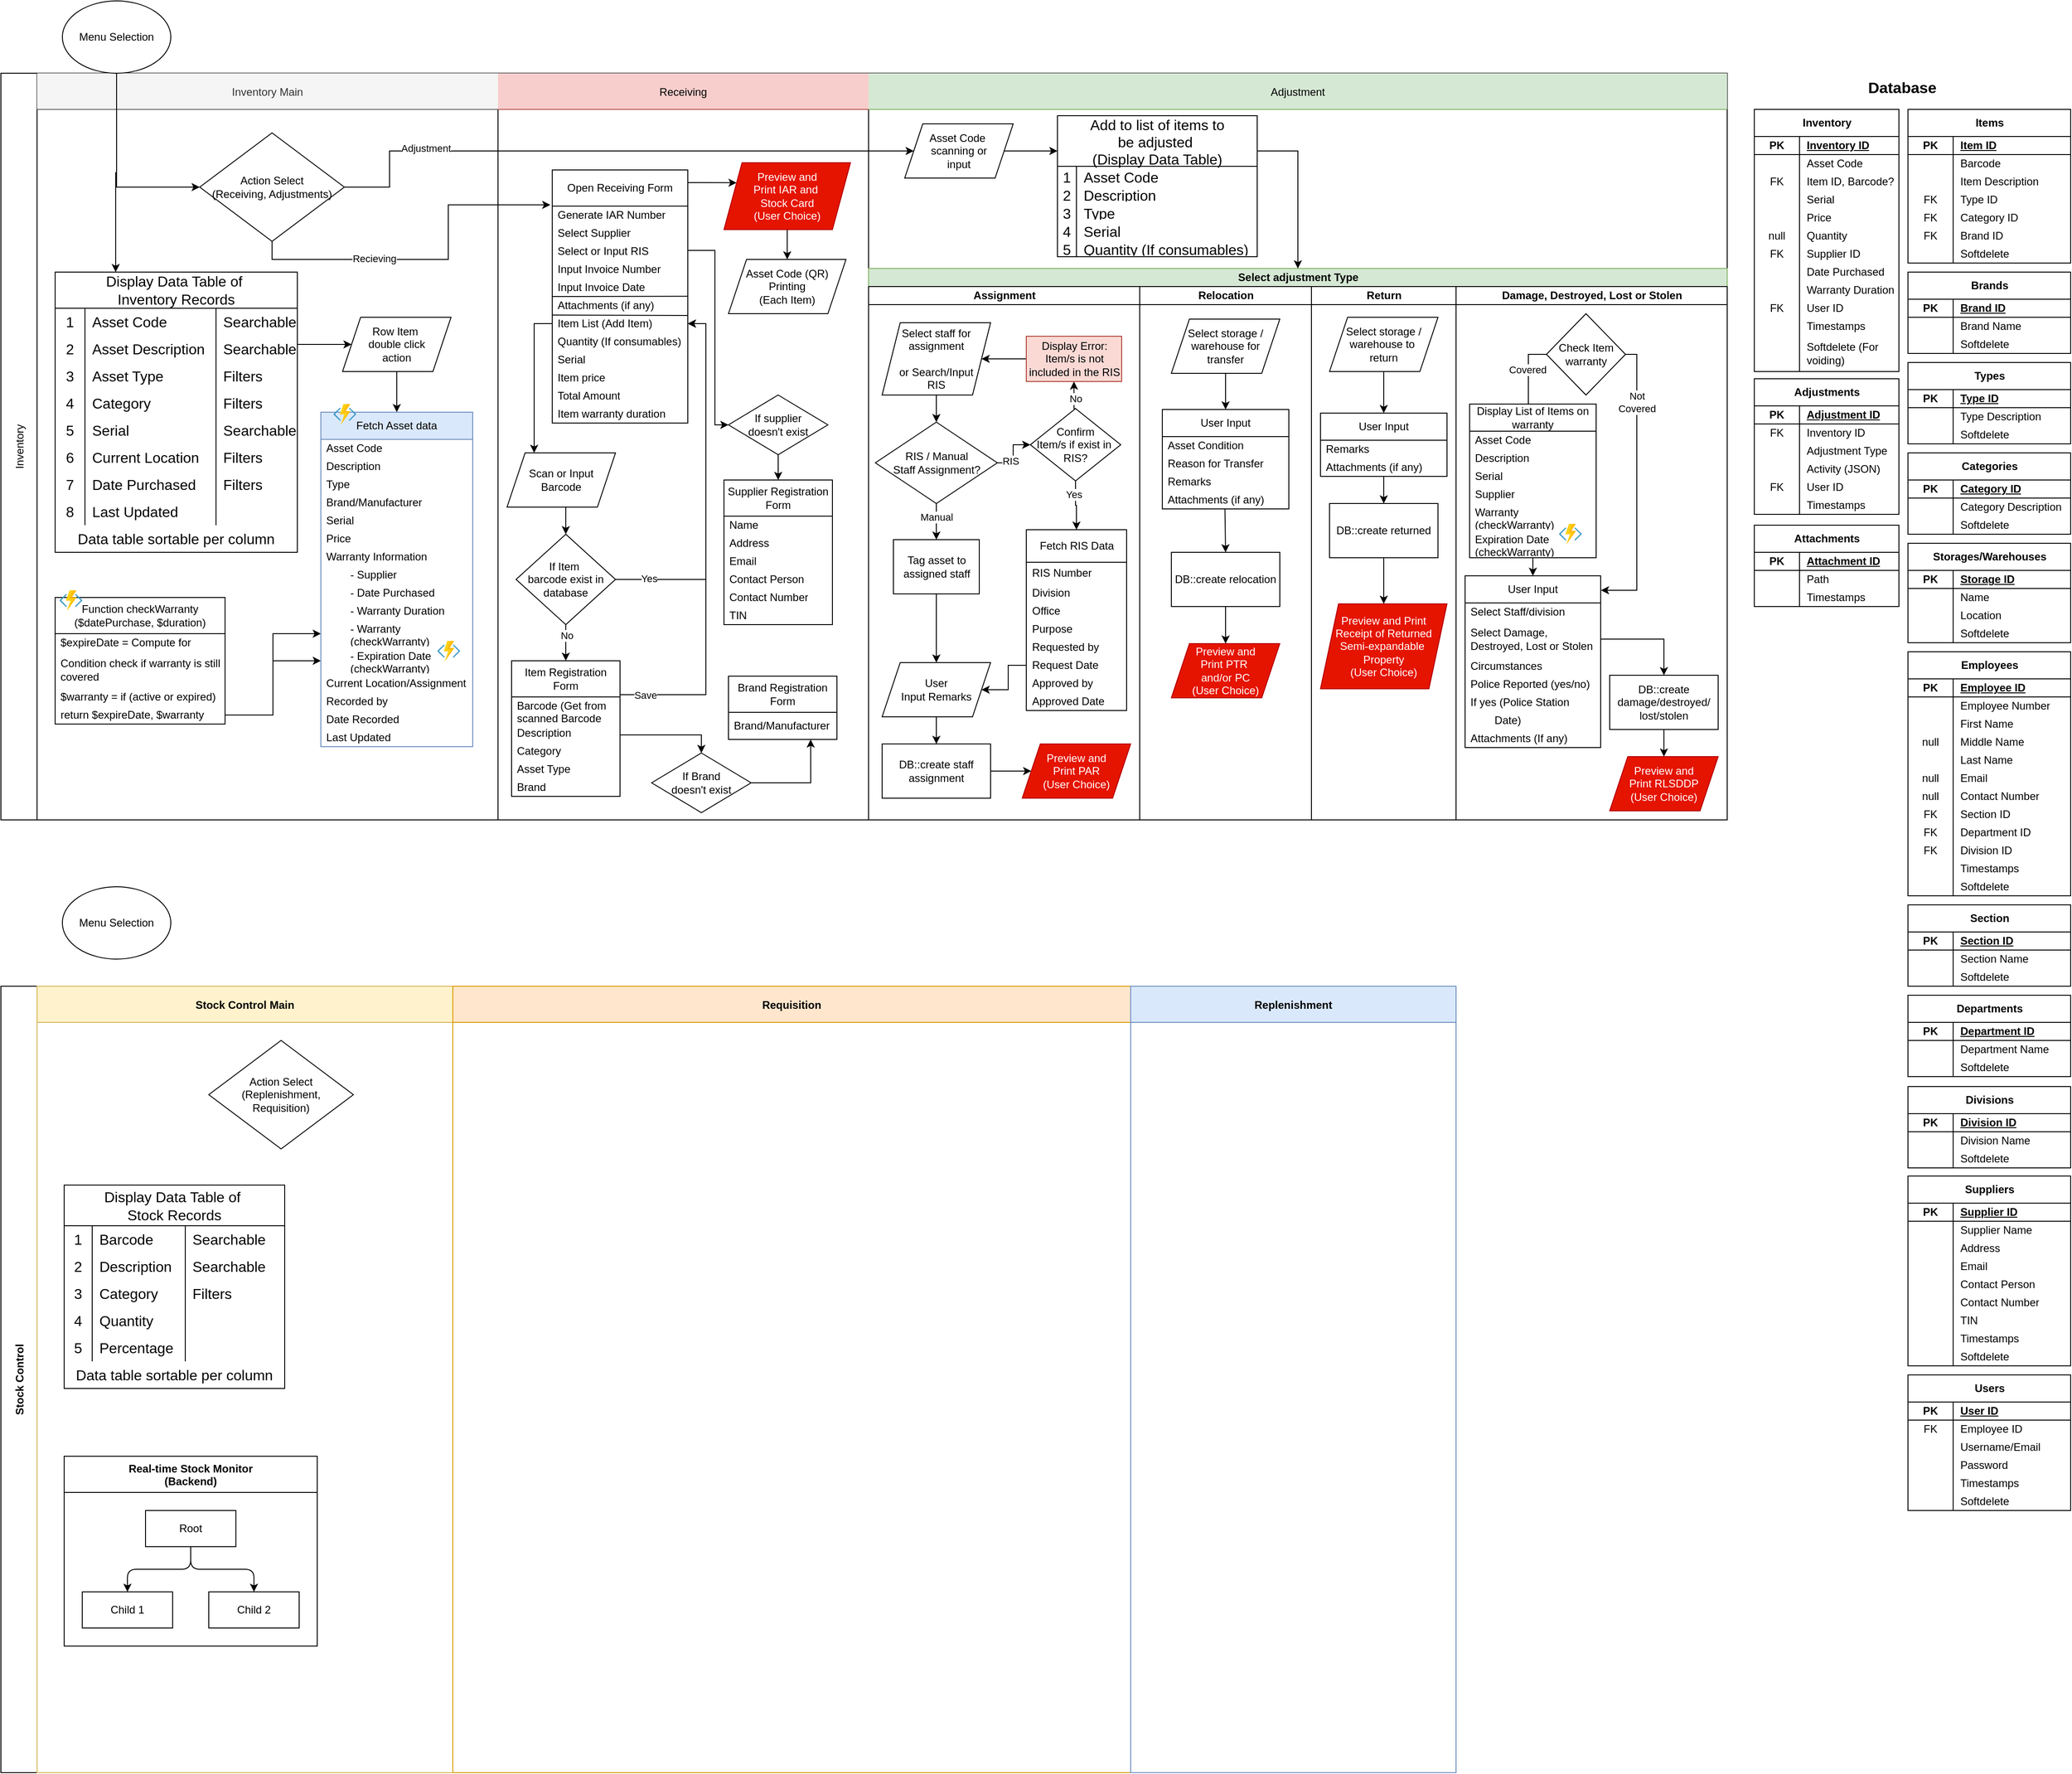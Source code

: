 <mxfile version="25.0.1">
  <diagram name="Page-1" id="Vomi8I1mb0VnvBT-yDzH">
    <mxGraphModel dx="1163" dy="627" grid="1" gridSize="10" guides="1" tooltips="1" connect="1" arrows="1" fold="1" page="1" pageScale="1" pageWidth="1169" pageHeight="827" math="0" shadow="0">
      <root>
        <mxCell id="0" />
        <mxCell id="1" parent="0" />
        <mxCell id="UIuMSbjneqzO_yE2jrcw-11" value="" style="shape=table;childLayout=tableLayout;startSize=0;collapsible=0;recursiveResize=0;expand=0;labelBackgroundColor=none;" parent="1" vertex="1">
          <mxGeometry x="30" y="90" width="1910" height="826" as="geometry" />
        </mxCell>
        <mxCell id="UIuMSbjneqzO_yE2jrcw-12" value="Inventory" style="shape=tableRow;horizontal=0;swimlaneHead=0;swimlaneBody=0;top=0;left=0;bottom=0;right=0;dropTarget=0;fontStyle=0;fillColor=none;points=[[0,0.5],[1,0.5]];portConstraint=eastwest;startSize=40;collapsible=0;recursiveResize=0;expand=0;labelBackgroundColor=none;" parent="UIuMSbjneqzO_yE2jrcw-11" vertex="1">
          <mxGeometry width="1910" height="826" as="geometry" />
        </mxCell>
        <mxCell id="UIuMSbjneqzO_yE2jrcw-13" value="Inventory Main" style="swimlane;swimlaneHead=0;swimlaneBody=0;fontStyle=0;connectable=0;fillColor=#f5f5f5;startSize=40;collapsible=0;recursiveResize=0;expand=0;labelBackgroundColor=none;fontColor=#333333;strokeColor=#666666;" parent="UIuMSbjneqzO_yE2jrcw-12" vertex="1">
          <mxGeometry x="40" width="510" height="826" as="geometry">
            <mxRectangle width="510" height="826" as="alternateBounds" />
          </mxGeometry>
        </mxCell>
        <mxCell id="P5UkXqfQfaICf5vlP5i--76" style="edgeStyle=orthogonalEdgeStyle;rounded=0;orthogonalLoop=1;jettySize=auto;html=1;entryX=0;entryY=0.5;entryDx=0;entryDy=0;" parent="UIuMSbjneqzO_yE2jrcw-13" source="P5UkXqfQfaICf5vlP5i--14" target="P5UkXqfQfaICf5vlP5i--49" edge="1">
          <mxGeometry relative="1" as="geometry">
            <Array as="points">
              <mxPoint x="330" y="300" />
              <mxPoint x="330" y="300" />
            </Array>
          </mxGeometry>
        </mxCell>
        <mxCell id="P5UkXqfQfaICf5vlP5i--14" value="Display Data Table of &#xa;Inventory Records" style="shape=table;startSize=40;container=1;collapsible=0;childLayout=tableLayout;fixedRows=1;rowLines=0;fontStyle=0;strokeColor=default;fontSize=16;whiteSpace=wrap;" parent="UIuMSbjneqzO_yE2jrcw-13" vertex="1">
          <mxGeometry x="20" y="220" width="268" height="310" as="geometry" />
        </mxCell>
        <mxCell id="P5UkXqfQfaICf5vlP5i--15" value="" style="shape=tableRow;horizontal=0;startSize=0;swimlaneHead=0;swimlaneBody=0;top=0;left=0;bottom=0;right=0;collapsible=0;dropTarget=0;fillColor=none;points=[[0,0.5],[1,0.5]];portConstraint=eastwest;strokeColor=inherit;fontSize=16;" parent="P5UkXqfQfaICf5vlP5i--14" vertex="1">
          <mxGeometry y="40" width="268" height="30" as="geometry" />
        </mxCell>
        <mxCell id="P5UkXqfQfaICf5vlP5i--16" value="1" style="shape=partialRectangle;html=1;whiteSpace=wrap;connectable=0;fillColor=none;top=0;left=0;bottom=0;right=0;overflow=hidden;pointerEvents=1;strokeColor=inherit;fontSize=16;" parent="P5UkXqfQfaICf5vlP5i--15" vertex="1">
          <mxGeometry width="33" height="30" as="geometry">
            <mxRectangle width="33" height="30" as="alternateBounds" />
          </mxGeometry>
        </mxCell>
        <mxCell id="P5UkXqfQfaICf5vlP5i--17" value="Asset Code" style="shape=partialRectangle;html=1;whiteSpace=wrap;connectable=0;fillColor=none;top=0;left=0;bottom=0;right=0;align=left;spacingLeft=6;overflow=hidden;strokeColor=inherit;fontSize=16;" parent="P5UkXqfQfaICf5vlP5i--15" vertex="1">
          <mxGeometry x="33" width="145" height="30" as="geometry">
            <mxRectangle width="145" height="30" as="alternateBounds" />
          </mxGeometry>
        </mxCell>
        <mxCell id="P5UkXqfQfaICf5vlP5i--60" value="Searchable" style="shape=partialRectangle;html=1;whiteSpace=wrap;connectable=0;fillColor=none;top=0;left=0;bottom=0;right=0;align=left;spacingLeft=6;overflow=hidden;strokeColor=inherit;fontSize=16;" parent="P5UkXqfQfaICf5vlP5i--15" vertex="1">
          <mxGeometry x="178" width="90" height="30" as="geometry">
            <mxRectangle width="90" height="30" as="alternateBounds" />
          </mxGeometry>
        </mxCell>
        <mxCell id="P5UkXqfQfaICf5vlP5i--18" value="" style="shape=tableRow;horizontal=0;startSize=0;swimlaneHead=0;swimlaneBody=0;top=0;left=0;bottom=0;right=0;collapsible=0;dropTarget=0;fillColor=none;points=[[0,0.5],[1,0.5]];portConstraint=eastwest;strokeColor=inherit;fontSize=16;" parent="P5UkXqfQfaICf5vlP5i--14" vertex="1">
          <mxGeometry y="70" width="268" height="30" as="geometry" />
        </mxCell>
        <mxCell id="P5UkXqfQfaICf5vlP5i--19" value="2" style="shape=partialRectangle;html=1;whiteSpace=wrap;connectable=0;fillColor=none;top=0;left=0;bottom=0;right=0;overflow=hidden;strokeColor=inherit;fontSize=16;" parent="P5UkXqfQfaICf5vlP5i--18" vertex="1">
          <mxGeometry width="33" height="30" as="geometry">
            <mxRectangle width="33" height="30" as="alternateBounds" />
          </mxGeometry>
        </mxCell>
        <mxCell id="P5UkXqfQfaICf5vlP5i--20" value="Asset Description" style="shape=partialRectangle;html=1;whiteSpace=wrap;connectable=0;fillColor=none;top=0;left=0;bottom=0;right=0;align=left;spacingLeft=6;overflow=hidden;strokeColor=inherit;fontSize=16;" parent="P5UkXqfQfaICf5vlP5i--18" vertex="1">
          <mxGeometry x="33" width="145" height="30" as="geometry">
            <mxRectangle width="145" height="30" as="alternateBounds" />
          </mxGeometry>
        </mxCell>
        <mxCell id="P5UkXqfQfaICf5vlP5i--61" value="Searchable" style="shape=partialRectangle;html=1;whiteSpace=wrap;connectable=0;fillColor=none;top=0;left=0;bottom=0;right=0;align=left;spacingLeft=6;overflow=hidden;strokeColor=inherit;fontSize=16;" parent="P5UkXqfQfaICf5vlP5i--18" vertex="1">
          <mxGeometry x="178" width="90" height="30" as="geometry">
            <mxRectangle width="90" height="30" as="alternateBounds" />
          </mxGeometry>
        </mxCell>
        <mxCell id="P5UkXqfQfaICf5vlP5i--55" style="shape=tableRow;horizontal=0;startSize=0;swimlaneHead=0;swimlaneBody=0;top=0;left=0;bottom=0;right=0;collapsible=0;dropTarget=0;fillColor=none;points=[[0,0.5],[1,0.5]];portConstraint=eastwest;strokeColor=inherit;fontSize=16;" parent="P5UkXqfQfaICf5vlP5i--14" vertex="1">
          <mxGeometry y="100" width="268" height="30" as="geometry" />
        </mxCell>
        <mxCell id="P5UkXqfQfaICf5vlP5i--56" value="3" style="shape=partialRectangle;html=1;whiteSpace=wrap;connectable=0;fillColor=none;top=0;left=0;bottom=0;right=0;overflow=hidden;strokeColor=inherit;fontSize=16;" parent="P5UkXqfQfaICf5vlP5i--55" vertex="1">
          <mxGeometry width="33" height="30" as="geometry">
            <mxRectangle width="33" height="30" as="alternateBounds" />
          </mxGeometry>
        </mxCell>
        <mxCell id="P5UkXqfQfaICf5vlP5i--57" value="Asset Type" style="shape=partialRectangle;html=1;whiteSpace=wrap;connectable=0;fillColor=none;top=0;left=0;bottom=0;right=0;align=left;spacingLeft=6;overflow=hidden;strokeColor=inherit;fontSize=16;" parent="P5UkXqfQfaICf5vlP5i--55" vertex="1">
          <mxGeometry x="33" width="145" height="30" as="geometry">
            <mxRectangle width="145" height="30" as="alternateBounds" />
          </mxGeometry>
        </mxCell>
        <mxCell id="P5UkXqfQfaICf5vlP5i--62" value="Filters" style="shape=partialRectangle;html=1;whiteSpace=wrap;connectable=0;fillColor=none;top=0;left=0;bottom=0;right=0;align=left;spacingLeft=6;overflow=hidden;strokeColor=inherit;fontSize=16;" parent="P5UkXqfQfaICf5vlP5i--55" vertex="1">
          <mxGeometry x="178" width="90" height="30" as="geometry">
            <mxRectangle width="90" height="30" as="alternateBounds" />
          </mxGeometry>
        </mxCell>
        <mxCell id="tWtP9dsFDZU0gEpBL7XC-296" style="shape=tableRow;horizontal=0;startSize=0;swimlaneHead=0;swimlaneBody=0;top=0;left=0;bottom=0;right=0;collapsible=0;dropTarget=0;fillColor=none;points=[[0,0.5],[1,0.5]];portConstraint=eastwest;strokeColor=inherit;fontSize=16;" parent="P5UkXqfQfaICf5vlP5i--14" vertex="1">
          <mxGeometry y="130" width="268" height="30" as="geometry" />
        </mxCell>
        <mxCell id="tWtP9dsFDZU0gEpBL7XC-297" value="4" style="shape=partialRectangle;html=1;whiteSpace=wrap;connectable=0;fillColor=none;top=0;left=0;bottom=0;right=0;overflow=hidden;strokeColor=inherit;fontSize=16;" parent="tWtP9dsFDZU0gEpBL7XC-296" vertex="1">
          <mxGeometry width="33" height="30" as="geometry">
            <mxRectangle width="33" height="30" as="alternateBounds" />
          </mxGeometry>
        </mxCell>
        <mxCell id="tWtP9dsFDZU0gEpBL7XC-298" value="Category" style="shape=partialRectangle;html=1;whiteSpace=wrap;connectable=0;fillColor=none;top=0;left=0;bottom=0;right=0;align=left;spacingLeft=6;overflow=hidden;strokeColor=inherit;fontSize=16;" parent="tWtP9dsFDZU0gEpBL7XC-296" vertex="1">
          <mxGeometry x="33" width="145" height="30" as="geometry">
            <mxRectangle width="145" height="30" as="alternateBounds" />
          </mxGeometry>
        </mxCell>
        <mxCell id="tWtP9dsFDZU0gEpBL7XC-299" value="Filters" style="shape=partialRectangle;html=1;whiteSpace=wrap;connectable=0;fillColor=none;top=0;left=0;bottom=0;right=0;align=left;spacingLeft=6;overflow=hidden;strokeColor=inherit;fontSize=16;" parent="tWtP9dsFDZU0gEpBL7XC-296" vertex="1">
          <mxGeometry x="178" width="90" height="30" as="geometry">
            <mxRectangle width="90" height="30" as="alternateBounds" />
          </mxGeometry>
        </mxCell>
        <mxCell id="P5UkXqfQfaICf5vlP5i--21" value="" style="shape=tableRow;horizontal=0;startSize=0;swimlaneHead=0;swimlaneBody=0;top=0;left=0;bottom=0;right=0;collapsible=0;dropTarget=0;fillColor=none;points=[[0,0.5],[1,0.5]];portConstraint=eastwest;strokeColor=inherit;fontSize=16;" parent="P5UkXqfQfaICf5vlP5i--14" vertex="1">
          <mxGeometry y="160" width="268" height="30" as="geometry" />
        </mxCell>
        <mxCell id="P5UkXqfQfaICf5vlP5i--22" value="5" style="shape=partialRectangle;html=1;whiteSpace=wrap;connectable=0;fillColor=none;top=0;left=0;bottom=0;right=0;overflow=hidden;strokeColor=inherit;fontSize=16;" parent="P5UkXqfQfaICf5vlP5i--21" vertex="1">
          <mxGeometry width="33" height="30" as="geometry">
            <mxRectangle width="33" height="30" as="alternateBounds" />
          </mxGeometry>
        </mxCell>
        <mxCell id="P5UkXqfQfaICf5vlP5i--23" value="Serial" style="shape=partialRectangle;html=1;whiteSpace=wrap;connectable=0;fillColor=none;top=0;left=0;bottom=0;right=0;align=left;spacingLeft=6;overflow=hidden;strokeColor=inherit;fontSize=16;" parent="P5UkXqfQfaICf5vlP5i--21" vertex="1">
          <mxGeometry x="33" width="145" height="30" as="geometry">
            <mxRectangle width="145" height="30" as="alternateBounds" />
          </mxGeometry>
        </mxCell>
        <mxCell id="P5UkXqfQfaICf5vlP5i--63" value="Searchable" style="shape=partialRectangle;html=1;whiteSpace=wrap;connectable=0;fillColor=none;top=0;left=0;bottom=0;right=0;align=left;spacingLeft=6;overflow=hidden;strokeColor=inherit;fontSize=16;" parent="P5UkXqfQfaICf5vlP5i--21" vertex="1">
          <mxGeometry x="178" width="90" height="30" as="geometry">
            <mxRectangle width="90" height="30" as="alternateBounds" />
          </mxGeometry>
        </mxCell>
        <mxCell id="P5UkXqfQfaICf5vlP5i--36" style="shape=tableRow;horizontal=0;startSize=0;swimlaneHead=0;swimlaneBody=0;top=0;left=0;bottom=0;right=0;collapsible=0;dropTarget=0;fillColor=none;points=[[0,0.5],[1,0.5]];portConstraint=eastwest;strokeColor=inherit;fontSize=16;" parent="P5UkXqfQfaICf5vlP5i--14" vertex="1">
          <mxGeometry y="190" width="268" height="30" as="geometry" />
        </mxCell>
        <mxCell id="P5UkXqfQfaICf5vlP5i--37" value="6" style="shape=partialRectangle;html=1;whiteSpace=wrap;connectable=0;fillColor=none;top=0;left=0;bottom=0;right=0;overflow=hidden;strokeColor=inherit;fontSize=16;" parent="P5UkXqfQfaICf5vlP5i--36" vertex="1">
          <mxGeometry width="33" height="30" as="geometry">
            <mxRectangle width="33" height="30" as="alternateBounds" />
          </mxGeometry>
        </mxCell>
        <mxCell id="P5UkXqfQfaICf5vlP5i--38" value="Current Location" style="shape=partialRectangle;html=1;whiteSpace=wrap;connectable=0;fillColor=none;top=0;left=0;bottom=0;right=0;align=left;spacingLeft=6;overflow=hidden;strokeColor=inherit;fontSize=16;" parent="P5UkXqfQfaICf5vlP5i--36" vertex="1">
          <mxGeometry x="33" width="145" height="30" as="geometry">
            <mxRectangle width="145" height="30" as="alternateBounds" />
          </mxGeometry>
        </mxCell>
        <mxCell id="P5UkXqfQfaICf5vlP5i--64" value="Filters" style="shape=partialRectangle;html=1;whiteSpace=wrap;connectable=0;fillColor=none;top=0;left=0;bottom=0;right=0;align=left;spacingLeft=6;overflow=hidden;strokeColor=inherit;fontSize=16;" parent="P5UkXqfQfaICf5vlP5i--36" vertex="1">
          <mxGeometry x="178" width="90" height="30" as="geometry">
            <mxRectangle width="90" height="30" as="alternateBounds" />
          </mxGeometry>
        </mxCell>
        <mxCell id="P5UkXqfQfaICf5vlP5i--30" style="shape=tableRow;horizontal=0;startSize=0;swimlaneHead=0;swimlaneBody=0;top=0;left=0;bottom=0;right=0;collapsible=0;dropTarget=0;fillColor=none;points=[[0,0.5],[1,0.5]];portConstraint=eastwest;strokeColor=inherit;fontSize=16;" parent="P5UkXqfQfaICf5vlP5i--14" vertex="1">
          <mxGeometry y="220" width="268" height="30" as="geometry" />
        </mxCell>
        <mxCell id="P5UkXqfQfaICf5vlP5i--31" value="7" style="shape=partialRectangle;html=1;whiteSpace=wrap;connectable=0;fillColor=none;top=0;left=0;bottom=0;right=0;overflow=hidden;strokeColor=inherit;fontSize=16;" parent="P5UkXqfQfaICf5vlP5i--30" vertex="1">
          <mxGeometry width="33" height="30" as="geometry">
            <mxRectangle width="33" height="30" as="alternateBounds" />
          </mxGeometry>
        </mxCell>
        <mxCell id="P5UkXqfQfaICf5vlP5i--32" value="Date Purchased" style="shape=partialRectangle;html=1;whiteSpace=wrap;connectable=0;fillColor=none;top=0;left=0;bottom=0;right=0;align=left;spacingLeft=6;overflow=hidden;strokeColor=inherit;fontSize=16;" parent="P5UkXqfQfaICf5vlP5i--30" vertex="1">
          <mxGeometry x="33" width="145" height="30" as="geometry">
            <mxRectangle width="145" height="30" as="alternateBounds" />
          </mxGeometry>
        </mxCell>
        <mxCell id="P5UkXqfQfaICf5vlP5i--65" value="Filters" style="shape=partialRectangle;html=1;whiteSpace=wrap;connectable=0;fillColor=none;top=0;left=0;bottom=0;right=0;align=left;spacingLeft=6;overflow=hidden;strokeColor=inherit;fontSize=16;" parent="P5UkXqfQfaICf5vlP5i--30" vertex="1">
          <mxGeometry x="178" width="90" height="30" as="geometry">
            <mxRectangle width="90" height="30" as="alternateBounds" />
          </mxGeometry>
        </mxCell>
        <mxCell id="P5UkXqfQfaICf5vlP5i--33" style="shape=tableRow;horizontal=0;startSize=0;swimlaneHead=0;swimlaneBody=0;top=0;left=0;bottom=0;right=0;collapsible=0;dropTarget=0;fillColor=none;points=[[0,0.5],[1,0.5]];portConstraint=eastwest;strokeColor=inherit;fontSize=16;" parent="P5UkXqfQfaICf5vlP5i--14" vertex="1">
          <mxGeometry y="250" width="268" height="30" as="geometry" />
        </mxCell>
        <mxCell id="P5UkXqfQfaICf5vlP5i--34" value="8" style="shape=partialRectangle;html=1;whiteSpace=wrap;connectable=0;fillColor=none;top=0;left=0;bottom=0;right=0;overflow=hidden;strokeColor=inherit;fontSize=16;" parent="P5UkXqfQfaICf5vlP5i--33" vertex="1">
          <mxGeometry width="33" height="30" as="geometry">
            <mxRectangle width="33" height="30" as="alternateBounds" />
          </mxGeometry>
        </mxCell>
        <mxCell id="P5UkXqfQfaICf5vlP5i--35" value="Last Updated" style="shape=partialRectangle;html=1;whiteSpace=wrap;connectable=0;fillColor=none;top=0;left=0;bottom=0;right=0;align=left;spacingLeft=6;overflow=hidden;strokeColor=inherit;fontSize=16;" parent="P5UkXqfQfaICf5vlP5i--33" vertex="1">
          <mxGeometry x="33" width="145" height="30" as="geometry">
            <mxRectangle width="145" height="30" as="alternateBounds" />
          </mxGeometry>
        </mxCell>
        <mxCell id="P5UkXqfQfaICf5vlP5i--66" value="" style="shape=partialRectangle;html=1;whiteSpace=wrap;connectable=0;fillColor=none;top=0;left=0;bottom=0;right=0;align=left;spacingLeft=6;overflow=hidden;strokeColor=inherit;fontSize=16;" parent="P5UkXqfQfaICf5vlP5i--33" vertex="1">
          <mxGeometry x="178" width="90" height="30" as="geometry">
            <mxRectangle width="90" height="30" as="alternateBounds" />
          </mxGeometry>
        </mxCell>
        <mxCell id="P5UkXqfQfaICf5vlP5i--67" style="shape=tableRow;horizontal=0;startSize=0;swimlaneHead=0;swimlaneBody=0;top=0;left=0;bottom=0;right=0;collapsible=0;dropTarget=0;fillColor=none;points=[[0,0.5],[1,0.5]];portConstraint=eastwest;strokeColor=inherit;fontSize=16;" parent="P5UkXqfQfaICf5vlP5i--14" vertex="1">
          <mxGeometry y="280" width="268" height="30" as="geometry" />
        </mxCell>
        <mxCell id="P5UkXqfQfaICf5vlP5i--68" value="Data table sortable per column" style="shape=partialRectangle;html=1;whiteSpace=wrap;connectable=0;fillColor=none;top=0;left=0;bottom=0;right=0;overflow=hidden;strokeColor=inherit;fontSize=16;rowspan=1;colspan=3;" parent="P5UkXqfQfaICf5vlP5i--67" vertex="1">
          <mxGeometry width="268" height="30" as="geometry">
            <mxRectangle width="33" height="30" as="alternateBounds" />
          </mxGeometry>
        </mxCell>
        <mxCell id="P5UkXqfQfaICf5vlP5i--69" style="shape=partialRectangle;html=1;whiteSpace=wrap;connectable=0;fillColor=none;top=0;left=0;bottom=0;right=0;align=left;spacingLeft=6;overflow=hidden;strokeColor=inherit;fontSize=16;" parent="P5UkXqfQfaICf5vlP5i--67" vertex="1" visible="0">
          <mxGeometry x="33" width="145" height="30" as="geometry">
            <mxRectangle width="145" height="30" as="alternateBounds" />
          </mxGeometry>
        </mxCell>
        <mxCell id="P5UkXqfQfaICf5vlP5i--70" style="shape=partialRectangle;html=1;whiteSpace=wrap;connectable=0;fillColor=none;top=0;left=0;bottom=0;right=0;align=left;spacingLeft=6;overflow=hidden;strokeColor=inherit;fontSize=16;" parent="P5UkXqfQfaICf5vlP5i--67" vertex="1" visible="0">
          <mxGeometry x="178" width="90" height="30" as="geometry">
            <mxRectangle width="90" height="30" as="alternateBounds" />
          </mxGeometry>
        </mxCell>
        <mxCell id="P5UkXqfQfaICf5vlP5i--45" value="Action Select&lt;br&gt;(Receiving, Adjustments)" style="rhombus;whiteSpace=wrap;html=1;" parent="UIuMSbjneqzO_yE2jrcw-13" vertex="1">
          <mxGeometry x="180" y="66" width="160" height="120" as="geometry" />
        </mxCell>
        <mxCell id="P5UkXqfQfaICf5vlP5i--52" style="edgeStyle=orthogonalEdgeStyle;rounded=0;orthogonalLoop=1;jettySize=auto;html=1;entryX=0.5;entryY=0;entryDx=0;entryDy=0;" parent="UIuMSbjneqzO_yE2jrcw-13" source="P5UkXqfQfaICf5vlP5i--49" target="P5UkXqfQfaICf5vlP5i--72" edge="1">
          <mxGeometry relative="1" as="geometry">
            <mxPoint x="398" y="360" as="targetPoint" />
          </mxGeometry>
        </mxCell>
        <mxCell id="P5UkXqfQfaICf5vlP5i--49" value="Row Item&amp;nbsp;&lt;div&gt;double click&lt;/div&gt;&lt;div&gt;action&lt;/div&gt;" style="shape=parallelogram;perimeter=parallelogramPerimeter;whiteSpace=wrap;html=1;fixedSize=1;" parent="UIuMSbjneqzO_yE2jrcw-13" vertex="1">
          <mxGeometry x="338" y="270" width="120" height="60" as="geometry" />
        </mxCell>
        <mxCell id="P5UkXqfQfaICf5vlP5i--86" value="Function checkWarranty ($datePurchase, $duration)" style="swimlane;fontStyle=0;childLayout=stackLayout;horizontal=1;startSize=40;horizontalStack=0;resizeParent=1;resizeParentMax=0;resizeLast=0;collapsible=1;marginBottom=0;whiteSpace=wrap;html=1;" parent="UIuMSbjneqzO_yE2jrcw-13" vertex="1">
          <mxGeometry x="20" y="580" width="188" height="140" as="geometry" />
        </mxCell>
        <mxCell id="P5UkXqfQfaICf5vlP5i--87" value="$expireDate = Compute for expiration" style="text;strokeColor=none;fillColor=none;align=left;verticalAlign=middle;spacingLeft=4;spacingRight=4;overflow=hidden;points=[[0,0.5],[1,0.5]];portConstraint=eastwest;rotatable=0;whiteSpace=wrap;html=1;" parent="P5UkXqfQfaICf5vlP5i--86" vertex="1">
          <mxGeometry y="40" width="188" height="20" as="geometry" />
        </mxCell>
        <mxCell id="P5UkXqfQfaICf5vlP5i--88" value="Condition check if warranty is still covered" style="text;strokeColor=none;fillColor=none;align=left;verticalAlign=middle;spacingLeft=4;spacingRight=4;overflow=hidden;points=[[0,0.5],[1,0.5]];portConstraint=eastwest;rotatable=0;whiteSpace=wrap;html=1;" parent="P5UkXqfQfaICf5vlP5i--86" vertex="1">
          <mxGeometry y="60" width="188" height="40" as="geometry" />
        </mxCell>
        <mxCell id="P5UkXqfQfaICf5vlP5i--89" value="$warranty = if (active or expired)" style="text;strokeColor=none;fillColor=none;align=left;verticalAlign=middle;spacingLeft=4;spacingRight=4;overflow=hidden;points=[[0,0.5],[1,0.5]];portConstraint=eastwest;rotatable=0;whiteSpace=wrap;html=1;" parent="P5UkXqfQfaICf5vlP5i--86" vertex="1">
          <mxGeometry y="100" width="188" height="20" as="geometry" />
        </mxCell>
        <mxCell id="P5UkXqfQfaICf5vlP5i--90" value="return $expireDate, $warranty" style="text;strokeColor=none;fillColor=none;align=left;verticalAlign=middle;spacingLeft=4;spacingRight=4;overflow=hidden;points=[[0,0.5],[1,0.5]];portConstraint=eastwest;rotatable=0;whiteSpace=wrap;html=1;" parent="P5UkXqfQfaICf5vlP5i--86" vertex="1">
          <mxGeometry y="120" width="188" height="20" as="geometry" />
        </mxCell>
        <mxCell id="P5UkXqfQfaICf5vlP5i--99" style="edgeStyle=orthogonalEdgeStyle;rounded=0;orthogonalLoop=1;jettySize=auto;html=1;exitX=1;exitY=0.5;exitDx=0;exitDy=0;" parent="UIuMSbjneqzO_yE2jrcw-13" source="P5UkXqfQfaICf5vlP5i--90" target="P5UkXqfQfaICf5vlP5i--83" edge="1">
          <mxGeometry relative="1" as="geometry" />
        </mxCell>
        <mxCell id="P5UkXqfQfaICf5vlP5i--100" style="edgeStyle=orthogonalEdgeStyle;rounded=0;orthogonalLoop=1;jettySize=auto;html=1;exitX=1;exitY=0.5;exitDx=0;exitDy=0;" parent="UIuMSbjneqzO_yE2jrcw-13" source="P5UkXqfQfaICf5vlP5i--90" target="P5UkXqfQfaICf5vlP5i--97" edge="1">
          <mxGeometry relative="1" as="geometry" />
        </mxCell>
        <mxCell id="P5UkXqfQfaICf5vlP5i--207" value="" style="image;sketch=0;aspect=fixed;html=1;points=[];align=center;fontSize=12;image=img/lib/mscae/Functions.svg;" parent="UIuMSbjneqzO_yE2jrcw-13" vertex="1">
          <mxGeometry x="25" y="572" width="25" height="23" as="geometry" />
        </mxCell>
        <mxCell id="P5UkXqfQfaICf5vlP5i--208" value="" style="group" parent="UIuMSbjneqzO_yE2jrcw-13" vertex="1" connectable="0">
          <mxGeometry x="314" y="366" width="168" height="349" as="geometry" />
        </mxCell>
        <mxCell id="P5UkXqfQfaICf5vlP5i--72" value="Fetch Asset data" style="swimlane;fontStyle=0;childLayout=stackLayout;horizontal=1;startSize=30;horizontalStack=0;resizeParent=1;resizeParentMax=0;resizeLast=0;collapsible=1;marginBottom=0;whiteSpace=wrap;html=1;fillColor=#dae8fc;strokeColor=#6c8ebf;" parent="P5UkXqfQfaICf5vlP5i--208" vertex="1">
          <mxGeometry y="9" width="168" height="370" as="geometry" />
        </mxCell>
        <mxCell id="P5UkXqfQfaICf5vlP5i--73" value="Asset Code" style="text;strokeColor=none;fillColor=none;align=left;verticalAlign=middle;spacingLeft=4;spacingRight=4;overflow=hidden;points=[[0,0.5],[1,0.5]];portConstraint=eastwest;rotatable=0;whiteSpace=wrap;html=1;" parent="P5UkXqfQfaICf5vlP5i--72" vertex="1">
          <mxGeometry y="30" width="168" height="20" as="geometry" />
        </mxCell>
        <mxCell id="P5UkXqfQfaICf5vlP5i--74" value="Description" style="text;strokeColor=none;fillColor=none;align=left;verticalAlign=middle;spacingLeft=4;spacingRight=4;overflow=hidden;points=[[0,0.5],[1,0.5]];portConstraint=eastwest;rotatable=0;whiteSpace=wrap;html=1;" parent="P5UkXqfQfaICf5vlP5i--72" vertex="1">
          <mxGeometry y="50" width="168" height="20" as="geometry" />
        </mxCell>
        <mxCell id="P5UkXqfQfaICf5vlP5i--75" value="Type" style="text;strokeColor=none;fillColor=none;align=left;verticalAlign=middle;spacingLeft=4;spacingRight=4;overflow=hidden;points=[[0,0.5],[1,0.5]];portConstraint=eastwest;rotatable=0;whiteSpace=wrap;html=1;" parent="P5UkXqfQfaICf5vlP5i--72" vertex="1">
          <mxGeometry y="70" width="168" height="20" as="geometry" />
        </mxCell>
        <mxCell id="P5UkXqfQfaICf5vlP5i--78" value="Brand/Manufacturer" style="text;strokeColor=none;fillColor=none;align=left;verticalAlign=middle;spacingLeft=4;spacingRight=4;overflow=hidden;points=[[0,0.5],[1,0.5]];portConstraint=eastwest;rotatable=0;whiteSpace=wrap;html=1;" parent="P5UkXqfQfaICf5vlP5i--72" vertex="1">
          <mxGeometry y="90" width="168" height="20" as="geometry" />
        </mxCell>
        <mxCell id="P5UkXqfQfaICf5vlP5i--101" value="Serial" style="text;strokeColor=none;fillColor=none;align=left;verticalAlign=middle;spacingLeft=4;spacingRight=4;overflow=hidden;points=[[0,0.5],[1,0.5]];portConstraint=eastwest;rotatable=0;whiteSpace=wrap;html=1;" parent="P5UkXqfQfaICf5vlP5i--72" vertex="1">
          <mxGeometry y="110" width="168" height="20" as="geometry" />
        </mxCell>
        <mxCell id="c8jtCQ2RTV0CYjJ42k8G-74" value="Price" style="text;strokeColor=none;fillColor=none;align=left;verticalAlign=middle;spacingLeft=4;spacingRight=4;overflow=hidden;points=[[0,0.5],[1,0.5]];portConstraint=eastwest;rotatable=0;whiteSpace=wrap;html=1;" parent="P5UkXqfQfaICf5vlP5i--72" vertex="1">
          <mxGeometry y="130" width="168" height="20" as="geometry" />
        </mxCell>
        <mxCell id="P5UkXqfQfaICf5vlP5i--81" value="Warranty Information" style="text;strokeColor=none;fillColor=none;align=left;verticalAlign=middle;spacingLeft=4;spacingRight=4;overflow=hidden;points=[[0,0.5],[1,0.5]];portConstraint=eastwest;rotatable=0;whiteSpace=wrap;html=1;" parent="P5UkXqfQfaICf5vlP5i--72" vertex="1">
          <mxGeometry y="150" width="168" height="20" as="geometry" />
        </mxCell>
        <mxCell id="P5UkXqfQfaICf5vlP5i--80" value="&lt;span style=&quot;white-space: pre;&quot;&gt;&#x9;&lt;/span&gt;- Supplier" style="text;strokeColor=none;fillColor=none;align=left;verticalAlign=middle;spacingLeft=4;spacingRight=4;overflow=hidden;points=[[0,0.5],[1,0.5]];portConstraint=eastwest;rotatable=0;whiteSpace=wrap;html=1;" parent="P5UkXqfQfaICf5vlP5i--72" vertex="1">
          <mxGeometry y="170" width="168" height="20" as="geometry" />
        </mxCell>
        <mxCell id="P5UkXqfQfaICf5vlP5i--79" value="&lt;span style=&quot;white-space: pre;&quot;&gt;&#x9;&lt;/span&gt;- Date Purchased" style="text;strokeColor=none;fillColor=none;align=left;verticalAlign=middle;spacingLeft=4;spacingRight=4;overflow=hidden;points=[[0,0.5],[1,0.5]];portConstraint=eastwest;rotatable=0;whiteSpace=wrap;html=1;" parent="P5UkXqfQfaICf5vlP5i--72" vertex="1">
          <mxGeometry y="190" width="168" height="20" as="geometry" />
        </mxCell>
        <mxCell id="P5UkXqfQfaICf5vlP5i--82" value="&lt;span style=&quot;white-space: pre;&quot;&gt;&#x9;&lt;/span&gt;- Warranty Duration" style="text;strokeColor=none;fillColor=none;align=left;verticalAlign=middle;spacingLeft=4;spacingRight=4;overflow=hidden;points=[[0,0.5],[1,0.5]];portConstraint=eastwest;rotatable=0;whiteSpace=wrap;html=1;" parent="P5UkXqfQfaICf5vlP5i--72" vertex="1">
          <mxGeometry y="210" width="168" height="20" as="geometry" />
        </mxCell>
        <mxCell id="P5UkXqfQfaICf5vlP5i--83" value="&lt;span style=&quot;white-space: pre;&quot;&gt;&#x9;&lt;/span&gt;- Warranty &lt;span style=&quot;white-space: pre;&quot;&gt;&#x9;&lt;/span&gt;(checkWarranty)" style="text;strokeColor=none;fillColor=none;align=left;verticalAlign=middle;spacingLeft=4;spacingRight=4;overflow=hidden;points=[[0,0.5],[1,0.5]];portConstraint=eastwest;rotatable=0;whiteSpace=wrap;html=1;" parent="P5UkXqfQfaICf5vlP5i--72" vertex="1">
          <mxGeometry y="230" width="168" height="30" as="geometry" />
        </mxCell>
        <mxCell id="P5UkXqfQfaICf5vlP5i--97" value="&lt;span style=&quot;white-space: pre;&quot;&gt;&#x9;&lt;/span&gt;- Expiration Date &lt;span style=&quot;white-space: pre;&quot;&gt;&#x9;&lt;/span&gt;(checkWarranty)" style="text;strokeColor=none;fillColor=none;align=left;verticalAlign=middle;spacingLeft=4;spacingRight=4;overflow=hidden;points=[[0,0.5],[1,0.5]];portConstraint=eastwest;rotatable=0;whiteSpace=wrap;html=1;" parent="P5UkXqfQfaICf5vlP5i--72" vertex="1">
          <mxGeometry y="260" width="168" height="30" as="geometry" />
        </mxCell>
        <mxCell id="P5UkXqfQfaICf5vlP5i--105" value="Current Location/Assignment" style="text;strokeColor=none;fillColor=none;align=left;verticalAlign=middle;spacingLeft=4;spacingRight=4;overflow=hidden;points=[[0,0.5],[1,0.5]];portConstraint=eastwest;rotatable=0;whiteSpace=wrap;html=1;" parent="P5UkXqfQfaICf5vlP5i--72" vertex="1">
          <mxGeometry y="290" width="168" height="20" as="geometry" />
        </mxCell>
        <mxCell id="P5UkXqfQfaICf5vlP5i--96" value="Recorded by" style="text;strokeColor=none;fillColor=none;align=left;verticalAlign=middle;spacingLeft=4;spacingRight=4;overflow=hidden;points=[[0,0.5],[1,0.5]];portConstraint=eastwest;rotatable=0;whiteSpace=wrap;html=1;" parent="P5UkXqfQfaICf5vlP5i--72" vertex="1">
          <mxGeometry y="310" width="168" height="20" as="geometry" />
        </mxCell>
        <mxCell id="P5UkXqfQfaICf5vlP5i--102" value="Date Recorded" style="text;strokeColor=none;fillColor=none;align=left;verticalAlign=middle;spacingLeft=4;spacingRight=4;overflow=hidden;points=[[0,0.5],[1,0.5]];portConstraint=eastwest;rotatable=0;whiteSpace=wrap;html=1;" parent="P5UkXqfQfaICf5vlP5i--72" vertex="1">
          <mxGeometry y="330" width="168" height="20" as="geometry" />
        </mxCell>
        <mxCell id="P5UkXqfQfaICf5vlP5i--103" value="Last Updated" style="text;strokeColor=none;fillColor=none;align=left;verticalAlign=middle;spacingLeft=4;spacingRight=4;overflow=hidden;points=[[0,0.5],[1,0.5]];portConstraint=eastwest;rotatable=0;whiteSpace=wrap;html=1;" parent="P5UkXqfQfaICf5vlP5i--72" vertex="1">
          <mxGeometry y="350" width="168" height="20" as="geometry" />
        </mxCell>
        <mxCell id="P5UkXqfQfaICf5vlP5i--206" value="" style="image;sketch=0;aspect=fixed;html=1;points=[];align=center;fontSize=12;image=img/lib/mscae/Functions.svg;" parent="P5UkXqfQfaICf5vlP5i--208" vertex="1">
          <mxGeometry x="14" width="25" height="23" as="geometry" />
        </mxCell>
        <mxCell id="tWtP9dsFDZU0gEpBL7XC-40" value="" style="image;sketch=0;aspect=fixed;html=1;points=[];align=center;fontSize=12;image=img/lib/mscae/Functions.svg;" parent="UIuMSbjneqzO_yE2jrcw-13" vertex="1">
          <mxGeometry x="443" y="628" width="25" height="23" as="geometry" />
        </mxCell>
        <mxCell id="UIuMSbjneqzO_yE2jrcw-14" value="Receiving" style="swimlane;swimlaneHead=0;swimlaneBody=0;fontStyle=0;connectable=0;fillColor=#f8cecc;startSize=40;collapsible=0;recursiveResize=0;expand=0;labelBackgroundColor=none;strokeColor=#b85450;" parent="UIuMSbjneqzO_yE2jrcw-12" vertex="1">
          <mxGeometry x="550" width="410" height="826" as="geometry">
            <mxRectangle width="410" height="826" as="alternateBounds" />
          </mxGeometry>
        </mxCell>
        <mxCell id="tWtP9dsFDZU0gEpBL7XC-530" style="edgeStyle=orthogonalEdgeStyle;rounded=0;orthogonalLoop=1;jettySize=auto;html=1;exitX=1;exitY=0;exitDx=0;exitDy=0;entryX=0;entryY=0.25;entryDx=0;entryDy=0;" parent="UIuMSbjneqzO_yE2jrcw-14" source="P5UkXqfQfaICf5vlP5i--115" target="P5UkXqfQfaICf5vlP5i--167" edge="1">
          <mxGeometry relative="1" as="geometry">
            <Array as="points">
              <mxPoint x="210" y="121" />
              <mxPoint x="230" y="121" />
            </Array>
          </mxGeometry>
        </mxCell>
        <mxCell id="P5UkXqfQfaICf5vlP5i--115" value="Open Receiving Form" style="swimlane;fontStyle=0;childLayout=stackLayout;horizontal=1;startSize=40;horizontalStack=0;resizeParent=1;resizeParentMax=0;resizeLast=0;collapsible=1;marginBottom=0;whiteSpace=wrap;html=1;" parent="UIuMSbjneqzO_yE2jrcw-14" vertex="1">
          <mxGeometry x="60" y="107" width="150" height="280" as="geometry" />
        </mxCell>
        <mxCell id="P5UkXqfQfaICf5vlP5i--120" value="Generate IAR Number" style="text;strokeColor=none;fillColor=none;align=left;verticalAlign=middle;spacingLeft=4;spacingRight=4;overflow=hidden;points=[[0,0.5],[1,0.5]];portConstraint=eastwest;rotatable=0;whiteSpace=wrap;html=1;" parent="P5UkXqfQfaICf5vlP5i--115" vertex="1">
          <mxGeometry y="40" width="150" height="20" as="geometry" />
        </mxCell>
        <mxCell id="P5UkXqfQfaICf5vlP5i--116" value="Select Supplier" style="text;strokeColor=none;fillColor=none;align=left;verticalAlign=middle;spacingLeft=4;spacingRight=4;overflow=hidden;points=[[0,0.5],[1,0.5]];portConstraint=eastwest;rotatable=0;whiteSpace=wrap;html=1;" parent="P5UkXqfQfaICf5vlP5i--115" vertex="1">
          <mxGeometry y="60" width="150" height="20" as="geometry" />
        </mxCell>
        <mxCell id="P5UkXqfQfaICf5vlP5i--118" value="Select or Input RIS" style="text;strokeColor=none;fillColor=none;align=left;verticalAlign=middle;spacingLeft=4;spacingRight=4;overflow=hidden;points=[[0,0.5],[1,0.5]];portConstraint=eastwest;rotatable=0;whiteSpace=wrap;html=1;" parent="P5UkXqfQfaICf5vlP5i--115" vertex="1">
          <mxGeometry y="80" width="150" height="20" as="geometry" />
        </mxCell>
        <mxCell id="P5UkXqfQfaICf5vlP5i--119" value="Input Invoice Number" style="text;strokeColor=none;fillColor=none;align=left;verticalAlign=middle;spacingLeft=4;spacingRight=4;overflow=hidden;points=[[0,0.5],[1,0.5]];portConstraint=eastwest;rotatable=0;whiteSpace=wrap;html=1;" parent="P5UkXqfQfaICf5vlP5i--115" vertex="1">
          <mxGeometry y="100" width="150" height="20" as="geometry" />
        </mxCell>
        <mxCell id="c8jtCQ2RTV0CYjJ42k8G-2" value="" style="endArrow=none;html=1;rounded=0;entryX=1.003;entryY=0.986;entryDx=0;entryDy=0;entryPerimeter=0;" parent="P5UkXqfQfaICf5vlP5i--115" target="P5UkXqfQfaICf5vlP5i--121" edge="1">
          <mxGeometry width="50" height="50" relative="1" as="geometry">
            <mxPoint y="140" as="sourcePoint" />
            <mxPoint x="50" y="90" as="targetPoint" />
          </mxGeometry>
        </mxCell>
        <mxCell id="P5UkXqfQfaICf5vlP5i--121" value="Input Invoice Date" style="text;strokeColor=none;fillColor=none;align=left;verticalAlign=middle;spacingLeft=4;spacingRight=4;overflow=hidden;points=[[0,0.5],[1,0.5]];portConstraint=eastwest;rotatable=0;whiteSpace=wrap;html=1;" parent="P5UkXqfQfaICf5vlP5i--115" vertex="1">
          <mxGeometry y="120" width="150" height="20" as="geometry" />
        </mxCell>
        <mxCell id="Se7E4e3jEGW6nTzePoCc-5" value="Attachments (if any)" style="text;strokeColor=none;fillColor=none;align=left;verticalAlign=middle;spacingLeft=4;spacingRight=4;overflow=hidden;points=[[0,0.5],[1,0.5]];portConstraint=eastwest;rotatable=0;whiteSpace=wrap;html=1;" vertex="1" parent="P5UkXqfQfaICf5vlP5i--115">
          <mxGeometry y="140" width="150" height="20" as="geometry" />
        </mxCell>
        <mxCell id="Se7E4e3jEGW6nTzePoCc-8" value="" style="endArrow=none;html=1;rounded=0;exitX=0.005;exitY=0.039;exitDx=0;exitDy=0;exitPerimeter=0;entryX=1.002;entryY=0.05;entryDx=0;entryDy=0;entryPerimeter=0;" edge="1" parent="P5UkXqfQfaICf5vlP5i--115" target="P5UkXqfQfaICf5vlP5i--122">
          <mxGeometry width="50" height="50" relative="1" as="geometry">
            <mxPoint y="160.5" as="sourcePoint" />
            <mxPoint x="150" y="160.0" as="targetPoint" />
          </mxGeometry>
        </mxCell>
        <mxCell id="P5UkXqfQfaICf5vlP5i--122" value="Item List (Add Item)" style="text;strokeColor=none;fillColor=none;align=left;verticalAlign=middle;spacingLeft=4;spacingRight=4;overflow=hidden;points=[[0,0.5],[1,0.5]];portConstraint=eastwest;rotatable=0;whiteSpace=wrap;html=1;" parent="P5UkXqfQfaICf5vlP5i--115" vertex="1">
          <mxGeometry y="160" width="150" height="20" as="geometry" />
        </mxCell>
        <mxCell id="P5UkXqfQfaICf5vlP5i--162" value="Quantity (If consumables)" style="text;strokeColor=none;fillColor=none;align=left;verticalAlign=middle;spacingLeft=4;spacingRight=4;overflow=hidden;points=[[0,0.5],[1,0.5]];portConstraint=eastwest;rotatable=0;whiteSpace=wrap;html=1;" parent="P5UkXqfQfaICf5vlP5i--115" vertex="1">
          <mxGeometry y="180" width="150" height="20" as="geometry" />
        </mxCell>
        <mxCell id="tWtP9dsFDZU0gEpBL7XC-531" value="Serial" style="text;strokeColor=none;fillColor=none;align=left;verticalAlign=middle;spacingLeft=4;spacingRight=4;overflow=hidden;points=[[0,0.5],[1,0.5]];portConstraint=eastwest;rotatable=0;whiteSpace=wrap;html=1;" parent="P5UkXqfQfaICf5vlP5i--115" vertex="1">
          <mxGeometry y="200" width="150" height="20" as="geometry" />
        </mxCell>
        <mxCell id="c8jtCQ2RTV0CYjJ42k8G-72" value="Item price" style="text;strokeColor=none;fillColor=none;align=left;verticalAlign=middle;spacingLeft=4;spacingRight=4;overflow=hidden;points=[[0,0.5],[1,0.5]];portConstraint=eastwest;rotatable=0;whiteSpace=wrap;html=1;" parent="P5UkXqfQfaICf5vlP5i--115" vertex="1">
          <mxGeometry y="220" width="150" height="20" as="geometry" />
        </mxCell>
        <mxCell id="c8jtCQ2RTV0CYjJ42k8G-73" value="Total Amount" style="text;strokeColor=none;fillColor=none;align=left;verticalAlign=middle;spacingLeft=4;spacingRight=4;overflow=hidden;points=[[0,0.5],[1,0.5]];portConstraint=eastwest;rotatable=0;whiteSpace=wrap;html=1;" parent="P5UkXqfQfaICf5vlP5i--115" vertex="1">
          <mxGeometry y="240" width="150" height="20" as="geometry" />
        </mxCell>
        <mxCell id="c8jtCQ2RTV0CYjJ42k8G-1" value="Item warranty duration" style="text;strokeColor=none;fillColor=none;align=left;verticalAlign=middle;spacingLeft=4;spacingRight=4;overflow=hidden;points=[[0,0.5],[1,0.5]];portConstraint=eastwest;rotatable=0;whiteSpace=wrap;html=1;" parent="P5UkXqfQfaICf5vlP5i--115" vertex="1">
          <mxGeometry y="260" width="150" height="20" as="geometry" />
        </mxCell>
        <mxCell id="P5UkXqfQfaICf5vlP5i--128" style="edgeStyle=orthogonalEdgeStyle;rounded=0;orthogonalLoop=1;jettySize=auto;html=1;exitX=0.5;exitY=1;exitDx=0;exitDy=0;entryX=0.5;entryY=0;entryDx=0;entryDy=0;" parent="UIuMSbjneqzO_yE2jrcw-14" source="P5UkXqfQfaICf5vlP5i--123" target="P5UkXqfQfaICf5vlP5i--126" edge="1">
          <mxGeometry relative="1" as="geometry" />
        </mxCell>
        <mxCell id="P5UkXqfQfaICf5vlP5i--123" value="Scan or Input Barcode" style="rounded=0;whiteSpace=wrap;html=1;shape=parallelogram;perimeter=parallelogramPerimeter;fixedSize=1;" parent="UIuMSbjneqzO_yE2jrcw-14" vertex="1">
          <mxGeometry x="10" y="420" width="120" height="60" as="geometry" />
        </mxCell>
        <mxCell id="P5UkXqfQfaICf5vlP5i--129" style="edgeStyle=orthogonalEdgeStyle;rounded=0;orthogonalLoop=1;jettySize=auto;html=1;exitX=1;exitY=0.5;exitDx=0;exitDy=0;entryX=1;entryY=0.5;entryDx=0;entryDy=0;" parent="UIuMSbjneqzO_yE2jrcw-14" source="P5UkXqfQfaICf5vlP5i--126" target="P5UkXqfQfaICf5vlP5i--122" edge="1">
          <mxGeometry relative="1" as="geometry" />
        </mxCell>
        <mxCell id="P5UkXqfQfaICf5vlP5i--130" value="Yes" style="edgeLabel;html=1;align=center;verticalAlign=middle;resizable=0;points=[];" parent="P5UkXqfQfaICf5vlP5i--129" vertex="1" connectable="0">
          <mxGeometry x="-0.817" y="1" relative="1" as="geometry">
            <mxPoint as="offset" />
          </mxGeometry>
        </mxCell>
        <mxCell id="P5UkXqfQfaICf5vlP5i--144" style="edgeStyle=orthogonalEdgeStyle;rounded=0;orthogonalLoop=1;jettySize=auto;html=1;exitX=0.5;exitY=1;exitDx=0;exitDy=0;entryX=0.5;entryY=0;entryDx=0;entryDy=0;" parent="UIuMSbjneqzO_yE2jrcw-14" source="P5UkXqfQfaICf5vlP5i--126" target="P5UkXqfQfaICf5vlP5i--137" edge="1">
          <mxGeometry relative="1" as="geometry" />
        </mxCell>
        <mxCell id="P5UkXqfQfaICf5vlP5i--145" value="No" style="edgeLabel;html=1;align=center;verticalAlign=middle;resizable=0;points=[];" parent="P5UkXqfQfaICf5vlP5i--144" vertex="1" connectable="0">
          <mxGeometry x="-0.551" y="-2" relative="1" as="geometry">
            <mxPoint x="3" y="3" as="offset" />
          </mxGeometry>
        </mxCell>
        <mxCell id="P5UkXqfQfaICf5vlP5i--126" value="If Item&amp;nbsp;&lt;div&gt;barcode exist in database&lt;/div&gt;" style="rhombus;whiteSpace=wrap;html=1;" parent="UIuMSbjneqzO_yE2jrcw-14" vertex="1">
          <mxGeometry x="20" y="510" width="110" height="100" as="geometry" />
        </mxCell>
        <mxCell id="P5UkXqfQfaICf5vlP5i--147" style="edgeStyle=orthogonalEdgeStyle;rounded=0;orthogonalLoop=1;jettySize=auto;html=1;exitX=1;exitY=0.25;exitDx=0;exitDy=0;entryX=1;entryY=0.5;entryDx=0;entryDy=0;" parent="UIuMSbjneqzO_yE2jrcw-14" source="P5UkXqfQfaICf5vlP5i--137" target="P5UkXqfQfaICf5vlP5i--122" edge="1">
          <mxGeometry relative="1" as="geometry" />
        </mxCell>
        <mxCell id="P5UkXqfQfaICf5vlP5i--148" value="Save" style="edgeLabel;html=1;align=center;verticalAlign=middle;resizable=0;points=[];" parent="P5UkXqfQfaICf5vlP5i--147" vertex="1" connectable="0">
          <mxGeometry x="-0.895" relative="1" as="geometry">
            <mxPoint as="offset" />
          </mxGeometry>
        </mxCell>
        <mxCell id="P5UkXqfQfaICf5vlP5i--137" value="Item Registration Form" style="swimlane;fontStyle=0;childLayout=stackLayout;horizontal=1;startSize=40;horizontalStack=0;resizeParent=1;resizeParentMax=0;resizeLast=0;collapsible=1;marginBottom=0;whiteSpace=wrap;html=1;" parent="UIuMSbjneqzO_yE2jrcw-14" vertex="1">
          <mxGeometry x="15" y="650" width="120" height="150" as="geometry" />
        </mxCell>
        <mxCell id="P5UkXqfQfaICf5vlP5i--138" value="Barcode (Get from scanned Barcode" style="text;strokeColor=none;fillColor=none;align=left;verticalAlign=middle;spacingLeft=4;spacingRight=4;overflow=hidden;points=[[0,0.5],[1,0.5]];portConstraint=eastwest;rotatable=0;whiteSpace=wrap;html=1;" parent="P5UkXqfQfaICf5vlP5i--137" vertex="1">
          <mxGeometry y="40" width="120" height="30" as="geometry" />
        </mxCell>
        <mxCell id="P5UkXqfQfaICf5vlP5i--139" value="Description" style="text;strokeColor=none;fillColor=none;align=left;verticalAlign=middle;spacingLeft=4;spacingRight=4;overflow=hidden;points=[[0,0.5],[1,0.5]];portConstraint=eastwest;rotatable=0;whiteSpace=wrap;html=1;" parent="P5UkXqfQfaICf5vlP5i--137" vertex="1">
          <mxGeometry y="70" width="120" height="20" as="geometry" />
        </mxCell>
        <mxCell id="P5UkXqfQfaICf5vlP5i--140" value="Category" style="text;strokeColor=none;fillColor=none;align=left;verticalAlign=middle;spacingLeft=4;spacingRight=4;overflow=hidden;points=[[0,0.5],[1,0.5]];portConstraint=eastwest;rotatable=0;whiteSpace=wrap;html=1;" parent="P5UkXqfQfaICf5vlP5i--137" vertex="1">
          <mxGeometry y="90" width="120" height="20" as="geometry" />
        </mxCell>
        <mxCell id="P5UkXqfQfaICf5vlP5i--141" value="Asset Type" style="text;strokeColor=none;fillColor=none;align=left;verticalAlign=middle;spacingLeft=4;spacingRight=4;overflow=hidden;points=[[0,0.5],[1,0.5]];portConstraint=eastwest;rotatable=0;whiteSpace=wrap;html=1;" parent="P5UkXqfQfaICf5vlP5i--137" vertex="1">
          <mxGeometry y="110" width="120" height="20" as="geometry" />
        </mxCell>
        <mxCell id="tWtP9dsFDZU0gEpBL7XC-529" value="Brand" style="text;strokeColor=none;fillColor=none;align=left;verticalAlign=middle;spacingLeft=4;spacingRight=4;overflow=hidden;points=[[0,0.5],[1,0.5]];portConstraint=eastwest;rotatable=0;whiteSpace=wrap;html=1;" parent="P5UkXqfQfaICf5vlP5i--137" vertex="1">
          <mxGeometry y="130" width="120" height="20" as="geometry" />
        </mxCell>
        <mxCell id="P5UkXqfQfaICf5vlP5i--151" value="If Brand&lt;div&gt;doesn&#39;t exist&lt;/div&gt;" style="rhombus;whiteSpace=wrap;html=1;" parent="UIuMSbjneqzO_yE2jrcw-14" vertex="1">
          <mxGeometry x="170" y="752" width="110" height="66" as="geometry" />
        </mxCell>
        <mxCell id="P5UkXqfQfaICf5vlP5i--152" style="edgeStyle=orthogonalEdgeStyle;rounded=0;orthogonalLoop=1;jettySize=auto;html=1;exitX=1;exitY=0.5;exitDx=0;exitDy=0;entryX=0.5;entryY=0;entryDx=0;entryDy=0;" parent="UIuMSbjneqzO_yE2jrcw-14" source="P5UkXqfQfaICf5vlP5i--140" target="P5UkXqfQfaICf5vlP5i--151" edge="1">
          <mxGeometry relative="1" as="geometry">
            <Array as="points">
              <mxPoint x="135" y="732" />
              <mxPoint x="225" y="732" />
            </Array>
          </mxGeometry>
        </mxCell>
        <mxCell id="P5UkXqfQfaICf5vlP5i--153" value="Brand Registration Form" style="swimlane;fontStyle=0;childLayout=stackLayout;horizontal=1;startSize=40;horizontalStack=0;resizeParent=1;resizeParentMax=0;resizeLast=0;collapsible=1;marginBottom=0;whiteSpace=wrap;html=1;" parent="UIuMSbjneqzO_yE2jrcw-14" vertex="1">
          <mxGeometry x="255" y="667" width="120" height="70" as="geometry" />
        </mxCell>
        <mxCell id="P5UkXqfQfaICf5vlP5i--154" value="Brand/Manufacturer" style="text;strokeColor=none;fillColor=none;align=left;verticalAlign=middle;spacingLeft=4;spacingRight=4;overflow=hidden;points=[[0,0.5],[1,0.5]];portConstraint=eastwest;rotatable=0;whiteSpace=wrap;html=1;" parent="P5UkXqfQfaICf5vlP5i--153" vertex="1">
          <mxGeometry y="40" width="120" height="30" as="geometry" />
        </mxCell>
        <mxCell id="P5UkXqfQfaICf5vlP5i--193" style="edgeStyle=orthogonalEdgeStyle;rounded=0;orthogonalLoop=1;jettySize=auto;html=1;exitX=0.5;exitY=1;exitDx=0;exitDy=0;" parent="UIuMSbjneqzO_yE2jrcw-14" source="P5UkXqfQfaICf5vlP5i--167" target="P5UkXqfQfaICf5vlP5i--191" edge="1">
          <mxGeometry relative="1" as="geometry">
            <mxPoint x="320.0" y="166" as="sourcePoint" />
          </mxGeometry>
        </mxCell>
        <mxCell id="P5UkXqfQfaICf5vlP5i--164" style="edgeStyle=orthogonalEdgeStyle;rounded=0;orthogonalLoop=1;jettySize=auto;html=1;exitX=0;exitY=0.5;exitDx=0;exitDy=0;entryX=0.25;entryY=0;entryDx=0;entryDy=0;" parent="UIuMSbjneqzO_yE2jrcw-14" source="P5UkXqfQfaICf5vlP5i--122" target="P5UkXqfQfaICf5vlP5i--123" edge="1">
          <mxGeometry relative="1" as="geometry" />
        </mxCell>
        <mxCell id="P5UkXqfQfaICf5vlP5i--167" value="&lt;div&gt;Preview and&lt;/div&gt;&lt;div&gt;Print IAR and&amp;nbsp;&lt;/div&gt;&lt;div&gt;Stock Card&lt;/div&gt;(User Choice)" style="shape=parallelogram;perimeter=parallelogramPerimeter;whiteSpace=wrap;html=1;fixedSize=1;fillColor=#e51400;fontColor=#ffffff;strokeColor=#B20000;" parent="UIuMSbjneqzO_yE2jrcw-14" vertex="1">
          <mxGeometry x="250" y="99" width="140" height="74" as="geometry" />
        </mxCell>
        <mxCell id="P5UkXqfQfaICf5vlP5i--180" style="edgeStyle=orthogonalEdgeStyle;rounded=0;orthogonalLoop=1;jettySize=auto;html=1;exitX=0.5;exitY=1;exitDx=0;exitDy=0;entryX=0.5;entryY=0;entryDx=0;entryDy=0;" parent="UIuMSbjneqzO_yE2jrcw-14" source="P5UkXqfQfaICf5vlP5i--169" target="P5UkXqfQfaICf5vlP5i--172" edge="1">
          <mxGeometry relative="1" as="geometry" />
        </mxCell>
        <mxCell id="P5UkXqfQfaICf5vlP5i--169" value="If supplier&lt;div&gt;doesn&#39;t exist&lt;/div&gt;" style="rhombus;whiteSpace=wrap;html=1;" parent="UIuMSbjneqzO_yE2jrcw-14" vertex="1">
          <mxGeometry x="255" y="356" width="110" height="66" as="geometry" />
        </mxCell>
        <mxCell id="P5UkXqfQfaICf5vlP5i--171" style="edgeStyle=orthogonalEdgeStyle;rounded=0;orthogonalLoop=1;jettySize=auto;html=1;exitX=1;exitY=0.5;exitDx=0;exitDy=0;entryX=0;entryY=0.5;entryDx=0;entryDy=0;" parent="UIuMSbjneqzO_yE2jrcw-14" source="P5UkXqfQfaICf5vlP5i--118" target="P5UkXqfQfaICf5vlP5i--169" edge="1">
          <mxGeometry relative="1" as="geometry">
            <Array as="points">
              <mxPoint x="240" y="196" />
              <mxPoint x="240" y="389" />
            </Array>
          </mxGeometry>
        </mxCell>
        <mxCell id="P5UkXqfQfaICf5vlP5i--172" value="Supplier Registration Form" style="swimlane;fontStyle=0;childLayout=stackLayout;horizontal=1;startSize=40;horizontalStack=0;resizeParent=1;resizeParentMax=0;resizeLast=0;collapsible=1;marginBottom=0;whiteSpace=wrap;html=1;" parent="UIuMSbjneqzO_yE2jrcw-14" vertex="1">
          <mxGeometry x="250" y="450" width="120" height="160" as="geometry" />
        </mxCell>
        <mxCell id="P5UkXqfQfaICf5vlP5i--173" value="Name" style="text;strokeColor=none;fillColor=none;align=left;verticalAlign=middle;spacingLeft=4;spacingRight=4;overflow=hidden;points=[[0,0.5],[1,0.5]];portConstraint=eastwest;rotatable=0;whiteSpace=wrap;html=1;" parent="P5UkXqfQfaICf5vlP5i--172" vertex="1">
          <mxGeometry y="40" width="120" height="20" as="geometry" />
        </mxCell>
        <mxCell id="P5UkXqfQfaICf5vlP5i--174" value="Address" style="text;strokeColor=none;fillColor=none;align=left;verticalAlign=middle;spacingLeft=4;spacingRight=4;overflow=hidden;points=[[0,0.5],[1,0.5]];portConstraint=eastwest;rotatable=0;whiteSpace=wrap;html=1;" parent="P5UkXqfQfaICf5vlP5i--172" vertex="1">
          <mxGeometry y="60" width="120" height="20" as="geometry" />
        </mxCell>
        <mxCell id="P5UkXqfQfaICf5vlP5i--175" value="Email" style="text;strokeColor=none;fillColor=none;align=left;verticalAlign=middle;spacingLeft=4;spacingRight=4;overflow=hidden;points=[[0,0.5],[1,0.5]];portConstraint=eastwest;rotatable=0;whiteSpace=wrap;html=1;" parent="P5UkXqfQfaICf5vlP5i--172" vertex="1">
          <mxGeometry y="80" width="120" height="20" as="geometry" />
        </mxCell>
        <mxCell id="P5UkXqfQfaICf5vlP5i--179" value="Contact Person" style="text;strokeColor=none;fillColor=none;align=left;verticalAlign=middle;spacingLeft=4;spacingRight=4;overflow=hidden;points=[[0,0.5],[1,0.5]];portConstraint=eastwest;rotatable=0;whiteSpace=wrap;html=1;" parent="P5UkXqfQfaICf5vlP5i--172" vertex="1">
          <mxGeometry y="100" width="120" height="20" as="geometry" />
        </mxCell>
        <mxCell id="P5UkXqfQfaICf5vlP5i--176" value="Contact Number" style="text;strokeColor=none;fillColor=none;align=left;verticalAlign=middle;spacingLeft=4;spacingRight=4;overflow=hidden;points=[[0,0.5],[1,0.5]];portConstraint=eastwest;rotatable=0;whiteSpace=wrap;html=1;" parent="P5UkXqfQfaICf5vlP5i--172" vertex="1">
          <mxGeometry y="120" width="120" height="20" as="geometry" />
        </mxCell>
        <mxCell id="P5UkXqfQfaICf5vlP5i--177" value="TIN" style="text;strokeColor=none;fillColor=none;align=left;verticalAlign=middle;spacingLeft=4;spacingRight=4;overflow=hidden;points=[[0,0.5],[1,0.5]];portConstraint=eastwest;rotatable=0;whiteSpace=wrap;html=1;" parent="P5UkXqfQfaICf5vlP5i--172" vertex="1">
          <mxGeometry y="140" width="120" height="20" as="geometry" />
        </mxCell>
        <mxCell id="P5UkXqfQfaICf5vlP5i--191" value="Asset Code (QR)&lt;div&gt;Printing&lt;/div&gt;&lt;div&gt;(Each Item)&lt;/div&gt;" style="shape=parallelogram;perimeter=parallelogramPerimeter;whiteSpace=wrap;html=1;fixedSize=1;" parent="UIuMSbjneqzO_yE2jrcw-14" vertex="1">
          <mxGeometry x="255" y="206" width="130" height="60" as="geometry" />
        </mxCell>
        <mxCell id="Se7E4e3jEGW6nTzePoCc-3" style="edgeStyle=orthogonalEdgeStyle;rounded=0;orthogonalLoop=1;jettySize=auto;html=1;exitX=1;exitY=0.5;exitDx=0;exitDy=0;entryX=0.758;entryY=1.002;entryDx=0;entryDy=0;entryPerimeter=0;" edge="1" parent="UIuMSbjneqzO_yE2jrcw-14" source="P5UkXqfQfaICf5vlP5i--151" target="P5UkXqfQfaICf5vlP5i--154">
          <mxGeometry relative="1" as="geometry" />
        </mxCell>
        <mxCell id="UIuMSbjneqzO_yE2jrcw-16" value="Adjustment" style="swimlane;swimlaneHead=0;swimlaneBody=0;fontStyle=0;connectable=0;fillColor=#d5e8d4;startSize=40;collapsible=0;recursiveResize=0;expand=0;labelBackgroundColor=none;strokeColor=#82b366;" parent="UIuMSbjneqzO_yE2jrcw-12" vertex="1">
          <mxGeometry x="960" width="950" height="826" as="geometry">
            <mxRectangle width="950" height="826" as="alternateBounds" />
          </mxGeometry>
        </mxCell>
        <mxCell id="c8jtCQ2RTV0CYjJ42k8G-63" style="edgeStyle=orthogonalEdgeStyle;rounded=0;orthogonalLoop=1;jettySize=auto;html=1;exitX=1;exitY=0.5;exitDx=0;exitDy=0;entryX=0;entryY=0.25;entryDx=0;entryDy=0;" parent="UIuMSbjneqzO_yE2jrcw-16" source="P5UkXqfQfaICf5vlP5i--187" target="c8jtCQ2RTV0CYjJ42k8G-51" edge="1">
          <mxGeometry relative="1" as="geometry" />
        </mxCell>
        <mxCell id="P5UkXqfQfaICf5vlP5i--187" value="Asset Code&amp;nbsp;&lt;div&gt;scanning or&lt;/div&gt;&lt;div&gt;input&lt;/div&gt;" style="rounded=0;whiteSpace=wrap;html=1;shape=parallelogram;perimeter=parallelogramPerimeter;fixedSize=1;" parent="UIuMSbjneqzO_yE2jrcw-16" vertex="1">
          <mxGeometry x="40" y="56" width="120" height="60" as="geometry" />
        </mxCell>
        <mxCell id="P5UkXqfQfaICf5vlP5i--198" value="Select adjustment Type" style="swimlane;childLayout=stackLayout;resizeParent=1;resizeParentMax=0;startSize=20;html=1;fillColor=#d5e8d4;strokeColor=#82b366;" parent="UIuMSbjneqzO_yE2jrcw-16" vertex="1">
          <mxGeometry y="216" width="950" height="610" as="geometry" />
        </mxCell>
        <mxCell id="P5UkXqfQfaICf5vlP5i--199" value="Assignment" style="swimlane;startSize=20;html=1;" parent="P5UkXqfQfaICf5vlP5i--198" vertex="1">
          <mxGeometry y="20" width="300" height="590" as="geometry" />
        </mxCell>
        <mxCell id="P5UkXqfQfaICf5vlP5i--235" style="edgeStyle=orthogonalEdgeStyle;rounded=0;orthogonalLoop=1;jettySize=auto;html=1;exitX=0.5;exitY=1;exitDx=0;exitDy=0;entryX=0.5;entryY=0;entryDx=0;entryDy=0;" parent="P5UkXqfQfaICf5vlP5i--199" source="P5UkXqfQfaICf5vlP5i--216" target="P5UkXqfQfaICf5vlP5i--234" edge="1">
          <mxGeometry relative="1" as="geometry" />
        </mxCell>
        <mxCell id="P5UkXqfQfaICf5vlP5i--216" value="Select staff for assignment&lt;div&gt;&lt;br&gt;&lt;/div&gt;&lt;div&gt;or Search/Input&lt;/div&gt;&lt;div&gt;RIS&lt;/div&gt;" style="shape=parallelogram;perimeter=parallelogramPerimeter;whiteSpace=wrap;html=1;fixedSize=1;" parent="P5UkXqfQfaICf5vlP5i--199" vertex="1">
          <mxGeometry x="15" y="40" width="120" height="80" as="geometry" />
        </mxCell>
        <mxCell id="c8jtCQ2RTV0CYjJ42k8G-34" style="edgeStyle=orthogonalEdgeStyle;rounded=0;orthogonalLoop=1;jettySize=auto;html=1;exitX=1;exitY=0.5;exitDx=0;exitDy=0;entryX=0;entryY=0.5;entryDx=0;entryDy=0;" parent="P5UkXqfQfaICf5vlP5i--199" source="P5UkXqfQfaICf5vlP5i--225" target="P5UkXqfQfaICf5vlP5i--226" edge="1">
          <mxGeometry relative="1" as="geometry" />
        </mxCell>
        <mxCell id="P5UkXqfQfaICf5vlP5i--225" value="DB::create staff assignment" style="rounded=0;whiteSpace=wrap;html=1;" parent="P5UkXqfQfaICf5vlP5i--199" vertex="1">
          <mxGeometry x="15" y="506" width="120" height="60" as="geometry" />
        </mxCell>
        <mxCell id="P5UkXqfQfaICf5vlP5i--226" value="&lt;div&gt;Preview and&lt;/div&gt;&lt;div&gt;Print PAR&lt;/div&gt;&lt;div&gt;(User Choice)&lt;/div&gt;" style="rounded=0;whiteSpace=wrap;html=1;shape=parallelogram;perimeter=parallelogramPerimeter;fixedSize=1;fillColor=#e51400;fontColor=#ffffff;strokeColor=#B20000;" parent="P5UkXqfQfaICf5vlP5i--199" vertex="1">
          <mxGeometry x="170" y="506" width="120" height="60" as="geometry" />
        </mxCell>
        <mxCell id="c8jtCQ2RTV0CYjJ42k8G-33" style="edgeStyle=orthogonalEdgeStyle;rounded=0;orthogonalLoop=1;jettySize=auto;html=1;exitX=0.5;exitY=1;exitDx=0;exitDy=0;entryX=0.5;entryY=0;entryDx=0;entryDy=0;" parent="P5UkXqfQfaICf5vlP5i--199" source="P5UkXqfQfaICf5vlP5i--233" target="P5UkXqfQfaICf5vlP5i--225" edge="1">
          <mxGeometry relative="1" as="geometry" />
        </mxCell>
        <mxCell id="P5UkXqfQfaICf5vlP5i--233" value="&lt;div&gt;User&lt;/div&gt;&lt;div&gt;Input Remarks&lt;/div&gt;" style="rounded=0;whiteSpace=wrap;html=1;shape=parallelogram;perimeter=parallelogramPerimeter;fixedSize=1;" parent="P5UkXqfQfaICf5vlP5i--199" vertex="1">
          <mxGeometry x="15" y="416" width="120" height="60" as="geometry" />
        </mxCell>
        <mxCell id="P5UkXqfQfaICf5vlP5i--241" style="edgeStyle=orthogonalEdgeStyle;rounded=0;orthogonalLoop=1;jettySize=auto;html=1;exitX=0.5;exitY=1;exitDx=0;exitDy=0;entryX=0.5;entryY=0;entryDx=0;entryDy=0;" parent="P5UkXqfQfaICf5vlP5i--199" source="P5UkXqfQfaICf5vlP5i--234" target="P5UkXqfQfaICf5vlP5i--240" edge="1">
          <mxGeometry relative="1" as="geometry" />
        </mxCell>
        <mxCell id="P5UkXqfQfaICf5vlP5i--245" value="Manual" style="edgeLabel;html=1;align=center;verticalAlign=middle;resizable=0;points=[];" parent="P5UkXqfQfaICf5vlP5i--241" vertex="1" connectable="0">
          <mxGeometry x="-0.286" relative="1" as="geometry">
            <mxPoint as="offset" />
          </mxGeometry>
        </mxCell>
        <mxCell id="c8jtCQ2RTV0CYjJ42k8G-19" style="edgeStyle=orthogonalEdgeStyle;rounded=0;orthogonalLoop=1;jettySize=auto;html=1;exitX=1;exitY=0.5;exitDx=0;exitDy=0;entryX=0;entryY=0.5;entryDx=0;entryDy=0;" parent="P5UkXqfQfaICf5vlP5i--199" source="P5UkXqfQfaICf5vlP5i--234" target="c8jtCQ2RTV0CYjJ42k8G-17" edge="1">
          <mxGeometry relative="1" as="geometry">
            <Array as="points">
              <mxPoint x="160" y="195" />
              <mxPoint x="160" y="175" />
            </Array>
          </mxGeometry>
        </mxCell>
        <mxCell id="c8jtCQ2RTV0CYjJ42k8G-20" value="RIS" style="edgeLabel;html=1;align=center;verticalAlign=middle;resizable=0;points=[];" parent="c8jtCQ2RTV0CYjJ42k8G-19" vertex="1" connectable="0">
          <mxGeometry x="-0.318" y="3" relative="1" as="geometry">
            <mxPoint as="offset" />
          </mxGeometry>
        </mxCell>
        <mxCell id="P5UkXqfQfaICf5vlP5i--234" value="RIS / Manual&lt;div&gt;Staff Assignment?&lt;/div&gt;" style="rhombus;whiteSpace=wrap;html=1;" parent="P5UkXqfQfaICf5vlP5i--199" vertex="1">
          <mxGeometry x="7.5" y="150" width="135" height="90" as="geometry" />
        </mxCell>
        <mxCell id="c8jtCQ2RTV0CYjJ42k8G-29" style="edgeStyle=orthogonalEdgeStyle;rounded=0;orthogonalLoop=1;jettySize=auto;html=1;exitX=0.5;exitY=1;exitDx=0;exitDy=0;entryX=0.5;entryY=0;entryDx=0;entryDy=0;" parent="P5UkXqfQfaICf5vlP5i--199" source="P5UkXqfQfaICf5vlP5i--240" target="P5UkXqfQfaICf5vlP5i--233" edge="1">
          <mxGeometry relative="1" as="geometry" />
        </mxCell>
        <mxCell id="P5UkXqfQfaICf5vlP5i--240" value="Tag asset to assigned staff" style="rounded=0;whiteSpace=wrap;html=1;" parent="P5UkXqfQfaICf5vlP5i--199" vertex="1">
          <mxGeometry x="27.5" y="280" width="95" height="60" as="geometry" />
        </mxCell>
        <mxCell id="c8jtCQ2RTV0CYjJ42k8G-32" style="edgeStyle=orthogonalEdgeStyle;rounded=0;orthogonalLoop=1;jettySize=auto;html=1;exitX=0;exitY=0.75;exitDx=0;exitDy=0;entryX=1;entryY=0.5;entryDx=0;entryDy=0;" parent="P5UkXqfQfaICf5vlP5i--199" source="c8jtCQ2RTV0CYjJ42k8G-3" target="P5UkXqfQfaICf5vlP5i--233" edge="1">
          <mxGeometry relative="1" as="geometry" />
        </mxCell>
        <mxCell id="c8jtCQ2RTV0CYjJ42k8G-3" value="Fetch RIS Data" style="swimlane;fontStyle=0;childLayout=stackLayout;horizontal=1;startSize=36;horizontalStack=0;resizeParent=1;resizeParentMax=0;resizeLast=0;collapsible=1;marginBottom=0;whiteSpace=wrap;html=1;" parent="P5UkXqfQfaICf5vlP5i--199" vertex="1">
          <mxGeometry x="174.5" y="269" width="111" height="200" as="geometry" />
        </mxCell>
        <mxCell id="c8jtCQ2RTV0CYjJ42k8G-4" value="RIS Number" style="text;strokeColor=none;fillColor=none;align=left;verticalAlign=middle;spacingLeft=4;spacingRight=4;overflow=hidden;points=[[0,0.5],[1,0.5]];portConstraint=eastwest;rotatable=0;whiteSpace=wrap;html=1;" parent="c8jtCQ2RTV0CYjJ42k8G-3" vertex="1">
          <mxGeometry y="36" width="111" height="24" as="geometry" />
        </mxCell>
        <mxCell id="c8jtCQ2RTV0CYjJ42k8G-5" value="Division" style="text;strokeColor=none;fillColor=none;align=left;verticalAlign=middle;spacingLeft=4;spacingRight=4;overflow=hidden;points=[[0,0.5],[1,0.5]];portConstraint=eastwest;rotatable=0;whiteSpace=wrap;html=1;" parent="c8jtCQ2RTV0CYjJ42k8G-3" vertex="1">
          <mxGeometry y="60" width="111" height="20" as="geometry" />
        </mxCell>
        <mxCell id="c8jtCQ2RTV0CYjJ42k8G-6" value="Office" style="text;strokeColor=none;fillColor=none;align=left;verticalAlign=middle;spacingLeft=4;spacingRight=4;overflow=hidden;points=[[0,0.5],[1,0.5]];portConstraint=eastwest;rotatable=0;whiteSpace=wrap;html=1;" parent="c8jtCQ2RTV0CYjJ42k8G-3" vertex="1">
          <mxGeometry y="80" width="111" height="20" as="geometry" />
        </mxCell>
        <mxCell id="c8jtCQ2RTV0CYjJ42k8G-11" value="Purpose" style="text;strokeColor=none;fillColor=none;align=left;verticalAlign=middle;spacingLeft=4;spacingRight=4;overflow=hidden;points=[[0,0.5],[1,0.5]];portConstraint=eastwest;rotatable=0;whiteSpace=wrap;html=1;" parent="c8jtCQ2RTV0CYjJ42k8G-3" vertex="1">
          <mxGeometry y="100" width="111" height="20" as="geometry" />
        </mxCell>
        <mxCell id="c8jtCQ2RTV0CYjJ42k8G-10" value="Requested by" style="text;strokeColor=none;fillColor=none;align=left;verticalAlign=middle;spacingLeft=4;spacingRight=4;overflow=hidden;points=[[0,0.5],[1,0.5]];portConstraint=eastwest;rotatable=0;whiteSpace=wrap;html=1;" parent="c8jtCQ2RTV0CYjJ42k8G-3" vertex="1">
          <mxGeometry y="120" width="111" height="20" as="geometry" />
        </mxCell>
        <mxCell id="c8jtCQ2RTV0CYjJ42k8G-12" value="Request Date" style="text;strokeColor=none;fillColor=none;align=left;verticalAlign=middle;spacingLeft=4;spacingRight=4;overflow=hidden;points=[[0,0.5],[1,0.5]];portConstraint=eastwest;rotatable=0;whiteSpace=wrap;html=1;" parent="c8jtCQ2RTV0CYjJ42k8G-3" vertex="1">
          <mxGeometry y="140" width="111" height="20" as="geometry" />
        </mxCell>
        <mxCell id="c8jtCQ2RTV0CYjJ42k8G-13" value="Approved by" style="text;strokeColor=none;fillColor=none;align=left;verticalAlign=middle;spacingLeft=4;spacingRight=4;overflow=hidden;points=[[0,0.5],[1,0.5]];portConstraint=eastwest;rotatable=0;whiteSpace=wrap;html=1;" parent="c8jtCQ2RTV0CYjJ42k8G-3" vertex="1">
          <mxGeometry y="160" width="111" height="20" as="geometry" />
        </mxCell>
        <mxCell id="c8jtCQ2RTV0CYjJ42k8G-14" value="Approved Date" style="text;strokeColor=none;fillColor=none;align=left;verticalAlign=middle;spacingLeft=4;spacingRight=4;overflow=hidden;points=[[0,0.5],[1,0.5]];portConstraint=eastwest;rotatable=0;whiteSpace=wrap;html=1;" parent="c8jtCQ2RTV0CYjJ42k8G-3" vertex="1">
          <mxGeometry y="180" width="111" height="20" as="geometry" />
        </mxCell>
        <mxCell id="c8jtCQ2RTV0CYjJ42k8G-21" style="edgeStyle=orthogonalEdgeStyle;rounded=0;orthogonalLoop=1;jettySize=auto;html=1;exitX=0.5;exitY=1;exitDx=0;exitDy=0;entryX=0.5;entryY=0;entryDx=0;entryDy=0;" parent="P5UkXqfQfaICf5vlP5i--199" source="c8jtCQ2RTV0CYjJ42k8G-17" target="c8jtCQ2RTV0CYjJ42k8G-3" edge="1">
          <mxGeometry relative="1" as="geometry" />
        </mxCell>
        <mxCell id="c8jtCQ2RTV0CYjJ42k8G-22" value="Yes" style="edgeLabel;html=1;align=center;verticalAlign=middle;resizable=0;points=[];" parent="c8jtCQ2RTV0CYjJ42k8G-21" vertex="1" connectable="0">
          <mxGeometry x="-0.467" y="-2" relative="1" as="geometry">
            <mxPoint as="offset" />
          </mxGeometry>
        </mxCell>
        <mxCell id="c8jtCQ2RTV0CYjJ42k8G-25" style="edgeStyle=orthogonalEdgeStyle;rounded=0;orthogonalLoop=1;jettySize=auto;html=1;exitX=0.5;exitY=0;exitDx=0;exitDy=0;entryX=0.5;entryY=1;entryDx=0;entryDy=0;" parent="P5UkXqfQfaICf5vlP5i--199" source="c8jtCQ2RTV0CYjJ42k8G-17" target="c8jtCQ2RTV0CYjJ42k8G-24" edge="1">
          <mxGeometry relative="1" as="geometry" />
        </mxCell>
        <mxCell id="c8jtCQ2RTV0CYjJ42k8G-26" value="No" style="edgeLabel;html=1;align=center;verticalAlign=middle;resizable=0;points=[];" parent="c8jtCQ2RTV0CYjJ42k8G-25" vertex="1" connectable="0">
          <mxGeometry x="-0.215" y="-1" relative="1" as="geometry">
            <mxPoint as="offset" />
          </mxGeometry>
        </mxCell>
        <mxCell id="c8jtCQ2RTV0CYjJ42k8G-17" value="&lt;div&gt;Confirm&lt;/div&gt;&lt;div&gt;Item/s if exist in&amp;nbsp;&lt;/div&gt;&lt;div&gt;RIS?&lt;/div&gt;" style="rhombus;whiteSpace=wrap;html=1;" parent="P5UkXqfQfaICf5vlP5i--199" vertex="1">
          <mxGeometry x="179" y="135" width="100" height="80" as="geometry" />
        </mxCell>
        <mxCell id="c8jtCQ2RTV0CYjJ42k8G-28" style="edgeStyle=orthogonalEdgeStyle;rounded=0;orthogonalLoop=1;jettySize=auto;html=1;exitX=0;exitY=0.5;exitDx=0;exitDy=0;entryX=1;entryY=0.5;entryDx=0;entryDy=0;" parent="P5UkXqfQfaICf5vlP5i--199" source="c8jtCQ2RTV0CYjJ42k8G-24" target="P5UkXqfQfaICf5vlP5i--216" edge="1">
          <mxGeometry relative="1" as="geometry" />
        </mxCell>
        <mxCell id="c8jtCQ2RTV0CYjJ42k8G-24" value="&lt;div&gt;Display Error:&lt;/div&gt;&lt;div&gt;Item/s is not included in the RIS&lt;br&gt;&lt;/div&gt;" style="rounded=0;whiteSpace=wrap;html=1;fillColor=#fad9d5;strokeColor=#ae4132;" parent="P5UkXqfQfaICf5vlP5i--199" vertex="1">
          <mxGeometry x="174.5" y="55" width="105.5" height="50" as="geometry" />
        </mxCell>
        <mxCell id="P5UkXqfQfaICf5vlP5i--200" value="Relocation" style="swimlane;startSize=20;html=1;" parent="P5UkXqfQfaICf5vlP5i--198" vertex="1">
          <mxGeometry x="300" y="20" width="190" height="590" as="geometry" />
        </mxCell>
        <mxCell id="c8jtCQ2RTV0CYjJ42k8G-42" style="edgeStyle=orthogonalEdgeStyle;rounded=0;orthogonalLoop=1;jettySize=auto;html=1;exitX=0.5;exitY=1;exitDx=0;exitDy=0;entryX=0.5;entryY=0;entryDx=0;entryDy=0;" parent="P5UkXqfQfaICf5vlP5i--200" source="c8jtCQ2RTV0CYjJ42k8G-35" target="c8jtCQ2RTV0CYjJ42k8G-38" edge="1">
          <mxGeometry relative="1" as="geometry" />
        </mxCell>
        <mxCell id="c8jtCQ2RTV0CYjJ42k8G-35" value="Select storage / warehouse for transfer" style="shape=parallelogram;perimeter=parallelogramPerimeter;whiteSpace=wrap;html=1;fixedSize=1;" parent="P5UkXqfQfaICf5vlP5i--200" vertex="1">
          <mxGeometry x="35" y="36" width="120" height="60" as="geometry" />
        </mxCell>
        <mxCell id="c8jtCQ2RTV0CYjJ42k8G-38" value="User Input" style="swimlane;fontStyle=0;childLayout=stackLayout;horizontal=1;startSize=30;horizontalStack=0;resizeParent=1;resizeParentMax=0;resizeLast=0;collapsible=1;marginBottom=0;whiteSpace=wrap;html=1;" parent="P5UkXqfQfaICf5vlP5i--200" vertex="1">
          <mxGeometry x="25" y="136" width="140" height="110" as="geometry" />
        </mxCell>
        <mxCell id="c8jtCQ2RTV0CYjJ42k8G-39" value="Asset Condition" style="text;strokeColor=none;fillColor=none;align=left;verticalAlign=middle;spacingLeft=4;spacingRight=4;overflow=hidden;points=[[0,0.5],[1,0.5]];portConstraint=eastwest;rotatable=0;whiteSpace=wrap;html=1;" parent="c8jtCQ2RTV0CYjJ42k8G-38" vertex="1">
          <mxGeometry y="30" width="140" height="20" as="geometry" />
        </mxCell>
        <mxCell id="c8jtCQ2RTV0CYjJ42k8G-40" value="Reason for Transfer" style="text;strokeColor=none;fillColor=none;align=left;verticalAlign=middle;spacingLeft=4;spacingRight=4;overflow=hidden;points=[[0,0.5],[1,0.5]];portConstraint=eastwest;rotatable=0;whiteSpace=wrap;html=1;" parent="c8jtCQ2RTV0CYjJ42k8G-38" vertex="1">
          <mxGeometry y="50" width="140" height="20" as="geometry" />
        </mxCell>
        <mxCell id="c8jtCQ2RTV0CYjJ42k8G-41" value="Remarks" style="text;strokeColor=none;fillColor=none;align=left;verticalAlign=middle;spacingLeft=4;spacingRight=4;overflow=hidden;points=[[0,0.5],[1,0.5]];portConstraint=eastwest;rotatable=0;whiteSpace=wrap;html=1;" parent="c8jtCQ2RTV0CYjJ42k8G-38" vertex="1">
          <mxGeometry y="70" width="140" height="20" as="geometry" />
        </mxCell>
        <mxCell id="Se7E4e3jEGW6nTzePoCc-2" value="Attachments (if any)" style="text;strokeColor=none;fillColor=none;align=left;verticalAlign=middle;spacingLeft=4;spacingRight=4;overflow=hidden;points=[[0,0.5],[1,0.5]];portConstraint=eastwest;rotatable=0;whiteSpace=wrap;html=1;" vertex="1" parent="c8jtCQ2RTV0CYjJ42k8G-38">
          <mxGeometry y="90" width="140" height="20" as="geometry" />
        </mxCell>
        <mxCell id="c8jtCQ2RTV0CYjJ42k8G-46" style="edgeStyle=orthogonalEdgeStyle;rounded=0;orthogonalLoop=1;jettySize=auto;html=1;exitX=0.5;exitY=1;exitDx=0;exitDy=0;entryX=0.5;entryY=0;entryDx=0;entryDy=0;" parent="P5UkXqfQfaICf5vlP5i--200" source="c8jtCQ2RTV0CYjJ42k8G-43" target="c8jtCQ2RTV0CYjJ42k8G-45" edge="1">
          <mxGeometry relative="1" as="geometry" />
        </mxCell>
        <mxCell id="c8jtCQ2RTV0CYjJ42k8G-43" value="DB::create relocation" style="rounded=0;whiteSpace=wrap;html=1;" parent="P5UkXqfQfaICf5vlP5i--200" vertex="1">
          <mxGeometry x="35" y="294" width="120" height="60" as="geometry" />
        </mxCell>
        <mxCell id="c8jtCQ2RTV0CYjJ42k8G-44" value="" style="endArrow=classic;html=1;rounded=0;entryX=0.5;entryY=0;entryDx=0;entryDy=0;exitX=0.495;exitY=0.981;exitDx=0;exitDy=0;exitPerimeter=0;" parent="P5UkXqfQfaICf5vlP5i--200" source="Se7E4e3jEGW6nTzePoCc-2" target="c8jtCQ2RTV0CYjJ42k8G-43" edge="1">
          <mxGeometry width="50" height="50" relative="1" as="geometry">
            <mxPoint x="60" y="296" as="sourcePoint" />
            <mxPoint x="110" y="246" as="targetPoint" />
          </mxGeometry>
        </mxCell>
        <mxCell id="c8jtCQ2RTV0CYjJ42k8G-45" value="&lt;div&gt;Preview and&lt;/div&gt;&lt;div&gt;Print PTR&amp;nbsp;&lt;/div&gt;&lt;div&gt;and/or PC&lt;/div&gt;&lt;div&gt;(User Choice)&lt;/div&gt;" style="rounded=0;whiteSpace=wrap;html=1;shape=parallelogram;perimeter=parallelogramPerimeter;fixedSize=1;fillColor=#e51400;fontColor=#ffffff;strokeColor=#B20000;" parent="P5UkXqfQfaICf5vlP5i--200" vertex="1">
          <mxGeometry x="35" y="395" width="120" height="60" as="geometry" />
        </mxCell>
        <mxCell id="P5UkXqfQfaICf5vlP5i--201" value="Return" style="swimlane;startSize=20;html=1;" parent="P5UkXqfQfaICf5vlP5i--198" vertex="1">
          <mxGeometry x="490" y="20" width="160" height="590" as="geometry" />
        </mxCell>
        <mxCell id="c8jtCQ2RTV0CYjJ42k8G-80" style="edgeStyle=orthogonalEdgeStyle;rounded=0;orthogonalLoop=1;jettySize=auto;html=1;exitX=0.5;exitY=1;exitDx=0;exitDy=0;entryX=0.5;entryY=0;entryDx=0;entryDy=0;" parent="P5UkXqfQfaICf5vlP5i--201" source="c8jtCQ2RTV0CYjJ42k8G-75" target="c8jtCQ2RTV0CYjJ42k8G-76" edge="1">
          <mxGeometry relative="1" as="geometry" />
        </mxCell>
        <mxCell id="c8jtCQ2RTV0CYjJ42k8G-75" value="&lt;div&gt;Select storage / warehouse to&amp;nbsp;&lt;/div&gt;&lt;div&gt;return&lt;/div&gt;" style="shape=parallelogram;perimeter=parallelogramPerimeter;whiteSpace=wrap;html=1;fixedSize=1;" parent="P5UkXqfQfaICf5vlP5i--201" vertex="1">
          <mxGeometry x="20" y="34" width="120" height="60" as="geometry" />
        </mxCell>
        <mxCell id="c8jtCQ2RTV0CYjJ42k8G-83" style="edgeStyle=orthogonalEdgeStyle;rounded=0;orthogonalLoop=1;jettySize=auto;html=1;exitX=0.5;exitY=1;exitDx=0;exitDy=0;entryX=0.5;entryY=0;entryDx=0;entryDy=0;" parent="P5UkXqfQfaICf5vlP5i--201" source="c8jtCQ2RTV0CYjJ42k8G-76" target="c8jtCQ2RTV0CYjJ42k8G-81" edge="1">
          <mxGeometry relative="1" as="geometry" />
        </mxCell>
        <mxCell id="c8jtCQ2RTV0CYjJ42k8G-76" value="User Input" style="swimlane;fontStyle=0;childLayout=stackLayout;horizontal=1;startSize=30;horizontalStack=0;resizeParent=1;resizeParentMax=0;resizeLast=0;collapsible=1;marginBottom=0;whiteSpace=wrap;html=1;" parent="P5UkXqfQfaICf5vlP5i--201" vertex="1">
          <mxGeometry x="10" y="140" width="140" height="70" as="geometry" />
        </mxCell>
        <mxCell id="c8jtCQ2RTV0CYjJ42k8G-79" value="Remarks" style="text;strokeColor=none;fillColor=none;align=left;verticalAlign=middle;spacingLeft=4;spacingRight=4;overflow=hidden;points=[[0,0.5],[1,0.5]];portConstraint=eastwest;rotatable=0;whiteSpace=wrap;html=1;" parent="c8jtCQ2RTV0CYjJ42k8G-76" vertex="1">
          <mxGeometry y="30" width="140" height="20" as="geometry" />
        </mxCell>
        <mxCell id="Se7E4e3jEGW6nTzePoCc-1" value="Attachments (if any)" style="text;strokeColor=none;fillColor=none;align=left;verticalAlign=middle;spacingLeft=4;spacingRight=4;overflow=hidden;points=[[0,0.5],[1,0.5]];portConstraint=eastwest;rotatable=0;whiteSpace=wrap;html=1;" vertex="1" parent="c8jtCQ2RTV0CYjJ42k8G-76">
          <mxGeometry y="50" width="140" height="20" as="geometry" />
        </mxCell>
        <mxCell id="c8jtCQ2RTV0CYjJ42k8G-85" style="edgeStyle=orthogonalEdgeStyle;rounded=0;orthogonalLoop=1;jettySize=auto;html=1;exitX=0.5;exitY=1;exitDx=0;exitDy=0;" parent="P5UkXqfQfaICf5vlP5i--201" source="c8jtCQ2RTV0CYjJ42k8G-81" target="c8jtCQ2RTV0CYjJ42k8G-84" edge="1">
          <mxGeometry relative="1" as="geometry" />
        </mxCell>
        <mxCell id="c8jtCQ2RTV0CYjJ42k8G-81" value="DB::create returned" style="rounded=0;whiteSpace=wrap;html=1;" parent="P5UkXqfQfaICf5vlP5i--201" vertex="1">
          <mxGeometry x="20" y="240" width="120" height="60" as="geometry" />
        </mxCell>
        <mxCell id="c8jtCQ2RTV0CYjJ42k8G-84" value="&lt;div&gt;Preview and Print Receipt of Returned&lt;br&gt;&lt;/div&gt;&lt;div&gt;Semi-expandable&amp;nbsp; Property&lt;br&gt;&lt;/div&gt;&lt;div&gt;(User Choice)&lt;/div&gt;" style="rounded=0;whiteSpace=wrap;html=1;shape=parallelogram;perimeter=parallelogramPerimeter;fixedSize=1;fillColor=#e51400;fontColor=#ffffff;strokeColor=#B20000;" parent="P5UkXqfQfaICf5vlP5i--201" vertex="1">
          <mxGeometry x="10" y="351" width="140" height="94" as="geometry" />
        </mxCell>
        <mxCell id="P5UkXqfQfaICf5vlP5i--203" value="Damage, Destroyed, Lost or Stolen" style="swimlane;startSize=20;html=1;" parent="P5UkXqfQfaICf5vlP5i--198" vertex="1">
          <mxGeometry x="650" y="20" width="300" height="590" as="geometry" />
        </mxCell>
        <mxCell id="tWtP9dsFDZU0gEpBL7XC-9" style="edgeStyle=orthogonalEdgeStyle;rounded=0;orthogonalLoop=1;jettySize=auto;html=1;exitX=0;exitY=0.5;exitDx=0;exitDy=0;entryX=0.5;entryY=0;entryDx=0;entryDy=0;" parent="P5UkXqfQfaICf5vlP5i--203" source="c8jtCQ2RTV0CYjJ42k8G-88" target="tWtP9dsFDZU0gEpBL7XC-1" edge="1">
          <mxGeometry relative="1" as="geometry" />
        </mxCell>
        <mxCell id="tWtP9dsFDZU0gEpBL7XC-10" value="Covered" style="edgeLabel;html=1;align=center;verticalAlign=middle;resizable=0;points=[];" parent="tWtP9dsFDZU0gEpBL7XC-9" vertex="1" connectable="0">
          <mxGeometry x="-0.263" y="-1" relative="1" as="geometry">
            <mxPoint as="offset" />
          </mxGeometry>
        </mxCell>
        <mxCell id="tWtP9dsFDZU0gEpBL7XC-15" style="edgeStyle=orthogonalEdgeStyle;rounded=0;orthogonalLoop=1;jettySize=auto;html=1;exitX=1;exitY=0.5;exitDx=0;exitDy=0;entryX=1.002;entryY=0.082;entryDx=0;entryDy=0;entryPerimeter=0;" parent="P5UkXqfQfaICf5vlP5i--203" source="c8jtCQ2RTV0CYjJ42k8G-88" target="tWtP9dsFDZU0gEpBL7XC-11" edge="1">
          <mxGeometry relative="1" as="geometry">
            <mxPoint x="190" y="420" as="targetPoint" />
            <Array as="points">
              <mxPoint x="200" y="75" />
              <mxPoint x="200" y="336" />
              <mxPoint x="160" y="336" />
            </Array>
          </mxGeometry>
        </mxCell>
        <mxCell id="tWtP9dsFDZU0gEpBL7XC-16" value="Not&lt;div&gt;Covered&lt;/div&gt;" style="edgeLabel;html=1;align=center;verticalAlign=middle;resizable=0;points=[];" parent="tWtP9dsFDZU0gEpBL7XC-15" vertex="1" connectable="0">
          <mxGeometry x="-0.637" relative="1" as="geometry">
            <mxPoint y="8" as="offset" />
          </mxGeometry>
        </mxCell>
        <mxCell id="c8jtCQ2RTV0CYjJ42k8G-88" value="Check Item warranty" style="rhombus;whiteSpace=wrap;html=1;" parent="P5UkXqfQfaICf5vlP5i--203" vertex="1">
          <mxGeometry x="100" y="30" width="87.5" height="90" as="geometry" />
        </mxCell>
        <mxCell id="tWtP9dsFDZU0gEpBL7XC-14" style="edgeStyle=orthogonalEdgeStyle;rounded=0;orthogonalLoop=1;jettySize=auto;html=1;exitX=0.5;exitY=1;exitDx=0;exitDy=0;entryX=0.5;entryY=0;entryDx=0;entryDy=0;" parent="P5UkXqfQfaICf5vlP5i--203" source="tWtP9dsFDZU0gEpBL7XC-1" target="tWtP9dsFDZU0gEpBL7XC-11" edge="1">
          <mxGeometry relative="1" as="geometry" />
        </mxCell>
        <mxCell id="tWtP9dsFDZU0gEpBL7XC-1" value="Display List of Items on warranty" style="swimlane;fontStyle=0;childLayout=stackLayout;horizontal=1;startSize=30;horizontalStack=0;resizeParent=1;resizeParentMax=0;resizeLast=0;collapsible=1;marginBottom=0;whiteSpace=wrap;html=1;" parent="P5UkXqfQfaICf5vlP5i--203" vertex="1">
          <mxGeometry x="15" y="130" width="140" height="170" as="geometry" />
        </mxCell>
        <mxCell id="tWtP9dsFDZU0gEpBL7XC-2" value="Asset Code" style="text;strokeColor=none;fillColor=none;align=left;verticalAlign=middle;spacingLeft=4;spacingRight=4;overflow=hidden;points=[[0,0.5],[1,0.5]];portConstraint=eastwest;rotatable=0;whiteSpace=wrap;html=1;" parent="tWtP9dsFDZU0gEpBL7XC-1" vertex="1">
          <mxGeometry y="30" width="140" height="20" as="geometry" />
        </mxCell>
        <mxCell id="tWtP9dsFDZU0gEpBL7XC-3" value="Description" style="text;strokeColor=none;fillColor=none;align=left;verticalAlign=middle;spacingLeft=4;spacingRight=4;overflow=hidden;points=[[0,0.5],[1,0.5]];portConstraint=eastwest;rotatable=0;whiteSpace=wrap;html=1;" parent="tWtP9dsFDZU0gEpBL7XC-1" vertex="1">
          <mxGeometry y="50" width="140" height="20" as="geometry" />
        </mxCell>
        <mxCell id="tWtP9dsFDZU0gEpBL7XC-4" value="Serial" style="text;strokeColor=none;fillColor=none;align=left;verticalAlign=middle;spacingLeft=4;spacingRight=4;overflow=hidden;points=[[0,0.5],[1,0.5]];portConstraint=eastwest;rotatable=0;whiteSpace=wrap;html=1;" parent="tWtP9dsFDZU0gEpBL7XC-1" vertex="1">
          <mxGeometry y="70" width="140" height="20" as="geometry" />
        </mxCell>
        <mxCell id="tWtP9dsFDZU0gEpBL7XC-5" value="Supplier" style="text;strokeColor=none;fillColor=none;align=left;verticalAlign=middle;spacingLeft=4;spacingRight=4;overflow=hidden;points=[[0,0.5],[1,0.5]];portConstraint=eastwest;rotatable=0;whiteSpace=wrap;html=1;" parent="tWtP9dsFDZU0gEpBL7XC-1" vertex="1">
          <mxGeometry y="90" width="140" height="20" as="geometry" />
        </mxCell>
        <mxCell id="tWtP9dsFDZU0gEpBL7XC-6" value="Warranty (checkWarranty)" style="text;strokeColor=none;fillColor=none;align=left;verticalAlign=middle;spacingLeft=4;spacingRight=4;overflow=hidden;points=[[0,0.5],[1,0.5]];portConstraint=eastwest;rotatable=0;whiteSpace=wrap;html=1;" parent="tWtP9dsFDZU0gEpBL7XC-1" vertex="1">
          <mxGeometry y="110" width="140" height="30" as="geometry" />
        </mxCell>
        <mxCell id="tWtP9dsFDZU0gEpBL7XC-7" value="Expiration Date (checkWarranty)" style="text;strokeColor=none;fillColor=none;align=left;verticalAlign=middle;spacingLeft=4;spacingRight=4;overflow=hidden;points=[[0,0.5],[1,0.5]];portConstraint=eastwest;rotatable=0;whiteSpace=wrap;html=1;" parent="tWtP9dsFDZU0gEpBL7XC-1" vertex="1">
          <mxGeometry y="140" width="140" height="30" as="geometry" />
        </mxCell>
        <mxCell id="tWtP9dsFDZU0gEpBL7XC-8" value="" style="image;sketch=0;aspect=fixed;html=1;points=[];align=center;fontSize=12;image=img/lib/mscae/Functions.svg;" parent="P5UkXqfQfaICf5vlP5i--203" vertex="1">
          <mxGeometry x="114" y="262.5" width="25" height="23" as="geometry" />
        </mxCell>
        <mxCell id="tWtP9dsFDZU0gEpBL7XC-11" value="User Input" style="swimlane;fontStyle=0;childLayout=stackLayout;horizontal=1;startSize=30;horizontalStack=0;resizeParent=1;resizeParentMax=0;resizeLast=0;collapsible=1;marginBottom=0;whiteSpace=wrap;html=1;" parent="P5UkXqfQfaICf5vlP5i--203" vertex="1">
          <mxGeometry x="10" y="320" width="150" height="190" as="geometry" />
        </mxCell>
        <mxCell id="tWtP9dsFDZU0gEpBL7XC-28" value="Select Staff/division" style="text;strokeColor=none;fillColor=none;align=left;verticalAlign=middle;spacingLeft=4;spacingRight=4;overflow=hidden;points=[[0,0.5],[1,0.5]];portConstraint=eastwest;rotatable=0;whiteSpace=wrap;html=1;" parent="tWtP9dsFDZU0gEpBL7XC-11" vertex="1">
          <mxGeometry y="30" width="150" height="20" as="geometry" />
        </mxCell>
        <mxCell id="tWtP9dsFDZU0gEpBL7XC-13" value="Select Damage, Destroyed, Lost or Stolen" style="text;strokeColor=none;fillColor=none;align=left;verticalAlign=middle;spacingLeft=4;spacingRight=4;overflow=hidden;points=[[0,0.5],[1,0.5]];portConstraint=eastwest;rotatable=0;whiteSpace=wrap;html=1;" parent="tWtP9dsFDZU0gEpBL7XC-11" vertex="1">
          <mxGeometry y="50" width="150" height="40" as="geometry" />
        </mxCell>
        <mxCell id="tWtP9dsFDZU0gEpBL7XC-12" value="Circumstances" style="text;strokeColor=none;fillColor=none;align=left;verticalAlign=middle;spacingLeft=4;spacingRight=4;overflow=hidden;points=[[0,0.5],[1,0.5]];portConstraint=eastwest;rotatable=0;whiteSpace=wrap;html=1;" parent="tWtP9dsFDZU0gEpBL7XC-11" vertex="1">
          <mxGeometry y="90" width="150" height="20" as="geometry" />
        </mxCell>
        <mxCell id="tWtP9dsFDZU0gEpBL7XC-25" value="Police Reported (yes/no)" style="text;strokeColor=none;fillColor=none;align=left;verticalAlign=middle;spacingLeft=4;spacingRight=4;overflow=hidden;points=[[0,0.5],[1,0.5]];portConstraint=eastwest;rotatable=0;whiteSpace=wrap;html=1;" parent="tWtP9dsFDZU0gEpBL7XC-11" vertex="1">
          <mxGeometry y="110" width="150" height="20" as="geometry" />
        </mxCell>
        <mxCell id="tWtP9dsFDZU0gEpBL7XC-24" value="If yes (Police Station" style="text;strokeColor=none;fillColor=none;align=left;verticalAlign=middle;spacingLeft=4;spacingRight=4;overflow=hidden;points=[[0,0.5],[1,0.5]];portConstraint=eastwest;rotatable=0;whiteSpace=wrap;html=1;" parent="tWtP9dsFDZU0gEpBL7XC-11" vertex="1">
          <mxGeometry y="130" width="150" height="20" as="geometry" />
        </mxCell>
        <mxCell id="tWtP9dsFDZU0gEpBL7XC-26" value="&lt;span style=&quot;white-space: pre;&quot;&gt;&#x9;&lt;/span&gt;Date)" style="text;strokeColor=none;fillColor=none;align=left;verticalAlign=middle;spacingLeft=4;spacingRight=4;overflow=hidden;points=[[0,0.5],[1,0.5]];portConstraint=eastwest;rotatable=0;whiteSpace=wrap;html=1;" parent="tWtP9dsFDZU0gEpBL7XC-11" vertex="1">
          <mxGeometry y="150" width="150" height="20" as="geometry" />
        </mxCell>
        <mxCell id="tWtP9dsFDZU0gEpBL7XC-37" value="Attachments (If any)" style="text;strokeColor=none;fillColor=none;align=left;verticalAlign=middle;spacingLeft=4;spacingRight=4;overflow=hidden;points=[[0,0.5],[1,0.5]];portConstraint=eastwest;rotatable=0;whiteSpace=wrap;html=1;" parent="tWtP9dsFDZU0gEpBL7XC-11" vertex="1">
          <mxGeometry y="170" width="150" height="20" as="geometry" />
        </mxCell>
        <mxCell id="tWtP9dsFDZU0gEpBL7XC-17" value="DB::create damage/destroyed/&lt;div&gt;lost/stolen&lt;/div&gt;" style="rounded=0;whiteSpace=wrap;html=1;" parent="P5UkXqfQfaICf5vlP5i--203" vertex="1">
          <mxGeometry x="170" y="430" width="120" height="60" as="geometry" />
        </mxCell>
        <mxCell id="tWtP9dsFDZU0gEpBL7XC-19" value="&lt;div&gt;Preview and&lt;/div&gt;&lt;div&gt;Print&amp;nbsp;&lt;span style=&quot;background-color: initial;&quot;&gt;RLSDDP&lt;/span&gt;&lt;/div&gt;&lt;div&gt;(User Choice)&lt;/div&gt;" style="rounded=0;whiteSpace=wrap;html=1;shape=parallelogram;perimeter=parallelogramPerimeter;fixedSize=1;fillColor=#e51400;fontColor=#ffffff;strokeColor=#B20000;" parent="P5UkXqfQfaICf5vlP5i--203" vertex="1">
          <mxGeometry x="170" y="520" width="120" height="60" as="geometry" />
        </mxCell>
        <mxCell id="tWtP9dsFDZU0gEpBL7XC-20" style="edgeStyle=orthogonalEdgeStyle;rounded=0;orthogonalLoop=1;jettySize=auto;html=1;exitX=0.5;exitY=1;exitDx=0;exitDy=0;" parent="P5UkXqfQfaICf5vlP5i--203" source="tWtP9dsFDZU0gEpBL7XC-17" target="tWtP9dsFDZU0gEpBL7XC-19" edge="1">
          <mxGeometry relative="1" as="geometry" />
        </mxCell>
        <mxCell id="tWtP9dsFDZU0gEpBL7XC-38" style="edgeStyle=orthogonalEdgeStyle;rounded=0;orthogonalLoop=1;jettySize=auto;html=1;exitX=1;exitY=0.5;exitDx=0;exitDy=0;entryX=0.5;entryY=0;entryDx=0;entryDy=0;" parent="P5UkXqfQfaICf5vlP5i--203" source="tWtP9dsFDZU0gEpBL7XC-13" target="tWtP9dsFDZU0gEpBL7XC-17" edge="1">
          <mxGeometry relative="1" as="geometry" />
        </mxCell>
        <mxCell id="tWtP9dsFDZU0gEpBL7XC-39" style="edgeStyle=orthogonalEdgeStyle;rounded=0;orthogonalLoop=1;jettySize=auto;html=1;exitX=1;exitY=0.25;exitDx=0;exitDy=0;entryX=0.5;entryY=0;entryDx=0;entryDy=0;" parent="UIuMSbjneqzO_yE2jrcw-16" source="c8jtCQ2RTV0CYjJ42k8G-51" target="P5UkXqfQfaICf5vlP5i--198" edge="1">
          <mxGeometry relative="1" as="geometry" />
        </mxCell>
        <mxCell id="c8jtCQ2RTV0CYjJ42k8G-51" value="Add to list of items to&#xa;be adjusted &#xa;(Display Data Table)" style="shape=table;startSize=56;container=1;collapsible=0;childLayout=tableLayout;fixedRows=1;rowLines=0;fontStyle=0;strokeColor=default;fontSize=16;" parent="UIuMSbjneqzO_yE2jrcw-16" vertex="1">
          <mxGeometry x="209" y="47" width="221" height="156" as="geometry" />
        </mxCell>
        <mxCell id="c8jtCQ2RTV0CYjJ42k8G-52" value="" style="shape=tableRow;horizontal=0;startSize=0;swimlaneHead=0;swimlaneBody=0;top=0;left=0;bottom=0;right=0;collapsible=0;dropTarget=0;fillColor=none;points=[[0,0.5],[1,0.5]];portConstraint=eastwest;strokeColor=inherit;fontSize=16;" parent="c8jtCQ2RTV0CYjJ42k8G-51" vertex="1">
          <mxGeometry y="56" width="221" height="20" as="geometry" />
        </mxCell>
        <mxCell id="c8jtCQ2RTV0CYjJ42k8G-53" value="1" style="shape=partialRectangle;html=1;whiteSpace=wrap;connectable=0;fillColor=none;top=0;left=0;bottom=0;right=0;overflow=hidden;pointerEvents=1;strokeColor=inherit;fontSize=16;" parent="c8jtCQ2RTV0CYjJ42k8G-52" vertex="1">
          <mxGeometry width="21" height="20" as="geometry">
            <mxRectangle width="21" height="20" as="alternateBounds" />
          </mxGeometry>
        </mxCell>
        <mxCell id="c8jtCQ2RTV0CYjJ42k8G-54" value="Asset Code" style="shape=partialRectangle;html=1;whiteSpace=wrap;connectable=0;fillColor=none;top=0;left=0;bottom=0;right=0;align=left;spacingLeft=6;overflow=hidden;strokeColor=inherit;fontSize=16;" parent="c8jtCQ2RTV0CYjJ42k8G-52" vertex="1">
          <mxGeometry x="21" width="200" height="20" as="geometry">
            <mxRectangle width="200" height="20" as="alternateBounds" />
          </mxGeometry>
        </mxCell>
        <mxCell id="c8jtCQ2RTV0CYjJ42k8G-55" value="" style="shape=tableRow;horizontal=0;startSize=0;swimlaneHead=0;swimlaneBody=0;top=0;left=0;bottom=0;right=0;collapsible=0;dropTarget=0;fillColor=none;points=[[0,0.5],[1,0.5]];portConstraint=eastwest;strokeColor=inherit;fontSize=16;" parent="c8jtCQ2RTV0CYjJ42k8G-51" vertex="1">
          <mxGeometry y="76" width="221" height="20" as="geometry" />
        </mxCell>
        <mxCell id="c8jtCQ2RTV0CYjJ42k8G-56" value="2" style="shape=partialRectangle;html=1;whiteSpace=wrap;connectable=0;fillColor=none;top=0;left=0;bottom=0;right=0;overflow=hidden;strokeColor=inherit;fontSize=16;" parent="c8jtCQ2RTV0CYjJ42k8G-55" vertex="1">
          <mxGeometry width="21" height="20" as="geometry">
            <mxRectangle width="21" height="20" as="alternateBounds" />
          </mxGeometry>
        </mxCell>
        <mxCell id="c8jtCQ2RTV0CYjJ42k8G-57" value="Description" style="shape=partialRectangle;html=1;whiteSpace=wrap;connectable=0;fillColor=none;top=0;left=0;bottom=0;right=0;align=left;spacingLeft=6;overflow=hidden;strokeColor=inherit;fontSize=16;" parent="c8jtCQ2RTV0CYjJ42k8G-55" vertex="1">
          <mxGeometry x="21" width="200" height="20" as="geometry">
            <mxRectangle width="200" height="20" as="alternateBounds" />
          </mxGeometry>
        </mxCell>
        <mxCell id="c8jtCQ2RTV0CYjJ42k8G-58" value="" style="shape=tableRow;horizontal=0;startSize=0;swimlaneHead=0;swimlaneBody=0;top=0;left=0;bottom=0;right=0;collapsible=0;dropTarget=0;fillColor=none;points=[[0,0.5],[1,0.5]];portConstraint=eastwest;strokeColor=inherit;fontSize=16;" parent="c8jtCQ2RTV0CYjJ42k8G-51" vertex="1">
          <mxGeometry y="96" width="221" height="20" as="geometry" />
        </mxCell>
        <mxCell id="c8jtCQ2RTV0CYjJ42k8G-59" value="3" style="shape=partialRectangle;html=1;whiteSpace=wrap;connectable=0;fillColor=none;top=0;left=0;bottom=0;right=0;overflow=hidden;strokeColor=inherit;fontSize=16;" parent="c8jtCQ2RTV0CYjJ42k8G-58" vertex="1">
          <mxGeometry width="21" height="20" as="geometry">
            <mxRectangle width="21" height="20" as="alternateBounds" />
          </mxGeometry>
        </mxCell>
        <mxCell id="c8jtCQ2RTV0CYjJ42k8G-60" value="Type" style="shape=partialRectangle;html=1;whiteSpace=wrap;connectable=0;fillColor=none;top=0;left=0;bottom=0;right=0;align=left;spacingLeft=6;overflow=hidden;strokeColor=inherit;fontSize=16;" parent="c8jtCQ2RTV0CYjJ42k8G-58" vertex="1">
          <mxGeometry x="21" width="200" height="20" as="geometry">
            <mxRectangle width="200" height="20" as="alternateBounds" />
          </mxGeometry>
        </mxCell>
        <mxCell id="c8jtCQ2RTV0CYjJ42k8G-64" style="shape=tableRow;horizontal=0;startSize=0;swimlaneHead=0;swimlaneBody=0;top=0;left=0;bottom=0;right=0;collapsible=0;dropTarget=0;fillColor=none;points=[[0,0.5],[1,0.5]];portConstraint=eastwest;strokeColor=inherit;fontSize=16;" parent="c8jtCQ2RTV0CYjJ42k8G-51" vertex="1">
          <mxGeometry y="116" width="221" height="20" as="geometry" />
        </mxCell>
        <mxCell id="c8jtCQ2RTV0CYjJ42k8G-65" value="4" style="shape=partialRectangle;html=1;whiteSpace=wrap;connectable=0;fillColor=none;top=0;left=0;bottom=0;right=0;overflow=hidden;strokeColor=inherit;fontSize=16;" parent="c8jtCQ2RTV0CYjJ42k8G-64" vertex="1">
          <mxGeometry width="21" height="20" as="geometry">
            <mxRectangle width="21" height="20" as="alternateBounds" />
          </mxGeometry>
        </mxCell>
        <mxCell id="c8jtCQ2RTV0CYjJ42k8G-66" value="Serial" style="shape=partialRectangle;html=1;whiteSpace=wrap;connectable=0;fillColor=none;top=0;left=0;bottom=0;right=0;align=left;spacingLeft=6;overflow=hidden;strokeColor=inherit;fontSize=16;" parent="c8jtCQ2RTV0CYjJ42k8G-64" vertex="1">
          <mxGeometry x="21" width="200" height="20" as="geometry">
            <mxRectangle width="200" height="20" as="alternateBounds" />
          </mxGeometry>
        </mxCell>
        <mxCell id="c8jtCQ2RTV0CYjJ42k8G-67" style="shape=tableRow;horizontal=0;startSize=0;swimlaneHead=0;swimlaneBody=0;top=0;left=0;bottom=0;right=0;collapsible=0;dropTarget=0;fillColor=none;points=[[0,0.5],[1,0.5]];portConstraint=eastwest;strokeColor=inherit;fontSize=16;" parent="c8jtCQ2RTV0CYjJ42k8G-51" vertex="1">
          <mxGeometry y="136" width="221" height="20" as="geometry" />
        </mxCell>
        <mxCell id="c8jtCQ2RTV0CYjJ42k8G-68" value="5" style="shape=partialRectangle;html=1;whiteSpace=wrap;connectable=0;fillColor=none;top=0;left=0;bottom=0;right=0;overflow=hidden;strokeColor=inherit;fontSize=16;" parent="c8jtCQ2RTV0CYjJ42k8G-67" vertex="1">
          <mxGeometry width="21" height="20" as="geometry">
            <mxRectangle width="21" height="20" as="alternateBounds" />
          </mxGeometry>
        </mxCell>
        <mxCell id="c8jtCQ2RTV0CYjJ42k8G-69" value="Quantity (If consumables)" style="shape=partialRectangle;html=1;whiteSpace=wrap;connectable=0;fillColor=none;top=0;left=0;bottom=0;right=0;align=left;spacingLeft=6;overflow=hidden;strokeColor=inherit;fontSize=16;" parent="c8jtCQ2RTV0CYjJ42k8G-67" vertex="1">
          <mxGeometry x="21" width="200" height="20" as="geometry">
            <mxRectangle width="200" height="20" as="alternateBounds" />
          </mxGeometry>
        </mxCell>
        <mxCell id="P5UkXqfQfaICf5vlP5i--149" style="edgeStyle=orthogonalEdgeStyle;rounded=0;orthogonalLoop=1;jettySize=auto;html=1;exitX=0.5;exitY=1;exitDx=0;exitDy=0;entryX=-0.014;entryY=0.138;entryDx=0;entryDy=0;entryPerimeter=0;" parent="UIuMSbjneqzO_yE2jrcw-12" source="P5UkXqfQfaICf5vlP5i--45" target="P5UkXqfQfaICf5vlP5i--115" edge="1">
          <mxGeometry relative="1" as="geometry" />
        </mxCell>
        <mxCell id="P5UkXqfQfaICf5vlP5i--150" value="Recieving" style="edgeLabel;html=1;align=center;verticalAlign=middle;resizable=0;points=[];" parent="P5UkXqfQfaICf5vlP5i--149" vertex="1" connectable="0">
          <mxGeometry x="-0.317" y="1" relative="1" as="geometry">
            <mxPoint as="offset" />
          </mxGeometry>
        </mxCell>
        <mxCell id="P5UkXqfQfaICf5vlP5i--188" style="edgeStyle=orthogonalEdgeStyle;rounded=0;orthogonalLoop=1;jettySize=auto;html=1;exitX=1;exitY=0.5;exitDx=0;exitDy=0;entryX=0;entryY=0.5;entryDx=0;entryDy=0;" parent="UIuMSbjneqzO_yE2jrcw-12" source="P5UkXqfQfaICf5vlP5i--45" target="P5UkXqfQfaICf5vlP5i--187" edge="1">
          <mxGeometry relative="1" as="geometry">
            <Array as="points">
              <mxPoint x="430" y="126" />
              <mxPoint x="430" y="86" />
            </Array>
          </mxGeometry>
        </mxCell>
        <mxCell id="P5UkXqfQfaICf5vlP5i--190" value="Adjustment" style="edgeLabel;html=1;align=center;verticalAlign=middle;resizable=0;points=[];" parent="P5UkXqfQfaICf5vlP5i--188" vertex="1" connectable="0">
          <mxGeometry x="-0.646" y="2" relative="1" as="geometry">
            <mxPoint x="11" y="-1" as="offset" />
          </mxGeometry>
        </mxCell>
        <mxCell id="P5UkXqfQfaICf5vlP5i--184" style="edgeStyle=orthogonalEdgeStyle;rounded=0;orthogonalLoop=1;jettySize=auto;html=1;exitX=0.5;exitY=1;exitDx=0;exitDy=0;entryX=0.25;entryY=0;entryDx=0;entryDy=0;" parent="1" source="P5UkXqfQfaICf5vlP5i--181" target="P5UkXqfQfaICf5vlP5i--14" edge="1">
          <mxGeometry relative="1" as="geometry">
            <mxPoint x="158" y="294" as="targetPoint" />
          </mxGeometry>
        </mxCell>
        <mxCell id="P5UkXqfQfaICf5vlP5i--186" style="edgeStyle=orthogonalEdgeStyle;rounded=0;orthogonalLoop=1;jettySize=auto;html=1;exitX=0.5;exitY=1;exitDx=0;exitDy=0;entryX=0;entryY=0.5;entryDx=0;entryDy=0;" parent="1" source="P5UkXqfQfaICf5vlP5i--181" target="P5UkXqfQfaICf5vlP5i--45" edge="1">
          <mxGeometry relative="1" as="geometry" />
        </mxCell>
        <mxCell id="P5UkXqfQfaICf5vlP5i--181" value="Menu Selection" style="ellipse;whiteSpace=wrap;html=1;" parent="1" vertex="1">
          <mxGeometry x="98" y="10" width="120" height="80" as="geometry" />
        </mxCell>
        <mxCell id="tWtP9dsFDZU0gEpBL7XC-262" value="Stock Control" style="swimlane;childLayout=stackLayout;resizeParent=1;resizeParentMax=0;startSize=40;horizontal=0;horizontalStack=1;" parent="1" vertex="1">
          <mxGeometry x="30" y="1100" width="1610" height="870" as="geometry" />
        </mxCell>
        <mxCell id="tWtP9dsFDZU0gEpBL7XC-263" value="Stock Control Main" style="swimlane;startSize=40;fillColor=#fff2cc;strokeColor=#d6b656;" parent="tWtP9dsFDZU0gEpBL7XC-262" vertex="1">
          <mxGeometry x="40" width="460" height="870" as="geometry" />
        </mxCell>
        <mxCell id="tWtP9dsFDZU0gEpBL7XC-274" value="Real-time Stock Monitor&#xa;(Backend)" style="swimlane;startSize=40;horizontal=1;childLayout=treeLayout;horizontalTree=0;sortEdges=1;resizable=0;containerType=tree;fontSize=12;" parent="tWtP9dsFDZU0gEpBL7XC-263" vertex="1">
          <mxGeometry x="30" y="520" width="280" height="210" as="geometry" />
        </mxCell>
        <mxCell id="tWtP9dsFDZU0gEpBL7XC-275" value="Root" style="whiteSpace=wrap;html=1;" parent="tWtP9dsFDZU0gEpBL7XC-274" vertex="1">
          <mxGeometry x="90" y="60" width="100" height="40" as="geometry" />
        </mxCell>
        <mxCell id="tWtP9dsFDZU0gEpBL7XC-276" value="Child 1" style="whiteSpace=wrap;html=1;" parent="tWtP9dsFDZU0gEpBL7XC-274" vertex="1">
          <mxGeometry x="20" y="150" width="100" height="40" as="geometry" />
        </mxCell>
        <mxCell id="tWtP9dsFDZU0gEpBL7XC-277" value="" style="edgeStyle=elbowEdgeStyle;elbow=vertical;html=1;rounded=1;curved=0;sourcePerimeterSpacing=0;targetPerimeterSpacing=0;startSize=6;endSize=6;" parent="tWtP9dsFDZU0gEpBL7XC-274" source="tWtP9dsFDZU0gEpBL7XC-275" target="tWtP9dsFDZU0gEpBL7XC-276" edge="1">
          <mxGeometry relative="1" as="geometry" />
        </mxCell>
        <mxCell id="tWtP9dsFDZU0gEpBL7XC-278" value="Child 2" style="whiteSpace=wrap;html=1;" parent="tWtP9dsFDZU0gEpBL7XC-274" vertex="1">
          <mxGeometry x="160" y="150" width="100" height="40" as="geometry" />
        </mxCell>
        <mxCell id="tWtP9dsFDZU0gEpBL7XC-279" value="" style="edgeStyle=elbowEdgeStyle;elbow=vertical;html=1;rounded=1;curved=0;sourcePerimeterSpacing=0;targetPerimeterSpacing=0;startSize=6;endSize=6;" parent="tWtP9dsFDZU0gEpBL7XC-274" source="tWtP9dsFDZU0gEpBL7XC-275" target="tWtP9dsFDZU0gEpBL7XC-278" edge="1">
          <mxGeometry relative="1" as="geometry" />
        </mxCell>
        <mxCell id="tWtP9dsFDZU0gEpBL7XC-622" value="Display Data Table of &#xa;Stock Records" style="shape=table;startSize=45;container=1;collapsible=0;childLayout=tableLayout;fixedRows=1;rowLines=0;fontStyle=0;strokeColor=default;fontSize=16;whiteSpace=wrap;" parent="tWtP9dsFDZU0gEpBL7XC-263" vertex="1">
          <mxGeometry x="30" y="220" width="244" height="225" as="geometry" />
        </mxCell>
        <mxCell id="tWtP9dsFDZU0gEpBL7XC-623" value="" style="shape=tableRow;horizontal=0;startSize=0;swimlaneHead=0;swimlaneBody=0;top=0;left=0;bottom=0;right=0;collapsible=0;dropTarget=0;fillColor=none;points=[[0,0.5],[1,0.5]];portConstraint=eastwest;strokeColor=inherit;fontSize=16;" parent="tWtP9dsFDZU0gEpBL7XC-622" vertex="1">
          <mxGeometry y="45" width="244" height="30" as="geometry" />
        </mxCell>
        <mxCell id="tWtP9dsFDZU0gEpBL7XC-624" value="1" style="shape=partialRectangle;html=1;whiteSpace=wrap;connectable=0;fillColor=none;top=0;left=0;bottom=0;right=0;overflow=hidden;pointerEvents=1;strokeColor=inherit;fontSize=16;" parent="tWtP9dsFDZU0gEpBL7XC-623" vertex="1">
          <mxGeometry width="31" height="30" as="geometry">
            <mxRectangle width="31" height="30" as="alternateBounds" />
          </mxGeometry>
        </mxCell>
        <mxCell id="tWtP9dsFDZU0gEpBL7XC-625" value="Barcode" style="shape=partialRectangle;html=1;whiteSpace=wrap;connectable=0;fillColor=none;top=0;left=0;bottom=0;right=0;align=left;spacingLeft=6;overflow=hidden;strokeColor=inherit;fontSize=16;" parent="tWtP9dsFDZU0gEpBL7XC-623" vertex="1">
          <mxGeometry x="31" width="103" height="30" as="geometry">
            <mxRectangle width="103" height="30" as="alternateBounds" />
          </mxGeometry>
        </mxCell>
        <mxCell id="tWtP9dsFDZU0gEpBL7XC-626" value="Searchable" style="shape=partialRectangle;html=1;whiteSpace=wrap;connectable=0;fillColor=none;top=0;left=0;bottom=0;right=0;align=left;spacingLeft=6;overflow=hidden;strokeColor=inherit;fontSize=16;" parent="tWtP9dsFDZU0gEpBL7XC-623" vertex="1">
          <mxGeometry x="134" width="110" height="30" as="geometry">
            <mxRectangle width="110" height="30" as="alternateBounds" />
          </mxGeometry>
        </mxCell>
        <mxCell id="tWtP9dsFDZU0gEpBL7XC-627" value="" style="shape=tableRow;horizontal=0;startSize=0;swimlaneHead=0;swimlaneBody=0;top=0;left=0;bottom=0;right=0;collapsible=0;dropTarget=0;fillColor=none;points=[[0,0.5],[1,0.5]];portConstraint=eastwest;strokeColor=inherit;fontSize=16;" parent="tWtP9dsFDZU0gEpBL7XC-622" vertex="1">
          <mxGeometry y="75" width="244" height="30" as="geometry" />
        </mxCell>
        <mxCell id="tWtP9dsFDZU0gEpBL7XC-628" value="2" style="shape=partialRectangle;html=1;whiteSpace=wrap;connectable=0;fillColor=none;top=0;left=0;bottom=0;right=0;overflow=hidden;strokeColor=inherit;fontSize=16;" parent="tWtP9dsFDZU0gEpBL7XC-627" vertex="1">
          <mxGeometry width="31" height="30" as="geometry">
            <mxRectangle width="31" height="30" as="alternateBounds" />
          </mxGeometry>
        </mxCell>
        <mxCell id="tWtP9dsFDZU0gEpBL7XC-629" value="Description" style="shape=partialRectangle;html=1;whiteSpace=wrap;connectable=0;fillColor=none;top=0;left=0;bottom=0;right=0;align=left;spacingLeft=6;overflow=hidden;strokeColor=inherit;fontSize=16;" parent="tWtP9dsFDZU0gEpBL7XC-627" vertex="1">
          <mxGeometry x="31" width="103" height="30" as="geometry">
            <mxRectangle width="103" height="30" as="alternateBounds" />
          </mxGeometry>
        </mxCell>
        <mxCell id="tWtP9dsFDZU0gEpBL7XC-630" value="Searchable" style="shape=partialRectangle;html=1;whiteSpace=wrap;connectable=0;fillColor=none;top=0;left=0;bottom=0;right=0;align=left;spacingLeft=6;overflow=hidden;strokeColor=inherit;fontSize=16;" parent="tWtP9dsFDZU0gEpBL7XC-627" vertex="1">
          <mxGeometry x="134" width="110" height="30" as="geometry">
            <mxRectangle width="110" height="30" as="alternateBounds" />
          </mxGeometry>
        </mxCell>
        <mxCell id="tWtP9dsFDZU0gEpBL7XC-635" style="shape=tableRow;horizontal=0;startSize=0;swimlaneHead=0;swimlaneBody=0;top=0;left=0;bottom=0;right=0;collapsible=0;dropTarget=0;fillColor=none;points=[[0,0.5],[1,0.5]];portConstraint=eastwest;strokeColor=inherit;fontSize=16;" parent="tWtP9dsFDZU0gEpBL7XC-622" vertex="1">
          <mxGeometry y="105" width="244" height="30" as="geometry" />
        </mxCell>
        <mxCell id="tWtP9dsFDZU0gEpBL7XC-636" value="3" style="shape=partialRectangle;html=1;whiteSpace=wrap;connectable=0;fillColor=none;top=0;left=0;bottom=0;right=0;overflow=hidden;strokeColor=inherit;fontSize=16;" parent="tWtP9dsFDZU0gEpBL7XC-635" vertex="1">
          <mxGeometry width="31" height="30" as="geometry">
            <mxRectangle width="31" height="30" as="alternateBounds" />
          </mxGeometry>
        </mxCell>
        <mxCell id="tWtP9dsFDZU0gEpBL7XC-637" value="Category" style="shape=partialRectangle;html=1;whiteSpace=wrap;connectable=0;fillColor=none;top=0;left=0;bottom=0;right=0;align=left;spacingLeft=6;overflow=hidden;strokeColor=inherit;fontSize=16;" parent="tWtP9dsFDZU0gEpBL7XC-635" vertex="1">
          <mxGeometry x="31" width="103" height="30" as="geometry">
            <mxRectangle width="103" height="30" as="alternateBounds" />
          </mxGeometry>
        </mxCell>
        <mxCell id="tWtP9dsFDZU0gEpBL7XC-638" value="Filters" style="shape=partialRectangle;html=1;whiteSpace=wrap;connectable=0;fillColor=none;top=0;left=0;bottom=0;right=0;align=left;spacingLeft=6;overflow=hidden;strokeColor=inherit;fontSize=16;" parent="tWtP9dsFDZU0gEpBL7XC-635" vertex="1">
          <mxGeometry x="134" width="110" height="30" as="geometry">
            <mxRectangle width="110" height="30" as="alternateBounds" />
          </mxGeometry>
        </mxCell>
        <mxCell id="tWtP9dsFDZU0gEpBL7XC-647" style="shape=tableRow;horizontal=0;startSize=0;swimlaneHead=0;swimlaneBody=0;top=0;left=0;bottom=0;right=0;collapsible=0;dropTarget=0;fillColor=none;points=[[0,0.5],[1,0.5]];portConstraint=eastwest;strokeColor=inherit;fontSize=16;" parent="tWtP9dsFDZU0gEpBL7XC-622" vertex="1">
          <mxGeometry y="135" width="244" height="30" as="geometry" />
        </mxCell>
        <mxCell id="tWtP9dsFDZU0gEpBL7XC-648" value="4" style="shape=partialRectangle;html=1;whiteSpace=wrap;connectable=0;fillColor=none;top=0;left=0;bottom=0;right=0;overflow=hidden;strokeColor=inherit;fontSize=16;" parent="tWtP9dsFDZU0gEpBL7XC-647" vertex="1">
          <mxGeometry width="31" height="30" as="geometry">
            <mxRectangle width="31" height="30" as="alternateBounds" />
          </mxGeometry>
        </mxCell>
        <mxCell id="tWtP9dsFDZU0gEpBL7XC-649" value="Quantity" style="shape=partialRectangle;html=1;whiteSpace=wrap;connectable=0;fillColor=none;top=0;left=0;bottom=0;right=0;align=left;spacingLeft=6;overflow=hidden;strokeColor=inherit;fontSize=16;" parent="tWtP9dsFDZU0gEpBL7XC-647" vertex="1">
          <mxGeometry x="31" width="103" height="30" as="geometry">
            <mxRectangle width="103" height="30" as="alternateBounds" />
          </mxGeometry>
        </mxCell>
        <mxCell id="tWtP9dsFDZU0gEpBL7XC-650" value="" style="shape=partialRectangle;html=1;whiteSpace=wrap;connectable=0;fillColor=none;top=0;left=0;bottom=0;right=0;align=left;spacingLeft=6;overflow=hidden;strokeColor=inherit;fontSize=16;" parent="tWtP9dsFDZU0gEpBL7XC-647" vertex="1">
          <mxGeometry x="134" width="110" height="30" as="geometry">
            <mxRectangle width="110" height="30" as="alternateBounds" />
          </mxGeometry>
        </mxCell>
        <mxCell id="tWtP9dsFDZU0gEpBL7XC-665" style="shape=tableRow;horizontal=0;startSize=0;swimlaneHead=0;swimlaneBody=0;top=0;left=0;bottom=0;right=0;collapsible=0;dropTarget=0;fillColor=none;points=[[0,0.5],[1,0.5]];portConstraint=eastwest;strokeColor=inherit;fontSize=16;" parent="tWtP9dsFDZU0gEpBL7XC-622" vertex="1">
          <mxGeometry y="165" width="244" height="30" as="geometry" />
        </mxCell>
        <mxCell id="tWtP9dsFDZU0gEpBL7XC-666" value="5" style="shape=partialRectangle;html=1;whiteSpace=wrap;connectable=0;fillColor=none;top=0;left=0;bottom=0;right=0;overflow=hidden;strokeColor=inherit;fontSize=16;" parent="tWtP9dsFDZU0gEpBL7XC-665" vertex="1">
          <mxGeometry width="31" height="30" as="geometry">
            <mxRectangle width="31" height="30" as="alternateBounds" />
          </mxGeometry>
        </mxCell>
        <mxCell id="tWtP9dsFDZU0gEpBL7XC-667" value="Percentage" style="shape=partialRectangle;html=1;whiteSpace=wrap;connectable=0;fillColor=none;top=0;left=0;bottom=0;right=0;align=left;spacingLeft=6;overflow=hidden;strokeColor=inherit;fontSize=16;" parent="tWtP9dsFDZU0gEpBL7XC-665" vertex="1">
          <mxGeometry x="31" width="103" height="30" as="geometry">
            <mxRectangle width="103" height="30" as="alternateBounds" />
          </mxGeometry>
        </mxCell>
        <mxCell id="tWtP9dsFDZU0gEpBL7XC-668" style="shape=partialRectangle;html=1;whiteSpace=wrap;connectable=0;fillColor=none;top=0;left=0;bottom=0;right=0;align=left;spacingLeft=6;overflow=hidden;strokeColor=inherit;fontSize=16;" parent="tWtP9dsFDZU0gEpBL7XC-665" vertex="1">
          <mxGeometry x="134" width="110" height="30" as="geometry">
            <mxRectangle width="110" height="30" as="alternateBounds" />
          </mxGeometry>
        </mxCell>
        <mxCell id="tWtP9dsFDZU0gEpBL7XC-655" style="shape=tableRow;horizontal=0;startSize=0;swimlaneHead=0;swimlaneBody=0;top=0;left=0;bottom=0;right=0;collapsible=0;dropTarget=0;fillColor=none;points=[[0,0.5],[1,0.5]];portConstraint=eastwest;strokeColor=inherit;fontSize=16;" parent="tWtP9dsFDZU0gEpBL7XC-622" vertex="1">
          <mxGeometry y="195" width="244" height="30" as="geometry" />
        </mxCell>
        <mxCell id="tWtP9dsFDZU0gEpBL7XC-656" value="Data table sortable per column" style="shape=partialRectangle;html=1;whiteSpace=wrap;connectable=0;fillColor=none;top=0;left=0;bottom=0;right=0;overflow=hidden;strokeColor=inherit;fontSize=16;rowspan=1;colspan=3;" parent="tWtP9dsFDZU0gEpBL7XC-655" vertex="1">
          <mxGeometry width="244" height="30" as="geometry">
            <mxRectangle width="31" height="30" as="alternateBounds" />
          </mxGeometry>
        </mxCell>
        <mxCell id="tWtP9dsFDZU0gEpBL7XC-657" style="shape=partialRectangle;html=1;whiteSpace=wrap;connectable=0;fillColor=none;top=0;left=0;bottom=0;right=0;align=left;spacingLeft=6;overflow=hidden;strokeColor=inherit;fontSize=16;" parent="tWtP9dsFDZU0gEpBL7XC-655" vertex="1" visible="0">
          <mxGeometry x="31" width="103" height="30" as="geometry">
            <mxRectangle width="103" height="30" as="alternateBounds" />
          </mxGeometry>
        </mxCell>
        <mxCell id="tWtP9dsFDZU0gEpBL7XC-658" style="shape=partialRectangle;html=1;whiteSpace=wrap;connectable=0;fillColor=none;top=0;left=0;bottom=0;right=0;align=left;spacingLeft=6;overflow=hidden;strokeColor=inherit;fontSize=16;" parent="tWtP9dsFDZU0gEpBL7XC-655" vertex="1" visible="0">
          <mxGeometry x="134" width="110" height="30" as="geometry">
            <mxRectangle width="110" height="30" as="alternateBounds" />
          </mxGeometry>
        </mxCell>
        <mxCell id="tWtP9dsFDZU0gEpBL7XC-659" value="Action Select&lt;br&gt;(Replenishment,&lt;div&gt;Requisition)&lt;/div&gt;" style="rhombus;whiteSpace=wrap;html=1;" parent="tWtP9dsFDZU0gEpBL7XC-263" vertex="1">
          <mxGeometry x="190" y="60" width="160" height="120" as="geometry" />
        </mxCell>
        <mxCell id="tWtP9dsFDZU0gEpBL7XC-264" value="Requisition" style="swimlane;startSize=40;fillColor=#ffe6cc;strokeColor=#d79b00;" parent="tWtP9dsFDZU0gEpBL7XC-262" vertex="1">
          <mxGeometry x="500" width="750" height="870" as="geometry" />
        </mxCell>
        <mxCell id="tWtP9dsFDZU0gEpBL7XC-265" value="Replenishment" style="swimlane;startSize=40;fillColor=#dae8fc;strokeColor=#6c8ebf;" parent="tWtP9dsFDZU0gEpBL7XC-262" vertex="1">
          <mxGeometry x="1250" width="360" height="870" as="geometry" />
        </mxCell>
        <mxCell id="tWtP9dsFDZU0gEpBL7XC-267" value="Menu Selection" style="ellipse;whiteSpace=wrap;html=1;" parent="1" vertex="1">
          <mxGeometry x="98" y="990" width="120" height="80" as="geometry" />
        </mxCell>
        <mxCell id="tWtP9dsFDZU0gEpBL7XC-300" value="Inventory" style="shape=table;startSize=30;container=1;collapsible=1;childLayout=tableLayout;fixedRows=1;rowLines=0;fontStyle=1;align=center;resizeLast=1;html=1;" parent="1" vertex="1">
          <mxGeometry x="1970" y="130" width="160" height="290" as="geometry" />
        </mxCell>
        <mxCell id="tWtP9dsFDZU0gEpBL7XC-301" value="" style="shape=tableRow;horizontal=0;startSize=0;swimlaneHead=0;swimlaneBody=0;fillColor=none;collapsible=0;dropTarget=0;points=[[0,0.5],[1,0.5]];portConstraint=eastwest;top=0;left=0;right=0;bottom=1;" parent="tWtP9dsFDZU0gEpBL7XC-300" vertex="1">
          <mxGeometry y="30" width="160" height="20" as="geometry" />
        </mxCell>
        <mxCell id="tWtP9dsFDZU0gEpBL7XC-302" value="PK" style="shape=partialRectangle;connectable=0;fillColor=none;top=0;left=0;bottom=0;right=0;fontStyle=1;overflow=hidden;whiteSpace=wrap;html=1;" parent="tWtP9dsFDZU0gEpBL7XC-301" vertex="1">
          <mxGeometry width="50" height="20" as="geometry">
            <mxRectangle width="50" height="20" as="alternateBounds" />
          </mxGeometry>
        </mxCell>
        <mxCell id="tWtP9dsFDZU0gEpBL7XC-303" value="Inventory ID" style="shape=partialRectangle;connectable=0;fillColor=none;top=0;left=0;bottom=0;right=0;align=left;spacingLeft=6;fontStyle=5;overflow=hidden;whiteSpace=wrap;html=1;" parent="tWtP9dsFDZU0gEpBL7XC-301" vertex="1">
          <mxGeometry x="50" width="110" height="20" as="geometry">
            <mxRectangle width="110" height="20" as="alternateBounds" />
          </mxGeometry>
        </mxCell>
        <mxCell id="tWtP9dsFDZU0gEpBL7XC-304" value="" style="shape=tableRow;horizontal=0;startSize=0;swimlaneHead=0;swimlaneBody=0;fillColor=none;collapsible=0;dropTarget=0;points=[[0,0.5],[1,0.5]];portConstraint=eastwest;top=0;left=0;right=0;bottom=0;" parent="tWtP9dsFDZU0gEpBL7XC-300" vertex="1">
          <mxGeometry y="50" width="160" height="20" as="geometry" />
        </mxCell>
        <mxCell id="tWtP9dsFDZU0gEpBL7XC-305" value="" style="shape=partialRectangle;connectable=0;fillColor=none;top=0;left=0;bottom=0;right=0;editable=1;overflow=hidden;whiteSpace=wrap;html=1;" parent="tWtP9dsFDZU0gEpBL7XC-304" vertex="1">
          <mxGeometry width="50" height="20" as="geometry">
            <mxRectangle width="50" height="20" as="alternateBounds" />
          </mxGeometry>
        </mxCell>
        <mxCell id="tWtP9dsFDZU0gEpBL7XC-306" value="Asset Code" style="shape=partialRectangle;connectable=0;fillColor=none;top=0;left=0;bottom=0;right=0;align=left;spacingLeft=6;overflow=hidden;whiteSpace=wrap;html=1;" parent="tWtP9dsFDZU0gEpBL7XC-304" vertex="1">
          <mxGeometry x="50" width="110" height="20" as="geometry">
            <mxRectangle width="110" height="20" as="alternateBounds" />
          </mxGeometry>
        </mxCell>
        <mxCell id="tWtP9dsFDZU0gEpBL7XC-307" value="" style="shape=tableRow;horizontal=0;startSize=0;swimlaneHead=0;swimlaneBody=0;fillColor=none;collapsible=0;dropTarget=0;points=[[0,0.5],[1,0.5]];portConstraint=eastwest;top=0;left=0;right=0;bottom=0;" parent="tWtP9dsFDZU0gEpBL7XC-300" vertex="1">
          <mxGeometry y="70" width="160" height="20" as="geometry" />
        </mxCell>
        <mxCell id="tWtP9dsFDZU0gEpBL7XC-308" value="FK" style="shape=partialRectangle;connectable=0;fillColor=none;top=0;left=0;bottom=0;right=0;editable=1;overflow=hidden;whiteSpace=wrap;html=1;" parent="tWtP9dsFDZU0gEpBL7XC-307" vertex="1">
          <mxGeometry width="50" height="20" as="geometry">
            <mxRectangle width="50" height="20" as="alternateBounds" />
          </mxGeometry>
        </mxCell>
        <mxCell id="tWtP9dsFDZU0gEpBL7XC-309" value="Item ID, Barcode?" style="shape=partialRectangle;connectable=0;fillColor=none;top=0;left=0;bottom=0;right=0;align=left;spacingLeft=6;overflow=hidden;whiteSpace=wrap;html=1;" parent="tWtP9dsFDZU0gEpBL7XC-307" vertex="1">
          <mxGeometry x="50" width="110" height="20" as="geometry">
            <mxRectangle width="110" height="20" as="alternateBounds" />
          </mxGeometry>
        </mxCell>
        <mxCell id="tWtP9dsFDZU0gEpBL7XC-319" style="shape=tableRow;horizontal=0;startSize=0;swimlaneHead=0;swimlaneBody=0;fillColor=none;collapsible=0;dropTarget=0;points=[[0,0.5],[1,0.5]];portConstraint=eastwest;top=0;left=0;right=0;bottom=0;" parent="tWtP9dsFDZU0gEpBL7XC-300" vertex="1">
          <mxGeometry y="90" width="160" height="20" as="geometry" />
        </mxCell>
        <mxCell id="tWtP9dsFDZU0gEpBL7XC-320" style="shape=partialRectangle;connectable=0;fillColor=none;top=0;left=0;bottom=0;right=0;editable=1;overflow=hidden;whiteSpace=wrap;html=1;" parent="tWtP9dsFDZU0gEpBL7XC-319" vertex="1">
          <mxGeometry width="50" height="20" as="geometry">
            <mxRectangle width="50" height="20" as="alternateBounds" />
          </mxGeometry>
        </mxCell>
        <mxCell id="tWtP9dsFDZU0gEpBL7XC-321" value="Serial" style="shape=partialRectangle;connectable=0;fillColor=none;top=0;left=0;bottom=0;right=0;align=left;spacingLeft=6;overflow=hidden;whiteSpace=wrap;html=1;" parent="tWtP9dsFDZU0gEpBL7XC-319" vertex="1">
          <mxGeometry x="50" width="110" height="20" as="geometry">
            <mxRectangle width="110" height="20" as="alternateBounds" />
          </mxGeometry>
        </mxCell>
        <mxCell id="tWtP9dsFDZU0gEpBL7XC-340" style="shape=tableRow;horizontal=0;startSize=0;swimlaneHead=0;swimlaneBody=0;fillColor=none;collapsible=0;dropTarget=0;points=[[0,0.5],[1,0.5]];portConstraint=eastwest;top=0;left=0;right=0;bottom=0;" parent="tWtP9dsFDZU0gEpBL7XC-300" vertex="1">
          <mxGeometry y="110" width="160" height="20" as="geometry" />
        </mxCell>
        <mxCell id="tWtP9dsFDZU0gEpBL7XC-341" style="shape=partialRectangle;connectable=0;fillColor=none;top=0;left=0;bottom=0;right=0;editable=1;overflow=hidden;whiteSpace=wrap;html=1;" parent="tWtP9dsFDZU0gEpBL7XC-340" vertex="1">
          <mxGeometry width="50" height="20" as="geometry">
            <mxRectangle width="50" height="20" as="alternateBounds" />
          </mxGeometry>
        </mxCell>
        <mxCell id="tWtP9dsFDZU0gEpBL7XC-342" value="Price" style="shape=partialRectangle;connectable=0;fillColor=none;top=0;left=0;bottom=0;right=0;align=left;spacingLeft=6;overflow=hidden;whiteSpace=wrap;html=1;" parent="tWtP9dsFDZU0gEpBL7XC-340" vertex="1">
          <mxGeometry x="50" width="110" height="20" as="geometry">
            <mxRectangle width="110" height="20" as="alternateBounds" />
          </mxGeometry>
        </mxCell>
        <mxCell id="tWtP9dsFDZU0gEpBL7XC-343" style="shape=tableRow;horizontal=0;startSize=0;swimlaneHead=0;swimlaneBody=0;fillColor=none;collapsible=0;dropTarget=0;points=[[0,0.5],[1,0.5]];portConstraint=eastwest;top=0;left=0;right=0;bottom=0;" parent="tWtP9dsFDZU0gEpBL7XC-300" vertex="1">
          <mxGeometry y="130" width="160" height="20" as="geometry" />
        </mxCell>
        <mxCell id="tWtP9dsFDZU0gEpBL7XC-344" value="null" style="shape=partialRectangle;connectable=0;fillColor=none;top=0;left=0;bottom=0;right=0;editable=1;overflow=hidden;whiteSpace=wrap;html=1;" parent="tWtP9dsFDZU0gEpBL7XC-343" vertex="1">
          <mxGeometry width="50" height="20" as="geometry">
            <mxRectangle width="50" height="20" as="alternateBounds" />
          </mxGeometry>
        </mxCell>
        <mxCell id="tWtP9dsFDZU0gEpBL7XC-345" value="Quantity" style="shape=partialRectangle;connectable=0;fillColor=none;top=0;left=0;bottom=0;right=0;align=left;spacingLeft=6;overflow=hidden;whiteSpace=wrap;html=1;" parent="tWtP9dsFDZU0gEpBL7XC-343" vertex="1">
          <mxGeometry x="50" width="110" height="20" as="geometry">
            <mxRectangle width="110" height="20" as="alternateBounds" />
          </mxGeometry>
        </mxCell>
        <mxCell id="tWtP9dsFDZU0gEpBL7XC-375" style="shape=tableRow;horizontal=0;startSize=0;swimlaneHead=0;swimlaneBody=0;fillColor=none;collapsible=0;dropTarget=0;points=[[0,0.5],[1,0.5]];portConstraint=eastwest;top=0;left=0;right=0;bottom=0;" parent="tWtP9dsFDZU0gEpBL7XC-300" vertex="1">
          <mxGeometry y="150" width="160" height="20" as="geometry" />
        </mxCell>
        <mxCell id="tWtP9dsFDZU0gEpBL7XC-376" value="FK" style="shape=partialRectangle;connectable=0;fillColor=none;top=0;left=0;bottom=0;right=0;editable=1;overflow=hidden;whiteSpace=wrap;html=1;" parent="tWtP9dsFDZU0gEpBL7XC-375" vertex="1">
          <mxGeometry width="50" height="20" as="geometry">
            <mxRectangle width="50" height="20" as="alternateBounds" />
          </mxGeometry>
        </mxCell>
        <mxCell id="tWtP9dsFDZU0gEpBL7XC-377" value="Supplier ID" style="shape=partialRectangle;connectable=0;fillColor=none;top=0;left=0;bottom=0;right=0;align=left;spacingLeft=6;overflow=hidden;whiteSpace=wrap;html=1;" parent="tWtP9dsFDZU0gEpBL7XC-375" vertex="1">
          <mxGeometry x="50" width="110" height="20" as="geometry">
            <mxRectangle width="110" height="20" as="alternateBounds" />
          </mxGeometry>
        </mxCell>
        <mxCell id="tWtP9dsFDZU0gEpBL7XC-328" style="shape=tableRow;horizontal=0;startSize=0;swimlaneHead=0;swimlaneBody=0;fillColor=none;collapsible=0;dropTarget=0;points=[[0,0.5],[1,0.5]];portConstraint=eastwest;top=0;left=0;right=0;bottom=0;" parent="tWtP9dsFDZU0gEpBL7XC-300" vertex="1">
          <mxGeometry y="170" width="160" height="20" as="geometry" />
        </mxCell>
        <mxCell id="tWtP9dsFDZU0gEpBL7XC-329" style="shape=partialRectangle;connectable=0;fillColor=none;top=0;left=0;bottom=0;right=0;editable=1;overflow=hidden;whiteSpace=wrap;html=1;" parent="tWtP9dsFDZU0gEpBL7XC-328" vertex="1">
          <mxGeometry width="50" height="20" as="geometry">
            <mxRectangle width="50" height="20" as="alternateBounds" />
          </mxGeometry>
        </mxCell>
        <mxCell id="tWtP9dsFDZU0gEpBL7XC-330" value="Date Purchased" style="shape=partialRectangle;connectable=0;fillColor=none;top=0;left=0;bottom=0;right=0;align=left;spacingLeft=6;overflow=hidden;whiteSpace=wrap;html=1;" parent="tWtP9dsFDZU0gEpBL7XC-328" vertex="1">
          <mxGeometry x="50" width="110" height="20" as="geometry">
            <mxRectangle width="110" height="20" as="alternateBounds" />
          </mxGeometry>
        </mxCell>
        <mxCell id="tWtP9dsFDZU0gEpBL7XC-334" style="shape=tableRow;horizontal=0;startSize=0;swimlaneHead=0;swimlaneBody=0;fillColor=none;collapsible=0;dropTarget=0;points=[[0,0.5],[1,0.5]];portConstraint=eastwest;top=0;left=0;right=0;bottom=0;" parent="tWtP9dsFDZU0gEpBL7XC-300" vertex="1">
          <mxGeometry y="190" width="160" height="20" as="geometry" />
        </mxCell>
        <mxCell id="tWtP9dsFDZU0gEpBL7XC-335" style="shape=partialRectangle;connectable=0;fillColor=none;top=0;left=0;bottom=0;right=0;editable=1;overflow=hidden;whiteSpace=wrap;html=1;" parent="tWtP9dsFDZU0gEpBL7XC-334" vertex="1">
          <mxGeometry width="50" height="20" as="geometry">
            <mxRectangle width="50" height="20" as="alternateBounds" />
          </mxGeometry>
        </mxCell>
        <mxCell id="tWtP9dsFDZU0gEpBL7XC-336" value="Warranty Duration" style="shape=partialRectangle;connectable=0;fillColor=none;top=0;left=0;bottom=0;right=0;align=left;spacingLeft=6;overflow=hidden;whiteSpace=wrap;html=1;" parent="tWtP9dsFDZU0gEpBL7XC-334" vertex="1">
          <mxGeometry x="50" width="110" height="20" as="geometry">
            <mxRectangle width="110" height="20" as="alternateBounds" />
          </mxGeometry>
        </mxCell>
        <mxCell id="tWtP9dsFDZU0gEpBL7XC-346" style="shape=tableRow;horizontal=0;startSize=0;swimlaneHead=0;swimlaneBody=0;fillColor=none;collapsible=0;dropTarget=0;points=[[0,0.5],[1,0.5]];portConstraint=eastwest;top=0;left=0;right=0;bottom=0;" parent="tWtP9dsFDZU0gEpBL7XC-300" vertex="1">
          <mxGeometry y="210" width="160" height="20" as="geometry" />
        </mxCell>
        <mxCell id="tWtP9dsFDZU0gEpBL7XC-347" value="FK" style="shape=partialRectangle;connectable=0;fillColor=none;top=0;left=0;bottom=0;right=0;editable=1;overflow=hidden;whiteSpace=wrap;html=1;" parent="tWtP9dsFDZU0gEpBL7XC-346" vertex="1">
          <mxGeometry width="50" height="20" as="geometry">
            <mxRectangle width="50" height="20" as="alternateBounds" />
          </mxGeometry>
        </mxCell>
        <mxCell id="tWtP9dsFDZU0gEpBL7XC-348" value="User ID" style="shape=partialRectangle;connectable=0;fillColor=none;top=0;left=0;bottom=0;right=0;align=left;spacingLeft=6;overflow=hidden;whiteSpace=wrap;html=1;" parent="tWtP9dsFDZU0gEpBL7XC-346" vertex="1">
          <mxGeometry x="50" width="110" height="20" as="geometry">
            <mxRectangle width="110" height="20" as="alternateBounds" />
          </mxGeometry>
        </mxCell>
        <mxCell id="tWtP9dsFDZU0gEpBL7XC-331" style="shape=tableRow;horizontal=0;startSize=0;swimlaneHead=0;swimlaneBody=0;fillColor=none;collapsible=0;dropTarget=0;points=[[0,0.5],[1,0.5]];portConstraint=eastwest;top=0;left=0;right=0;bottom=0;" parent="tWtP9dsFDZU0gEpBL7XC-300" vertex="1">
          <mxGeometry y="230" width="160" height="20" as="geometry" />
        </mxCell>
        <mxCell id="tWtP9dsFDZU0gEpBL7XC-332" style="shape=partialRectangle;connectable=0;fillColor=none;top=0;left=0;bottom=0;right=0;editable=1;overflow=hidden;whiteSpace=wrap;html=1;" parent="tWtP9dsFDZU0gEpBL7XC-331" vertex="1">
          <mxGeometry width="50" height="20" as="geometry">
            <mxRectangle width="50" height="20" as="alternateBounds" />
          </mxGeometry>
        </mxCell>
        <mxCell id="tWtP9dsFDZU0gEpBL7XC-333" value="Timestamps" style="shape=partialRectangle;connectable=0;fillColor=none;top=0;left=0;bottom=0;right=0;align=left;spacingLeft=6;overflow=hidden;whiteSpace=wrap;html=1;" parent="tWtP9dsFDZU0gEpBL7XC-331" vertex="1">
          <mxGeometry x="50" width="110" height="20" as="geometry">
            <mxRectangle width="110" height="20" as="alternateBounds" />
          </mxGeometry>
        </mxCell>
        <mxCell id="tWtP9dsFDZU0gEpBL7XC-337" style="shape=tableRow;horizontal=0;startSize=0;swimlaneHead=0;swimlaneBody=0;fillColor=none;collapsible=0;dropTarget=0;points=[[0,0.5],[1,0.5]];portConstraint=eastwest;top=0;left=0;right=0;bottom=0;" parent="tWtP9dsFDZU0gEpBL7XC-300" vertex="1">
          <mxGeometry y="250" width="160" height="40" as="geometry" />
        </mxCell>
        <mxCell id="tWtP9dsFDZU0gEpBL7XC-338" style="shape=partialRectangle;connectable=0;fillColor=none;top=0;left=0;bottom=0;right=0;editable=1;overflow=hidden;whiteSpace=wrap;html=1;" parent="tWtP9dsFDZU0gEpBL7XC-337" vertex="1">
          <mxGeometry width="50" height="40" as="geometry">
            <mxRectangle width="50" height="40" as="alternateBounds" />
          </mxGeometry>
        </mxCell>
        <mxCell id="tWtP9dsFDZU0gEpBL7XC-339" value="Softdelete (For voiding)" style="shape=partialRectangle;connectable=0;fillColor=none;top=0;left=0;bottom=0;right=0;align=left;spacingLeft=6;overflow=hidden;whiteSpace=wrap;html=1;" parent="tWtP9dsFDZU0gEpBL7XC-337" vertex="1">
          <mxGeometry x="50" width="110" height="40" as="geometry">
            <mxRectangle width="110" height="40" as="alternateBounds" />
          </mxGeometry>
        </mxCell>
        <mxCell id="tWtP9dsFDZU0gEpBL7XC-349" value="Items" style="shape=table;startSize=30;container=1;collapsible=1;childLayout=tableLayout;fixedRows=1;rowLines=0;fontStyle=1;align=center;resizeLast=1;html=1;" parent="1" vertex="1">
          <mxGeometry x="2140" y="130" width="180" height="170" as="geometry" />
        </mxCell>
        <mxCell id="tWtP9dsFDZU0gEpBL7XC-350" value="" style="shape=tableRow;horizontal=0;startSize=0;swimlaneHead=0;swimlaneBody=0;fillColor=none;collapsible=0;dropTarget=0;points=[[0,0.5],[1,0.5]];portConstraint=eastwest;top=0;left=0;right=0;bottom=1;" parent="tWtP9dsFDZU0gEpBL7XC-349" vertex="1">
          <mxGeometry y="30" width="180" height="20" as="geometry" />
        </mxCell>
        <mxCell id="tWtP9dsFDZU0gEpBL7XC-351" value="PK" style="shape=partialRectangle;connectable=0;fillColor=none;top=0;left=0;bottom=0;right=0;fontStyle=1;overflow=hidden;whiteSpace=wrap;html=1;" parent="tWtP9dsFDZU0gEpBL7XC-350" vertex="1">
          <mxGeometry width="50" height="20" as="geometry">
            <mxRectangle width="50" height="20" as="alternateBounds" />
          </mxGeometry>
        </mxCell>
        <mxCell id="tWtP9dsFDZU0gEpBL7XC-352" value="Item ID" style="shape=partialRectangle;connectable=0;fillColor=none;top=0;left=0;bottom=0;right=0;align=left;spacingLeft=6;fontStyle=5;overflow=hidden;whiteSpace=wrap;html=1;" parent="tWtP9dsFDZU0gEpBL7XC-350" vertex="1">
          <mxGeometry x="50" width="130" height="20" as="geometry">
            <mxRectangle width="130" height="20" as="alternateBounds" />
          </mxGeometry>
        </mxCell>
        <mxCell id="tWtP9dsFDZU0gEpBL7XC-513" style="shape=tableRow;horizontal=0;startSize=0;swimlaneHead=0;swimlaneBody=0;fillColor=none;collapsible=0;dropTarget=0;points=[[0,0.5],[1,0.5]];portConstraint=eastwest;top=0;left=0;right=0;bottom=0;" parent="tWtP9dsFDZU0gEpBL7XC-349" vertex="1">
          <mxGeometry y="50" width="180" height="20" as="geometry" />
        </mxCell>
        <mxCell id="tWtP9dsFDZU0gEpBL7XC-514" style="shape=partialRectangle;connectable=0;fillColor=none;top=0;left=0;bottom=0;right=0;editable=1;overflow=hidden;whiteSpace=wrap;html=1;" parent="tWtP9dsFDZU0gEpBL7XC-513" vertex="1">
          <mxGeometry width="50" height="20" as="geometry">
            <mxRectangle width="50" height="20" as="alternateBounds" />
          </mxGeometry>
        </mxCell>
        <mxCell id="tWtP9dsFDZU0gEpBL7XC-515" value="Barcode&amp;nbsp;" style="shape=partialRectangle;connectable=0;fillColor=none;top=0;left=0;bottom=0;right=0;align=left;spacingLeft=6;overflow=hidden;whiteSpace=wrap;html=1;" parent="tWtP9dsFDZU0gEpBL7XC-513" vertex="1">
          <mxGeometry x="50" width="130" height="20" as="geometry">
            <mxRectangle width="130" height="20" as="alternateBounds" />
          </mxGeometry>
        </mxCell>
        <mxCell id="tWtP9dsFDZU0gEpBL7XC-353" value="" style="shape=tableRow;horizontal=0;startSize=0;swimlaneHead=0;swimlaneBody=0;fillColor=none;collapsible=0;dropTarget=0;points=[[0,0.5],[1,0.5]];portConstraint=eastwest;top=0;left=0;right=0;bottom=0;" parent="tWtP9dsFDZU0gEpBL7XC-349" vertex="1">
          <mxGeometry y="70" width="180" height="20" as="geometry" />
        </mxCell>
        <mxCell id="tWtP9dsFDZU0gEpBL7XC-354" value="" style="shape=partialRectangle;connectable=0;fillColor=none;top=0;left=0;bottom=0;right=0;editable=1;overflow=hidden;whiteSpace=wrap;html=1;" parent="tWtP9dsFDZU0gEpBL7XC-353" vertex="1">
          <mxGeometry width="50" height="20" as="geometry">
            <mxRectangle width="50" height="20" as="alternateBounds" />
          </mxGeometry>
        </mxCell>
        <mxCell id="tWtP9dsFDZU0gEpBL7XC-355" value="Item Description" style="shape=partialRectangle;connectable=0;fillColor=none;top=0;left=0;bottom=0;right=0;align=left;spacingLeft=6;overflow=hidden;whiteSpace=wrap;html=1;" parent="tWtP9dsFDZU0gEpBL7XC-353" vertex="1">
          <mxGeometry x="50" width="130" height="20" as="geometry">
            <mxRectangle width="130" height="20" as="alternateBounds" />
          </mxGeometry>
        </mxCell>
        <mxCell id="tWtP9dsFDZU0gEpBL7XC-517" style="shape=tableRow;horizontal=0;startSize=0;swimlaneHead=0;swimlaneBody=0;fillColor=none;collapsible=0;dropTarget=0;points=[[0,0.5],[1,0.5]];portConstraint=eastwest;top=0;left=0;right=0;bottom=0;" parent="tWtP9dsFDZU0gEpBL7XC-349" vertex="1">
          <mxGeometry y="90" width="180" height="20" as="geometry" />
        </mxCell>
        <mxCell id="tWtP9dsFDZU0gEpBL7XC-518" value="FK" style="shape=partialRectangle;connectable=0;fillColor=none;top=0;left=0;bottom=0;right=0;editable=1;overflow=hidden;whiteSpace=wrap;html=1;" parent="tWtP9dsFDZU0gEpBL7XC-517" vertex="1">
          <mxGeometry width="50" height="20" as="geometry">
            <mxRectangle width="50" height="20" as="alternateBounds" />
          </mxGeometry>
        </mxCell>
        <mxCell id="tWtP9dsFDZU0gEpBL7XC-519" value="Type ID" style="shape=partialRectangle;connectable=0;fillColor=none;top=0;left=0;bottom=0;right=0;align=left;spacingLeft=6;overflow=hidden;whiteSpace=wrap;html=1;" parent="tWtP9dsFDZU0gEpBL7XC-517" vertex="1">
          <mxGeometry x="50" width="130" height="20" as="geometry">
            <mxRectangle width="130" height="20" as="alternateBounds" />
          </mxGeometry>
        </mxCell>
        <mxCell id="tWtP9dsFDZU0gEpBL7XC-520" style="shape=tableRow;horizontal=0;startSize=0;swimlaneHead=0;swimlaneBody=0;fillColor=none;collapsible=0;dropTarget=0;points=[[0,0.5],[1,0.5]];portConstraint=eastwest;top=0;left=0;right=0;bottom=0;" parent="tWtP9dsFDZU0gEpBL7XC-349" vertex="1">
          <mxGeometry y="110" width="180" height="20" as="geometry" />
        </mxCell>
        <mxCell id="tWtP9dsFDZU0gEpBL7XC-521" value="FK" style="shape=partialRectangle;connectable=0;fillColor=none;top=0;left=0;bottom=0;right=0;editable=1;overflow=hidden;whiteSpace=wrap;html=1;" parent="tWtP9dsFDZU0gEpBL7XC-520" vertex="1">
          <mxGeometry width="50" height="20" as="geometry">
            <mxRectangle width="50" height="20" as="alternateBounds" />
          </mxGeometry>
        </mxCell>
        <mxCell id="tWtP9dsFDZU0gEpBL7XC-522" value="Category ID" style="shape=partialRectangle;connectable=0;fillColor=none;top=0;left=0;bottom=0;right=0;align=left;spacingLeft=6;overflow=hidden;whiteSpace=wrap;html=1;" parent="tWtP9dsFDZU0gEpBL7XC-520" vertex="1">
          <mxGeometry x="50" width="130" height="20" as="geometry">
            <mxRectangle width="130" height="20" as="alternateBounds" />
          </mxGeometry>
        </mxCell>
        <mxCell id="tWtP9dsFDZU0gEpBL7XC-526" style="shape=tableRow;horizontal=0;startSize=0;swimlaneHead=0;swimlaneBody=0;fillColor=none;collapsible=0;dropTarget=0;points=[[0,0.5],[1,0.5]];portConstraint=eastwest;top=0;left=0;right=0;bottom=0;" parent="tWtP9dsFDZU0gEpBL7XC-349" vertex="1">
          <mxGeometry y="130" width="180" height="20" as="geometry" />
        </mxCell>
        <mxCell id="tWtP9dsFDZU0gEpBL7XC-527" value="FK" style="shape=partialRectangle;connectable=0;fillColor=none;top=0;left=0;bottom=0;right=0;editable=1;overflow=hidden;whiteSpace=wrap;html=1;" parent="tWtP9dsFDZU0gEpBL7XC-526" vertex="1">
          <mxGeometry width="50" height="20" as="geometry">
            <mxRectangle width="50" height="20" as="alternateBounds" />
          </mxGeometry>
        </mxCell>
        <mxCell id="tWtP9dsFDZU0gEpBL7XC-528" value="Brand ID" style="shape=partialRectangle;connectable=0;fillColor=none;top=0;left=0;bottom=0;right=0;align=left;spacingLeft=6;overflow=hidden;whiteSpace=wrap;html=1;" parent="tWtP9dsFDZU0gEpBL7XC-526" vertex="1">
          <mxGeometry x="50" width="130" height="20" as="geometry">
            <mxRectangle width="130" height="20" as="alternateBounds" />
          </mxGeometry>
        </mxCell>
        <mxCell id="tWtP9dsFDZU0gEpBL7XC-356" value="" style="shape=tableRow;horizontal=0;startSize=0;swimlaneHead=0;swimlaneBody=0;fillColor=none;collapsible=0;dropTarget=0;points=[[0,0.5],[1,0.5]];portConstraint=eastwest;top=0;left=0;right=0;bottom=0;" parent="tWtP9dsFDZU0gEpBL7XC-349" vertex="1">
          <mxGeometry y="150" width="180" height="20" as="geometry" />
        </mxCell>
        <mxCell id="tWtP9dsFDZU0gEpBL7XC-357" value="" style="shape=partialRectangle;connectable=0;fillColor=none;top=0;left=0;bottom=0;right=0;editable=1;overflow=hidden;whiteSpace=wrap;html=1;" parent="tWtP9dsFDZU0gEpBL7XC-356" vertex="1">
          <mxGeometry width="50" height="20" as="geometry">
            <mxRectangle width="50" height="20" as="alternateBounds" />
          </mxGeometry>
        </mxCell>
        <mxCell id="tWtP9dsFDZU0gEpBL7XC-358" value="Softdelete" style="shape=partialRectangle;connectable=0;fillColor=none;top=0;left=0;bottom=0;right=0;align=left;spacingLeft=6;overflow=hidden;whiteSpace=wrap;html=1;" parent="tWtP9dsFDZU0gEpBL7XC-356" vertex="1">
          <mxGeometry x="50" width="130" height="20" as="geometry">
            <mxRectangle width="130" height="20" as="alternateBounds" />
          </mxGeometry>
        </mxCell>
        <mxCell id="tWtP9dsFDZU0gEpBL7XC-362" value="Brands" style="shape=table;startSize=30;container=1;collapsible=1;childLayout=tableLayout;fixedRows=1;rowLines=0;fontStyle=1;align=center;resizeLast=1;html=1;" parent="1" vertex="1">
          <mxGeometry x="2140" y="310" width="180" height="90" as="geometry" />
        </mxCell>
        <mxCell id="tWtP9dsFDZU0gEpBL7XC-363" value="" style="shape=tableRow;horizontal=0;startSize=0;swimlaneHead=0;swimlaneBody=0;fillColor=none;collapsible=0;dropTarget=0;points=[[0,0.5],[1,0.5]];portConstraint=eastwest;top=0;left=0;right=0;bottom=1;" parent="tWtP9dsFDZU0gEpBL7XC-362" vertex="1">
          <mxGeometry y="30" width="180" height="20" as="geometry" />
        </mxCell>
        <mxCell id="tWtP9dsFDZU0gEpBL7XC-364" value="PK" style="shape=partialRectangle;connectable=0;fillColor=none;top=0;left=0;bottom=0;right=0;fontStyle=1;overflow=hidden;whiteSpace=wrap;html=1;" parent="tWtP9dsFDZU0gEpBL7XC-363" vertex="1">
          <mxGeometry width="50" height="20" as="geometry">
            <mxRectangle width="50" height="20" as="alternateBounds" />
          </mxGeometry>
        </mxCell>
        <mxCell id="tWtP9dsFDZU0gEpBL7XC-365" value="Brand ID" style="shape=partialRectangle;connectable=0;fillColor=none;top=0;left=0;bottom=0;right=0;align=left;spacingLeft=6;fontStyle=5;overflow=hidden;whiteSpace=wrap;html=1;" parent="tWtP9dsFDZU0gEpBL7XC-363" vertex="1">
          <mxGeometry x="50" width="130" height="20" as="geometry">
            <mxRectangle width="130" height="20" as="alternateBounds" />
          </mxGeometry>
        </mxCell>
        <mxCell id="tWtP9dsFDZU0gEpBL7XC-366" value="" style="shape=tableRow;horizontal=0;startSize=0;swimlaneHead=0;swimlaneBody=0;fillColor=none;collapsible=0;dropTarget=0;points=[[0,0.5],[1,0.5]];portConstraint=eastwest;top=0;left=0;right=0;bottom=0;" parent="tWtP9dsFDZU0gEpBL7XC-362" vertex="1">
          <mxGeometry y="50" width="180" height="20" as="geometry" />
        </mxCell>
        <mxCell id="tWtP9dsFDZU0gEpBL7XC-367" value="" style="shape=partialRectangle;connectable=0;fillColor=none;top=0;left=0;bottom=0;right=0;editable=1;overflow=hidden;whiteSpace=wrap;html=1;" parent="tWtP9dsFDZU0gEpBL7XC-366" vertex="1">
          <mxGeometry width="50" height="20" as="geometry">
            <mxRectangle width="50" height="20" as="alternateBounds" />
          </mxGeometry>
        </mxCell>
        <mxCell id="tWtP9dsFDZU0gEpBL7XC-368" value="Brand Name" style="shape=partialRectangle;connectable=0;fillColor=none;top=0;left=0;bottom=0;right=0;align=left;spacingLeft=6;overflow=hidden;whiteSpace=wrap;html=1;" parent="tWtP9dsFDZU0gEpBL7XC-366" vertex="1">
          <mxGeometry x="50" width="130" height="20" as="geometry">
            <mxRectangle width="130" height="20" as="alternateBounds" />
          </mxGeometry>
        </mxCell>
        <mxCell id="tWtP9dsFDZU0gEpBL7XC-369" value="" style="shape=tableRow;horizontal=0;startSize=0;swimlaneHead=0;swimlaneBody=0;fillColor=none;collapsible=0;dropTarget=0;points=[[0,0.5],[1,0.5]];portConstraint=eastwest;top=0;left=0;right=0;bottom=0;" parent="tWtP9dsFDZU0gEpBL7XC-362" vertex="1">
          <mxGeometry y="70" width="180" height="20" as="geometry" />
        </mxCell>
        <mxCell id="tWtP9dsFDZU0gEpBL7XC-370" value="" style="shape=partialRectangle;connectable=0;fillColor=none;top=0;left=0;bottom=0;right=0;editable=1;overflow=hidden;whiteSpace=wrap;html=1;" parent="tWtP9dsFDZU0gEpBL7XC-369" vertex="1">
          <mxGeometry width="50" height="20" as="geometry">
            <mxRectangle width="50" height="20" as="alternateBounds" />
          </mxGeometry>
        </mxCell>
        <mxCell id="tWtP9dsFDZU0gEpBL7XC-371" value="Softdelete" style="shape=partialRectangle;connectable=0;fillColor=none;top=0;left=0;bottom=0;right=0;align=left;spacingLeft=6;overflow=hidden;whiteSpace=wrap;html=1;" parent="tWtP9dsFDZU0gEpBL7XC-369" vertex="1">
          <mxGeometry x="50" width="130" height="20" as="geometry">
            <mxRectangle width="130" height="20" as="alternateBounds" />
          </mxGeometry>
        </mxCell>
        <mxCell id="tWtP9dsFDZU0gEpBL7XC-378" value="Types" style="shape=table;startSize=30;container=1;collapsible=1;childLayout=tableLayout;fixedRows=1;rowLines=0;fontStyle=1;align=center;resizeLast=1;html=1;" parent="1" vertex="1">
          <mxGeometry x="2140" y="410" width="180" height="90" as="geometry" />
        </mxCell>
        <mxCell id="tWtP9dsFDZU0gEpBL7XC-379" value="" style="shape=tableRow;horizontal=0;startSize=0;swimlaneHead=0;swimlaneBody=0;fillColor=none;collapsible=0;dropTarget=0;points=[[0,0.5],[1,0.5]];portConstraint=eastwest;top=0;left=0;right=0;bottom=1;" parent="tWtP9dsFDZU0gEpBL7XC-378" vertex="1">
          <mxGeometry y="30" width="180" height="20" as="geometry" />
        </mxCell>
        <mxCell id="tWtP9dsFDZU0gEpBL7XC-380" value="PK" style="shape=partialRectangle;connectable=0;fillColor=none;top=0;left=0;bottom=0;right=0;fontStyle=1;overflow=hidden;whiteSpace=wrap;html=1;" parent="tWtP9dsFDZU0gEpBL7XC-379" vertex="1">
          <mxGeometry width="50" height="20" as="geometry">
            <mxRectangle width="50" height="20" as="alternateBounds" />
          </mxGeometry>
        </mxCell>
        <mxCell id="tWtP9dsFDZU0gEpBL7XC-381" value="Type ID" style="shape=partialRectangle;connectable=0;fillColor=none;top=0;left=0;bottom=0;right=0;align=left;spacingLeft=6;fontStyle=5;overflow=hidden;whiteSpace=wrap;html=1;" parent="tWtP9dsFDZU0gEpBL7XC-379" vertex="1">
          <mxGeometry x="50" width="130" height="20" as="geometry">
            <mxRectangle width="130" height="20" as="alternateBounds" />
          </mxGeometry>
        </mxCell>
        <mxCell id="tWtP9dsFDZU0gEpBL7XC-382" value="" style="shape=tableRow;horizontal=0;startSize=0;swimlaneHead=0;swimlaneBody=0;fillColor=none;collapsible=0;dropTarget=0;points=[[0,0.5],[1,0.5]];portConstraint=eastwest;top=0;left=0;right=0;bottom=0;" parent="tWtP9dsFDZU0gEpBL7XC-378" vertex="1">
          <mxGeometry y="50" width="180" height="20" as="geometry" />
        </mxCell>
        <mxCell id="tWtP9dsFDZU0gEpBL7XC-383" value="" style="shape=partialRectangle;connectable=0;fillColor=none;top=0;left=0;bottom=0;right=0;editable=1;overflow=hidden;whiteSpace=wrap;html=1;" parent="tWtP9dsFDZU0gEpBL7XC-382" vertex="1">
          <mxGeometry width="50" height="20" as="geometry">
            <mxRectangle width="50" height="20" as="alternateBounds" />
          </mxGeometry>
        </mxCell>
        <mxCell id="tWtP9dsFDZU0gEpBL7XC-384" value="Type Description" style="shape=partialRectangle;connectable=0;fillColor=none;top=0;left=0;bottom=0;right=0;align=left;spacingLeft=6;overflow=hidden;whiteSpace=wrap;html=1;" parent="tWtP9dsFDZU0gEpBL7XC-382" vertex="1">
          <mxGeometry x="50" width="130" height="20" as="geometry">
            <mxRectangle width="130" height="20" as="alternateBounds" />
          </mxGeometry>
        </mxCell>
        <mxCell id="tWtP9dsFDZU0gEpBL7XC-385" value="" style="shape=tableRow;horizontal=0;startSize=0;swimlaneHead=0;swimlaneBody=0;fillColor=none;collapsible=0;dropTarget=0;points=[[0,0.5],[1,0.5]];portConstraint=eastwest;top=0;left=0;right=0;bottom=0;" parent="tWtP9dsFDZU0gEpBL7XC-378" vertex="1">
          <mxGeometry y="70" width="180" height="20" as="geometry" />
        </mxCell>
        <mxCell id="tWtP9dsFDZU0gEpBL7XC-386" value="" style="shape=partialRectangle;connectable=0;fillColor=none;top=0;left=0;bottom=0;right=0;editable=1;overflow=hidden;whiteSpace=wrap;html=1;" parent="tWtP9dsFDZU0gEpBL7XC-385" vertex="1">
          <mxGeometry width="50" height="20" as="geometry">
            <mxRectangle width="50" height="20" as="alternateBounds" />
          </mxGeometry>
        </mxCell>
        <mxCell id="tWtP9dsFDZU0gEpBL7XC-387" value="Softdelete" style="shape=partialRectangle;connectable=0;fillColor=none;top=0;left=0;bottom=0;right=0;align=left;spacingLeft=6;overflow=hidden;whiteSpace=wrap;html=1;" parent="tWtP9dsFDZU0gEpBL7XC-385" vertex="1">
          <mxGeometry x="50" width="130" height="20" as="geometry">
            <mxRectangle width="130" height="20" as="alternateBounds" />
          </mxGeometry>
        </mxCell>
        <mxCell id="tWtP9dsFDZU0gEpBL7XC-388" value="Categories" style="shape=table;startSize=30;container=1;collapsible=1;childLayout=tableLayout;fixedRows=1;rowLines=0;fontStyle=1;align=center;resizeLast=1;html=1;" parent="1" vertex="1">
          <mxGeometry x="2140" y="510" width="180" height="90" as="geometry" />
        </mxCell>
        <mxCell id="tWtP9dsFDZU0gEpBL7XC-389" value="" style="shape=tableRow;horizontal=0;startSize=0;swimlaneHead=0;swimlaneBody=0;fillColor=none;collapsible=0;dropTarget=0;points=[[0,0.5],[1,0.5]];portConstraint=eastwest;top=0;left=0;right=0;bottom=1;" parent="tWtP9dsFDZU0gEpBL7XC-388" vertex="1">
          <mxGeometry y="30" width="180" height="20" as="geometry" />
        </mxCell>
        <mxCell id="tWtP9dsFDZU0gEpBL7XC-390" value="PK" style="shape=partialRectangle;connectable=0;fillColor=none;top=0;left=0;bottom=0;right=0;fontStyle=1;overflow=hidden;whiteSpace=wrap;html=1;" parent="tWtP9dsFDZU0gEpBL7XC-389" vertex="1">
          <mxGeometry width="50" height="20" as="geometry">
            <mxRectangle width="50" height="20" as="alternateBounds" />
          </mxGeometry>
        </mxCell>
        <mxCell id="tWtP9dsFDZU0gEpBL7XC-391" value="Category ID" style="shape=partialRectangle;connectable=0;fillColor=none;top=0;left=0;bottom=0;right=0;align=left;spacingLeft=6;fontStyle=5;overflow=hidden;whiteSpace=wrap;html=1;" parent="tWtP9dsFDZU0gEpBL7XC-389" vertex="1">
          <mxGeometry x="50" width="130" height="20" as="geometry">
            <mxRectangle width="130" height="20" as="alternateBounds" />
          </mxGeometry>
        </mxCell>
        <mxCell id="tWtP9dsFDZU0gEpBL7XC-392" value="" style="shape=tableRow;horizontal=0;startSize=0;swimlaneHead=0;swimlaneBody=0;fillColor=none;collapsible=0;dropTarget=0;points=[[0,0.5],[1,0.5]];portConstraint=eastwest;top=0;left=0;right=0;bottom=0;" parent="tWtP9dsFDZU0gEpBL7XC-388" vertex="1">
          <mxGeometry y="50" width="180" height="20" as="geometry" />
        </mxCell>
        <mxCell id="tWtP9dsFDZU0gEpBL7XC-393" value="" style="shape=partialRectangle;connectable=0;fillColor=none;top=0;left=0;bottom=0;right=0;editable=1;overflow=hidden;whiteSpace=wrap;html=1;" parent="tWtP9dsFDZU0gEpBL7XC-392" vertex="1">
          <mxGeometry width="50" height="20" as="geometry">
            <mxRectangle width="50" height="20" as="alternateBounds" />
          </mxGeometry>
        </mxCell>
        <mxCell id="tWtP9dsFDZU0gEpBL7XC-394" value="Category Description" style="shape=partialRectangle;connectable=0;fillColor=none;top=0;left=0;bottom=0;right=0;align=left;spacingLeft=6;overflow=hidden;whiteSpace=wrap;html=1;" parent="tWtP9dsFDZU0gEpBL7XC-392" vertex="1">
          <mxGeometry x="50" width="130" height="20" as="geometry">
            <mxRectangle width="130" height="20" as="alternateBounds" />
          </mxGeometry>
        </mxCell>
        <mxCell id="tWtP9dsFDZU0gEpBL7XC-395" value="" style="shape=tableRow;horizontal=0;startSize=0;swimlaneHead=0;swimlaneBody=0;fillColor=none;collapsible=0;dropTarget=0;points=[[0,0.5],[1,0.5]];portConstraint=eastwest;top=0;left=0;right=0;bottom=0;" parent="tWtP9dsFDZU0gEpBL7XC-388" vertex="1">
          <mxGeometry y="70" width="180" height="20" as="geometry" />
        </mxCell>
        <mxCell id="tWtP9dsFDZU0gEpBL7XC-396" value="" style="shape=partialRectangle;connectable=0;fillColor=none;top=0;left=0;bottom=0;right=0;editable=1;overflow=hidden;whiteSpace=wrap;html=1;" parent="tWtP9dsFDZU0gEpBL7XC-395" vertex="1">
          <mxGeometry width="50" height="20" as="geometry">
            <mxRectangle width="50" height="20" as="alternateBounds" />
          </mxGeometry>
        </mxCell>
        <mxCell id="tWtP9dsFDZU0gEpBL7XC-397" value="Softdelete" style="shape=partialRectangle;connectable=0;fillColor=none;top=0;left=0;bottom=0;right=0;align=left;spacingLeft=6;overflow=hidden;whiteSpace=wrap;html=1;" parent="tWtP9dsFDZU0gEpBL7XC-395" vertex="1">
          <mxGeometry x="50" width="130" height="20" as="geometry">
            <mxRectangle width="130" height="20" as="alternateBounds" />
          </mxGeometry>
        </mxCell>
        <mxCell id="tWtP9dsFDZU0gEpBL7XC-398" value="Storages/Warehouses" style="shape=table;startSize=30;container=1;collapsible=1;childLayout=tableLayout;fixedRows=1;rowLines=0;fontStyle=1;align=center;resizeLast=1;html=1;" parent="1" vertex="1">
          <mxGeometry x="2140" y="610" width="180" height="110" as="geometry" />
        </mxCell>
        <mxCell id="tWtP9dsFDZU0gEpBL7XC-399" value="" style="shape=tableRow;horizontal=0;startSize=0;swimlaneHead=0;swimlaneBody=0;fillColor=none;collapsible=0;dropTarget=0;points=[[0,0.5],[1,0.5]];portConstraint=eastwest;top=0;left=0;right=0;bottom=1;" parent="tWtP9dsFDZU0gEpBL7XC-398" vertex="1">
          <mxGeometry y="30" width="180" height="20" as="geometry" />
        </mxCell>
        <mxCell id="tWtP9dsFDZU0gEpBL7XC-400" value="PK" style="shape=partialRectangle;connectable=0;fillColor=none;top=0;left=0;bottom=0;right=0;fontStyle=1;overflow=hidden;whiteSpace=wrap;html=1;" parent="tWtP9dsFDZU0gEpBL7XC-399" vertex="1">
          <mxGeometry width="50" height="20" as="geometry">
            <mxRectangle width="50" height="20" as="alternateBounds" />
          </mxGeometry>
        </mxCell>
        <mxCell id="tWtP9dsFDZU0gEpBL7XC-401" value="Storage ID" style="shape=partialRectangle;connectable=0;fillColor=none;top=0;left=0;bottom=0;right=0;align=left;spacingLeft=6;fontStyle=5;overflow=hidden;whiteSpace=wrap;html=1;" parent="tWtP9dsFDZU0gEpBL7XC-399" vertex="1">
          <mxGeometry x="50" width="130" height="20" as="geometry">
            <mxRectangle width="130" height="20" as="alternateBounds" />
          </mxGeometry>
        </mxCell>
        <mxCell id="tWtP9dsFDZU0gEpBL7XC-402" value="" style="shape=tableRow;horizontal=0;startSize=0;swimlaneHead=0;swimlaneBody=0;fillColor=none;collapsible=0;dropTarget=0;points=[[0,0.5],[1,0.5]];portConstraint=eastwest;top=0;left=0;right=0;bottom=0;" parent="tWtP9dsFDZU0gEpBL7XC-398" vertex="1">
          <mxGeometry y="50" width="180" height="20" as="geometry" />
        </mxCell>
        <mxCell id="tWtP9dsFDZU0gEpBL7XC-403" value="" style="shape=partialRectangle;connectable=0;fillColor=none;top=0;left=0;bottom=0;right=0;editable=1;overflow=hidden;whiteSpace=wrap;html=1;" parent="tWtP9dsFDZU0gEpBL7XC-402" vertex="1">
          <mxGeometry width="50" height="20" as="geometry">
            <mxRectangle width="50" height="20" as="alternateBounds" />
          </mxGeometry>
        </mxCell>
        <mxCell id="tWtP9dsFDZU0gEpBL7XC-404" value="Name" style="shape=partialRectangle;connectable=0;fillColor=none;top=0;left=0;bottom=0;right=0;align=left;spacingLeft=6;overflow=hidden;whiteSpace=wrap;html=1;" parent="tWtP9dsFDZU0gEpBL7XC-402" vertex="1">
          <mxGeometry x="50" width="130" height="20" as="geometry">
            <mxRectangle width="130" height="20" as="alternateBounds" />
          </mxGeometry>
        </mxCell>
        <mxCell id="tWtP9dsFDZU0gEpBL7XC-408" style="shape=tableRow;horizontal=0;startSize=0;swimlaneHead=0;swimlaneBody=0;fillColor=none;collapsible=0;dropTarget=0;points=[[0,0.5],[1,0.5]];portConstraint=eastwest;top=0;left=0;right=0;bottom=0;" parent="tWtP9dsFDZU0gEpBL7XC-398" vertex="1">
          <mxGeometry y="70" width="180" height="20" as="geometry" />
        </mxCell>
        <mxCell id="tWtP9dsFDZU0gEpBL7XC-409" style="shape=partialRectangle;connectable=0;fillColor=none;top=0;left=0;bottom=0;right=0;editable=1;overflow=hidden;whiteSpace=wrap;html=1;" parent="tWtP9dsFDZU0gEpBL7XC-408" vertex="1">
          <mxGeometry width="50" height="20" as="geometry">
            <mxRectangle width="50" height="20" as="alternateBounds" />
          </mxGeometry>
        </mxCell>
        <mxCell id="tWtP9dsFDZU0gEpBL7XC-410" value="Location" style="shape=partialRectangle;connectable=0;fillColor=none;top=0;left=0;bottom=0;right=0;align=left;spacingLeft=6;overflow=hidden;whiteSpace=wrap;html=1;" parent="tWtP9dsFDZU0gEpBL7XC-408" vertex="1">
          <mxGeometry x="50" width="130" height="20" as="geometry">
            <mxRectangle width="130" height="20" as="alternateBounds" />
          </mxGeometry>
        </mxCell>
        <mxCell id="tWtP9dsFDZU0gEpBL7XC-405" value="" style="shape=tableRow;horizontal=0;startSize=0;swimlaneHead=0;swimlaneBody=0;fillColor=none;collapsible=0;dropTarget=0;points=[[0,0.5],[1,0.5]];portConstraint=eastwest;top=0;left=0;right=0;bottom=0;" parent="tWtP9dsFDZU0gEpBL7XC-398" vertex="1">
          <mxGeometry y="90" width="180" height="20" as="geometry" />
        </mxCell>
        <mxCell id="tWtP9dsFDZU0gEpBL7XC-406" value="" style="shape=partialRectangle;connectable=0;fillColor=none;top=0;left=0;bottom=0;right=0;editable=1;overflow=hidden;whiteSpace=wrap;html=1;" parent="tWtP9dsFDZU0gEpBL7XC-405" vertex="1">
          <mxGeometry width="50" height="20" as="geometry">
            <mxRectangle width="50" height="20" as="alternateBounds" />
          </mxGeometry>
        </mxCell>
        <mxCell id="tWtP9dsFDZU0gEpBL7XC-407" value="Softdelete" style="shape=partialRectangle;connectable=0;fillColor=none;top=0;left=0;bottom=0;right=0;align=left;spacingLeft=6;overflow=hidden;whiteSpace=wrap;html=1;" parent="tWtP9dsFDZU0gEpBL7XC-405" vertex="1">
          <mxGeometry x="50" width="130" height="20" as="geometry">
            <mxRectangle width="130" height="20" as="alternateBounds" />
          </mxGeometry>
        </mxCell>
        <mxCell id="tWtP9dsFDZU0gEpBL7XC-414" value="Employees" style="shape=table;startSize=30;container=1;collapsible=1;childLayout=tableLayout;fixedRows=1;rowLines=0;fontStyle=1;align=center;resizeLast=1;html=1;" parent="1" vertex="1">
          <mxGeometry x="2140" y="730" width="180" height="270" as="geometry" />
        </mxCell>
        <mxCell id="tWtP9dsFDZU0gEpBL7XC-415" value="" style="shape=tableRow;horizontal=0;startSize=0;swimlaneHead=0;swimlaneBody=0;fillColor=none;collapsible=0;dropTarget=0;points=[[0,0.5],[1,0.5]];portConstraint=eastwest;top=0;left=0;right=0;bottom=1;" parent="tWtP9dsFDZU0gEpBL7XC-414" vertex="1">
          <mxGeometry y="30" width="180" height="20" as="geometry" />
        </mxCell>
        <mxCell id="tWtP9dsFDZU0gEpBL7XC-416" value="PK" style="shape=partialRectangle;connectable=0;fillColor=none;top=0;left=0;bottom=0;right=0;fontStyle=1;overflow=hidden;whiteSpace=wrap;html=1;" parent="tWtP9dsFDZU0gEpBL7XC-415" vertex="1">
          <mxGeometry width="50" height="20" as="geometry">
            <mxRectangle width="50" height="20" as="alternateBounds" />
          </mxGeometry>
        </mxCell>
        <mxCell id="tWtP9dsFDZU0gEpBL7XC-417" value="Employee ID" style="shape=partialRectangle;connectable=0;fillColor=none;top=0;left=0;bottom=0;right=0;align=left;spacingLeft=6;fontStyle=5;overflow=hidden;whiteSpace=wrap;html=1;" parent="tWtP9dsFDZU0gEpBL7XC-415" vertex="1">
          <mxGeometry x="50" width="130" height="20" as="geometry">
            <mxRectangle width="130" height="20" as="alternateBounds" />
          </mxGeometry>
        </mxCell>
        <mxCell id="tWtP9dsFDZU0gEpBL7XC-427" style="shape=tableRow;horizontal=0;startSize=0;swimlaneHead=0;swimlaneBody=0;fillColor=none;collapsible=0;dropTarget=0;points=[[0,0.5],[1,0.5]];portConstraint=eastwest;top=0;left=0;right=0;bottom=0;" parent="tWtP9dsFDZU0gEpBL7XC-414" vertex="1">
          <mxGeometry y="50" width="180" height="20" as="geometry" />
        </mxCell>
        <mxCell id="tWtP9dsFDZU0gEpBL7XC-428" style="shape=partialRectangle;connectable=0;fillColor=none;top=0;left=0;bottom=0;right=0;editable=1;overflow=hidden;whiteSpace=wrap;html=1;" parent="tWtP9dsFDZU0gEpBL7XC-427" vertex="1">
          <mxGeometry width="50" height="20" as="geometry">
            <mxRectangle width="50" height="20" as="alternateBounds" />
          </mxGeometry>
        </mxCell>
        <mxCell id="tWtP9dsFDZU0gEpBL7XC-429" value="Employee Number" style="shape=partialRectangle;connectable=0;fillColor=none;top=0;left=0;bottom=0;right=0;align=left;spacingLeft=6;overflow=hidden;whiteSpace=wrap;html=1;" parent="tWtP9dsFDZU0gEpBL7XC-427" vertex="1">
          <mxGeometry x="50" width="130" height="20" as="geometry">
            <mxRectangle width="130" height="20" as="alternateBounds" />
          </mxGeometry>
        </mxCell>
        <mxCell id="tWtP9dsFDZU0gEpBL7XC-418" value="" style="shape=tableRow;horizontal=0;startSize=0;swimlaneHead=0;swimlaneBody=0;fillColor=none;collapsible=0;dropTarget=0;points=[[0,0.5],[1,0.5]];portConstraint=eastwest;top=0;left=0;right=0;bottom=0;" parent="tWtP9dsFDZU0gEpBL7XC-414" vertex="1">
          <mxGeometry y="70" width="180" height="20" as="geometry" />
        </mxCell>
        <mxCell id="tWtP9dsFDZU0gEpBL7XC-419" value="" style="shape=partialRectangle;connectable=0;fillColor=none;top=0;left=0;bottom=0;right=0;editable=1;overflow=hidden;whiteSpace=wrap;html=1;" parent="tWtP9dsFDZU0gEpBL7XC-418" vertex="1">
          <mxGeometry width="50" height="20" as="geometry">
            <mxRectangle width="50" height="20" as="alternateBounds" />
          </mxGeometry>
        </mxCell>
        <mxCell id="tWtP9dsFDZU0gEpBL7XC-420" value="First Name" style="shape=partialRectangle;connectable=0;fillColor=none;top=0;left=0;bottom=0;right=0;align=left;spacingLeft=6;overflow=hidden;whiteSpace=wrap;html=1;" parent="tWtP9dsFDZU0gEpBL7XC-418" vertex="1">
          <mxGeometry x="50" width="130" height="20" as="geometry">
            <mxRectangle width="130" height="20" as="alternateBounds" />
          </mxGeometry>
        </mxCell>
        <mxCell id="tWtP9dsFDZU0gEpBL7XC-421" style="shape=tableRow;horizontal=0;startSize=0;swimlaneHead=0;swimlaneBody=0;fillColor=none;collapsible=0;dropTarget=0;points=[[0,0.5],[1,0.5]];portConstraint=eastwest;top=0;left=0;right=0;bottom=0;" parent="tWtP9dsFDZU0gEpBL7XC-414" vertex="1">
          <mxGeometry y="90" width="180" height="20" as="geometry" />
        </mxCell>
        <mxCell id="tWtP9dsFDZU0gEpBL7XC-422" value="null" style="shape=partialRectangle;connectable=0;fillColor=none;top=0;left=0;bottom=0;right=0;editable=1;overflow=hidden;whiteSpace=wrap;html=1;" parent="tWtP9dsFDZU0gEpBL7XC-421" vertex="1">
          <mxGeometry width="50" height="20" as="geometry">
            <mxRectangle width="50" height="20" as="alternateBounds" />
          </mxGeometry>
        </mxCell>
        <mxCell id="tWtP9dsFDZU0gEpBL7XC-423" value="Middle Name" style="shape=partialRectangle;connectable=0;fillColor=none;top=0;left=0;bottom=0;right=0;align=left;spacingLeft=6;overflow=hidden;whiteSpace=wrap;html=1;" parent="tWtP9dsFDZU0gEpBL7XC-421" vertex="1">
          <mxGeometry x="50" width="130" height="20" as="geometry">
            <mxRectangle width="130" height="20" as="alternateBounds" />
          </mxGeometry>
        </mxCell>
        <mxCell id="tWtP9dsFDZU0gEpBL7XC-424" value="" style="shape=tableRow;horizontal=0;startSize=0;swimlaneHead=0;swimlaneBody=0;fillColor=none;collapsible=0;dropTarget=0;points=[[0,0.5],[1,0.5]];portConstraint=eastwest;top=0;left=0;right=0;bottom=0;" parent="tWtP9dsFDZU0gEpBL7XC-414" vertex="1">
          <mxGeometry y="110" width="180" height="20" as="geometry" />
        </mxCell>
        <mxCell id="tWtP9dsFDZU0gEpBL7XC-425" value="" style="shape=partialRectangle;connectable=0;fillColor=none;top=0;left=0;bottom=0;right=0;editable=1;overflow=hidden;whiteSpace=wrap;html=1;" parent="tWtP9dsFDZU0gEpBL7XC-424" vertex="1">
          <mxGeometry width="50" height="20" as="geometry">
            <mxRectangle width="50" height="20" as="alternateBounds" />
          </mxGeometry>
        </mxCell>
        <mxCell id="tWtP9dsFDZU0gEpBL7XC-426" value="Last Name" style="shape=partialRectangle;connectable=0;fillColor=none;top=0;left=0;bottom=0;right=0;align=left;spacingLeft=6;overflow=hidden;whiteSpace=wrap;html=1;" parent="tWtP9dsFDZU0gEpBL7XC-424" vertex="1">
          <mxGeometry x="50" width="130" height="20" as="geometry">
            <mxRectangle width="130" height="20" as="alternateBounds" />
          </mxGeometry>
        </mxCell>
        <mxCell id="tWtP9dsFDZU0gEpBL7XC-445" style="shape=tableRow;horizontal=0;startSize=0;swimlaneHead=0;swimlaneBody=0;fillColor=none;collapsible=0;dropTarget=0;points=[[0,0.5],[1,0.5]];portConstraint=eastwest;top=0;left=0;right=0;bottom=0;" parent="tWtP9dsFDZU0gEpBL7XC-414" vertex="1">
          <mxGeometry y="130" width="180" height="20" as="geometry" />
        </mxCell>
        <mxCell id="tWtP9dsFDZU0gEpBL7XC-446" value="null" style="shape=partialRectangle;connectable=0;fillColor=none;top=0;left=0;bottom=0;right=0;editable=1;overflow=hidden;whiteSpace=wrap;html=1;" parent="tWtP9dsFDZU0gEpBL7XC-445" vertex="1">
          <mxGeometry width="50" height="20" as="geometry">
            <mxRectangle width="50" height="20" as="alternateBounds" />
          </mxGeometry>
        </mxCell>
        <mxCell id="tWtP9dsFDZU0gEpBL7XC-447" value="Email" style="shape=partialRectangle;connectable=0;fillColor=none;top=0;left=0;bottom=0;right=0;align=left;spacingLeft=6;overflow=hidden;whiteSpace=wrap;html=1;" parent="tWtP9dsFDZU0gEpBL7XC-445" vertex="1">
          <mxGeometry x="50" width="130" height="20" as="geometry">
            <mxRectangle width="130" height="20" as="alternateBounds" />
          </mxGeometry>
        </mxCell>
        <mxCell id="tWtP9dsFDZU0gEpBL7XC-448" style="shape=tableRow;horizontal=0;startSize=0;swimlaneHead=0;swimlaneBody=0;fillColor=none;collapsible=0;dropTarget=0;points=[[0,0.5],[1,0.5]];portConstraint=eastwest;top=0;left=0;right=0;bottom=0;" parent="tWtP9dsFDZU0gEpBL7XC-414" vertex="1">
          <mxGeometry y="150" width="180" height="20" as="geometry" />
        </mxCell>
        <mxCell id="tWtP9dsFDZU0gEpBL7XC-449" value="null" style="shape=partialRectangle;connectable=0;fillColor=none;top=0;left=0;bottom=0;right=0;editable=1;overflow=hidden;whiteSpace=wrap;html=1;" parent="tWtP9dsFDZU0gEpBL7XC-448" vertex="1">
          <mxGeometry width="50" height="20" as="geometry">
            <mxRectangle width="50" height="20" as="alternateBounds" />
          </mxGeometry>
        </mxCell>
        <mxCell id="tWtP9dsFDZU0gEpBL7XC-450" value="Contact Number" style="shape=partialRectangle;connectable=0;fillColor=none;top=0;left=0;bottom=0;right=0;align=left;spacingLeft=6;overflow=hidden;whiteSpace=wrap;html=1;" parent="tWtP9dsFDZU0gEpBL7XC-448" vertex="1">
          <mxGeometry x="50" width="130" height="20" as="geometry">
            <mxRectangle width="130" height="20" as="alternateBounds" />
          </mxGeometry>
        </mxCell>
        <mxCell id="tWtP9dsFDZU0gEpBL7XC-430" style="shape=tableRow;horizontal=0;startSize=0;swimlaneHead=0;swimlaneBody=0;fillColor=none;collapsible=0;dropTarget=0;points=[[0,0.5],[1,0.5]];portConstraint=eastwest;top=0;left=0;right=0;bottom=0;" parent="tWtP9dsFDZU0gEpBL7XC-414" vertex="1">
          <mxGeometry y="170" width="180" height="20" as="geometry" />
        </mxCell>
        <mxCell id="tWtP9dsFDZU0gEpBL7XC-431" value="FK" style="shape=partialRectangle;connectable=0;fillColor=none;top=0;left=0;bottom=0;right=0;editable=1;overflow=hidden;whiteSpace=wrap;html=1;" parent="tWtP9dsFDZU0gEpBL7XC-430" vertex="1">
          <mxGeometry width="50" height="20" as="geometry">
            <mxRectangle width="50" height="20" as="alternateBounds" />
          </mxGeometry>
        </mxCell>
        <mxCell id="tWtP9dsFDZU0gEpBL7XC-432" value="Section ID" style="shape=partialRectangle;connectable=0;fillColor=none;top=0;left=0;bottom=0;right=0;align=left;spacingLeft=6;overflow=hidden;whiteSpace=wrap;html=1;" parent="tWtP9dsFDZU0gEpBL7XC-430" vertex="1">
          <mxGeometry x="50" width="130" height="20" as="geometry">
            <mxRectangle width="130" height="20" as="alternateBounds" />
          </mxGeometry>
        </mxCell>
        <mxCell id="tWtP9dsFDZU0gEpBL7XC-433" style="shape=tableRow;horizontal=0;startSize=0;swimlaneHead=0;swimlaneBody=0;fillColor=none;collapsible=0;dropTarget=0;points=[[0,0.5],[1,0.5]];portConstraint=eastwest;top=0;left=0;right=0;bottom=0;" parent="tWtP9dsFDZU0gEpBL7XC-414" vertex="1">
          <mxGeometry y="190" width="180" height="20" as="geometry" />
        </mxCell>
        <mxCell id="tWtP9dsFDZU0gEpBL7XC-434" value="FK" style="shape=partialRectangle;connectable=0;fillColor=none;top=0;left=0;bottom=0;right=0;editable=1;overflow=hidden;whiteSpace=wrap;html=1;" parent="tWtP9dsFDZU0gEpBL7XC-433" vertex="1">
          <mxGeometry width="50" height="20" as="geometry">
            <mxRectangle width="50" height="20" as="alternateBounds" />
          </mxGeometry>
        </mxCell>
        <mxCell id="tWtP9dsFDZU0gEpBL7XC-435" value="Department ID" style="shape=partialRectangle;connectable=0;fillColor=none;top=0;left=0;bottom=0;right=0;align=left;spacingLeft=6;overflow=hidden;whiteSpace=wrap;html=1;" parent="tWtP9dsFDZU0gEpBL7XC-433" vertex="1">
          <mxGeometry x="50" width="130" height="20" as="geometry">
            <mxRectangle width="130" height="20" as="alternateBounds" />
          </mxGeometry>
        </mxCell>
        <mxCell id="tWtP9dsFDZU0gEpBL7XC-436" style="shape=tableRow;horizontal=0;startSize=0;swimlaneHead=0;swimlaneBody=0;fillColor=none;collapsible=0;dropTarget=0;points=[[0,0.5],[1,0.5]];portConstraint=eastwest;top=0;left=0;right=0;bottom=0;" parent="tWtP9dsFDZU0gEpBL7XC-414" vertex="1">
          <mxGeometry y="210" width="180" height="20" as="geometry" />
        </mxCell>
        <mxCell id="tWtP9dsFDZU0gEpBL7XC-437" value="FK" style="shape=partialRectangle;connectable=0;fillColor=none;top=0;left=0;bottom=0;right=0;editable=1;overflow=hidden;whiteSpace=wrap;html=1;" parent="tWtP9dsFDZU0gEpBL7XC-436" vertex="1">
          <mxGeometry width="50" height="20" as="geometry">
            <mxRectangle width="50" height="20" as="alternateBounds" />
          </mxGeometry>
        </mxCell>
        <mxCell id="tWtP9dsFDZU0gEpBL7XC-438" value="Division ID" style="shape=partialRectangle;connectable=0;fillColor=none;top=0;left=0;bottom=0;right=0;align=left;spacingLeft=6;overflow=hidden;whiteSpace=wrap;html=1;" parent="tWtP9dsFDZU0gEpBL7XC-436" vertex="1">
          <mxGeometry x="50" width="130" height="20" as="geometry">
            <mxRectangle width="130" height="20" as="alternateBounds" />
          </mxGeometry>
        </mxCell>
        <mxCell id="tWtP9dsFDZU0gEpBL7XC-439" style="shape=tableRow;horizontal=0;startSize=0;swimlaneHead=0;swimlaneBody=0;fillColor=none;collapsible=0;dropTarget=0;points=[[0,0.5],[1,0.5]];portConstraint=eastwest;top=0;left=0;right=0;bottom=0;" parent="tWtP9dsFDZU0gEpBL7XC-414" vertex="1">
          <mxGeometry y="230" width="180" height="20" as="geometry" />
        </mxCell>
        <mxCell id="tWtP9dsFDZU0gEpBL7XC-440" style="shape=partialRectangle;connectable=0;fillColor=none;top=0;left=0;bottom=0;right=0;editable=1;overflow=hidden;whiteSpace=wrap;html=1;" parent="tWtP9dsFDZU0gEpBL7XC-439" vertex="1">
          <mxGeometry width="50" height="20" as="geometry">
            <mxRectangle width="50" height="20" as="alternateBounds" />
          </mxGeometry>
        </mxCell>
        <mxCell id="tWtP9dsFDZU0gEpBL7XC-441" value="Timestamps" style="shape=partialRectangle;connectable=0;fillColor=none;top=0;left=0;bottom=0;right=0;align=left;spacingLeft=6;overflow=hidden;whiteSpace=wrap;html=1;" parent="tWtP9dsFDZU0gEpBL7XC-439" vertex="1">
          <mxGeometry x="50" width="130" height="20" as="geometry">
            <mxRectangle width="130" height="20" as="alternateBounds" />
          </mxGeometry>
        </mxCell>
        <mxCell id="tWtP9dsFDZU0gEpBL7XC-442" style="shape=tableRow;horizontal=0;startSize=0;swimlaneHead=0;swimlaneBody=0;fillColor=none;collapsible=0;dropTarget=0;points=[[0,0.5],[1,0.5]];portConstraint=eastwest;top=0;left=0;right=0;bottom=0;" parent="tWtP9dsFDZU0gEpBL7XC-414" vertex="1">
          <mxGeometry y="250" width="180" height="20" as="geometry" />
        </mxCell>
        <mxCell id="tWtP9dsFDZU0gEpBL7XC-443" style="shape=partialRectangle;connectable=0;fillColor=none;top=0;left=0;bottom=0;right=0;editable=1;overflow=hidden;whiteSpace=wrap;html=1;" parent="tWtP9dsFDZU0gEpBL7XC-442" vertex="1">
          <mxGeometry width="50" height="20" as="geometry">
            <mxRectangle width="50" height="20" as="alternateBounds" />
          </mxGeometry>
        </mxCell>
        <mxCell id="tWtP9dsFDZU0gEpBL7XC-444" value="Softdelete" style="shape=partialRectangle;connectable=0;fillColor=none;top=0;left=0;bottom=0;right=0;align=left;spacingLeft=6;overflow=hidden;whiteSpace=wrap;html=1;" parent="tWtP9dsFDZU0gEpBL7XC-442" vertex="1">
          <mxGeometry x="50" width="130" height="20" as="geometry">
            <mxRectangle width="130" height="20" as="alternateBounds" />
          </mxGeometry>
        </mxCell>
        <mxCell id="tWtP9dsFDZU0gEpBL7XC-451" value="Section" style="shape=table;startSize=30;container=1;collapsible=1;childLayout=tableLayout;fixedRows=1;rowLines=0;fontStyle=1;align=center;resizeLast=1;html=1;" parent="1" vertex="1">
          <mxGeometry x="2140" y="1010" width="180" height="90" as="geometry" />
        </mxCell>
        <mxCell id="tWtP9dsFDZU0gEpBL7XC-452" value="" style="shape=tableRow;horizontal=0;startSize=0;swimlaneHead=0;swimlaneBody=0;fillColor=none;collapsible=0;dropTarget=0;points=[[0,0.5],[1,0.5]];portConstraint=eastwest;top=0;left=0;right=0;bottom=1;" parent="tWtP9dsFDZU0gEpBL7XC-451" vertex="1">
          <mxGeometry y="30" width="180" height="20" as="geometry" />
        </mxCell>
        <mxCell id="tWtP9dsFDZU0gEpBL7XC-453" value="PK" style="shape=partialRectangle;connectable=0;fillColor=none;top=0;left=0;bottom=0;right=0;fontStyle=1;overflow=hidden;whiteSpace=wrap;html=1;" parent="tWtP9dsFDZU0gEpBL7XC-452" vertex="1">
          <mxGeometry width="50" height="20" as="geometry">
            <mxRectangle width="50" height="20" as="alternateBounds" />
          </mxGeometry>
        </mxCell>
        <mxCell id="tWtP9dsFDZU0gEpBL7XC-454" value="Section ID" style="shape=partialRectangle;connectable=0;fillColor=none;top=0;left=0;bottom=0;right=0;align=left;spacingLeft=6;fontStyle=5;overflow=hidden;whiteSpace=wrap;html=1;" parent="tWtP9dsFDZU0gEpBL7XC-452" vertex="1">
          <mxGeometry x="50" width="130" height="20" as="geometry">
            <mxRectangle width="130" height="20" as="alternateBounds" />
          </mxGeometry>
        </mxCell>
        <mxCell id="tWtP9dsFDZU0gEpBL7XC-455" value="" style="shape=tableRow;horizontal=0;startSize=0;swimlaneHead=0;swimlaneBody=0;fillColor=none;collapsible=0;dropTarget=0;points=[[0,0.5],[1,0.5]];portConstraint=eastwest;top=0;left=0;right=0;bottom=0;" parent="tWtP9dsFDZU0gEpBL7XC-451" vertex="1">
          <mxGeometry y="50" width="180" height="20" as="geometry" />
        </mxCell>
        <mxCell id="tWtP9dsFDZU0gEpBL7XC-456" value="" style="shape=partialRectangle;connectable=0;fillColor=none;top=0;left=0;bottom=0;right=0;editable=1;overflow=hidden;whiteSpace=wrap;html=1;" parent="tWtP9dsFDZU0gEpBL7XC-455" vertex="1">
          <mxGeometry width="50" height="20" as="geometry">
            <mxRectangle width="50" height="20" as="alternateBounds" />
          </mxGeometry>
        </mxCell>
        <mxCell id="tWtP9dsFDZU0gEpBL7XC-457" value="Section Name" style="shape=partialRectangle;connectable=0;fillColor=none;top=0;left=0;bottom=0;right=0;align=left;spacingLeft=6;overflow=hidden;whiteSpace=wrap;html=1;" parent="tWtP9dsFDZU0gEpBL7XC-455" vertex="1">
          <mxGeometry x="50" width="130" height="20" as="geometry">
            <mxRectangle width="130" height="20" as="alternateBounds" />
          </mxGeometry>
        </mxCell>
        <mxCell id="tWtP9dsFDZU0gEpBL7XC-461" value="" style="shape=tableRow;horizontal=0;startSize=0;swimlaneHead=0;swimlaneBody=0;fillColor=none;collapsible=0;dropTarget=0;points=[[0,0.5],[1,0.5]];portConstraint=eastwest;top=0;left=0;right=0;bottom=0;" parent="tWtP9dsFDZU0gEpBL7XC-451" vertex="1">
          <mxGeometry y="70" width="180" height="20" as="geometry" />
        </mxCell>
        <mxCell id="tWtP9dsFDZU0gEpBL7XC-462" value="" style="shape=partialRectangle;connectable=0;fillColor=none;top=0;left=0;bottom=0;right=0;editable=1;overflow=hidden;whiteSpace=wrap;html=1;" parent="tWtP9dsFDZU0gEpBL7XC-461" vertex="1">
          <mxGeometry width="50" height="20" as="geometry">
            <mxRectangle width="50" height="20" as="alternateBounds" />
          </mxGeometry>
        </mxCell>
        <mxCell id="tWtP9dsFDZU0gEpBL7XC-463" value="Softdelete" style="shape=partialRectangle;connectable=0;fillColor=none;top=0;left=0;bottom=0;right=0;align=left;spacingLeft=6;overflow=hidden;whiteSpace=wrap;html=1;" parent="tWtP9dsFDZU0gEpBL7XC-461" vertex="1">
          <mxGeometry x="50" width="130" height="20" as="geometry">
            <mxRectangle width="130" height="20" as="alternateBounds" />
          </mxGeometry>
        </mxCell>
        <mxCell id="tWtP9dsFDZU0gEpBL7XC-464" value="Departments" style="shape=table;startSize=30;container=1;collapsible=1;childLayout=tableLayout;fixedRows=1;rowLines=0;fontStyle=1;align=center;resizeLast=1;html=1;" parent="1" vertex="1">
          <mxGeometry x="2140" y="1110" width="180" height="90" as="geometry" />
        </mxCell>
        <mxCell id="tWtP9dsFDZU0gEpBL7XC-465" value="" style="shape=tableRow;horizontal=0;startSize=0;swimlaneHead=0;swimlaneBody=0;fillColor=none;collapsible=0;dropTarget=0;points=[[0,0.5],[1,0.5]];portConstraint=eastwest;top=0;left=0;right=0;bottom=1;" parent="tWtP9dsFDZU0gEpBL7XC-464" vertex="1">
          <mxGeometry y="30" width="180" height="20" as="geometry" />
        </mxCell>
        <mxCell id="tWtP9dsFDZU0gEpBL7XC-466" value="PK" style="shape=partialRectangle;connectable=0;fillColor=none;top=0;left=0;bottom=0;right=0;fontStyle=1;overflow=hidden;whiteSpace=wrap;html=1;" parent="tWtP9dsFDZU0gEpBL7XC-465" vertex="1">
          <mxGeometry width="50" height="20" as="geometry">
            <mxRectangle width="50" height="20" as="alternateBounds" />
          </mxGeometry>
        </mxCell>
        <mxCell id="tWtP9dsFDZU0gEpBL7XC-467" value="Department ID" style="shape=partialRectangle;connectable=0;fillColor=none;top=0;left=0;bottom=0;right=0;align=left;spacingLeft=6;fontStyle=5;overflow=hidden;whiteSpace=wrap;html=1;" parent="tWtP9dsFDZU0gEpBL7XC-465" vertex="1">
          <mxGeometry x="50" width="130" height="20" as="geometry">
            <mxRectangle width="130" height="20" as="alternateBounds" />
          </mxGeometry>
        </mxCell>
        <mxCell id="tWtP9dsFDZU0gEpBL7XC-468" value="" style="shape=tableRow;horizontal=0;startSize=0;swimlaneHead=0;swimlaneBody=0;fillColor=none;collapsible=0;dropTarget=0;points=[[0,0.5],[1,0.5]];portConstraint=eastwest;top=0;left=0;right=0;bottom=0;" parent="tWtP9dsFDZU0gEpBL7XC-464" vertex="1">
          <mxGeometry y="50" width="180" height="20" as="geometry" />
        </mxCell>
        <mxCell id="tWtP9dsFDZU0gEpBL7XC-469" value="" style="shape=partialRectangle;connectable=0;fillColor=none;top=0;left=0;bottom=0;right=0;editable=1;overflow=hidden;whiteSpace=wrap;html=1;" parent="tWtP9dsFDZU0gEpBL7XC-468" vertex="1">
          <mxGeometry width="50" height="20" as="geometry">
            <mxRectangle width="50" height="20" as="alternateBounds" />
          </mxGeometry>
        </mxCell>
        <mxCell id="tWtP9dsFDZU0gEpBL7XC-470" value="Department Name" style="shape=partialRectangle;connectable=0;fillColor=none;top=0;left=0;bottom=0;right=0;align=left;spacingLeft=6;overflow=hidden;whiteSpace=wrap;html=1;" parent="tWtP9dsFDZU0gEpBL7XC-468" vertex="1">
          <mxGeometry x="50" width="130" height="20" as="geometry">
            <mxRectangle width="130" height="20" as="alternateBounds" />
          </mxGeometry>
        </mxCell>
        <mxCell id="tWtP9dsFDZU0gEpBL7XC-471" value="" style="shape=tableRow;horizontal=0;startSize=0;swimlaneHead=0;swimlaneBody=0;fillColor=none;collapsible=0;dropTarget=0;points=[[0,0.5],[1,0.5]];portConstraint=eastwest;top=0;left=0;right=0;bottom=0;" parent="tWtP9dsFDZU0gEpBL7XC-464" vertex="1">
          <mxGeometry y="70" width="180" height="20" as="geometry" />
        </mxCell>
        <mxCell id="tWtP9dsFDZU0gEpBL7XC-472" value="" style="shape=partialRectangle;connectable=0;fillColor=none;top=0;left=0;bottom=0;right=0;editable=1;overflow=hidden;whiteSpace=wrap;html=1;" parent="tWtP9dsFDZU0gEpBL7XC-471" vertex="1">
          <mxGeometry width="50" height="20" as="geometry">
            <mxRectangle width="50" height="20" as="alternateBounds" />
          </mxGeometry>
        </mxCell>
        <mxCell id="tWtP9dsFDZU0gEpBL7XC-473" value="Softdelete" style="shape=partialRectangle;connectable=0;fillColor=none;top=0;left=0;bottom=0;right=0;align=left;spacingLeft=6;overflow=hidden;whiteSpace=wrap;html=1;" parent="tWtP9dsFDZU0gEpBL7XC-471" vertex="1">
          <mxGeometry x="50" width="130" height="20" as="geometry">
            <mxRectangle width="130" height="20" as="alternateBounds" />
          </mxGeometry>
        </mxCell>
        <mxCell id="tWtP9dsFDZU0gEpBL7XC-474" value="Divisions" style="shape=table;startSize=30;container=1;collapsible=1;childLayout=tableLayout;fixedRows=1;rowLines=0;fontStyle=1;align=center;resizeLast=1;html=1;" parent="1" vertex="1">
          <mxGeometry x="2140" y="1211" width="180" height="90" as="geometry" />
        </mxCell>
        <mxCell id="tWtP9dsFDZU0gEpBL7XC-475" value="" style="shape=tableRow;horizontal=0;startSize=0;swimlaneHead=0;swimlaneBody=0;fillColor=none;collapsible=0;dropTarget=0;points=[[0,0.5],[1,0.5]];portConstraint=eastwest;top=0;left=0;right=0;bottom=1;" parent="tWtP9dsFDZU0gEpBL7XC-474" vertex="1">
          <mxGeometry y="30" width="180" height="20" as="geometry" />
        </mxCell>
        <mxCell id="tWtP9dsFDZU0gEpBL7XC-476" value="PK" style="shape=partialRectangle;connectable=0;fillColor=none;top=0;left=0;bottom=0;right=0;fontStyle=1;overflow=hidden;whiteSpace=wrap;html=1;" parent="tWtP9dsFDZU0gEpBL7XC-475" vertex="1">
          <mxGeometry width="50" height="20" as="geometry">
            <mxRectangle width="50" height="20" as="alternateBounds" />
          </mxGeometry>
        </mxCell>
        <mxCell id="tWtP9dsFDZU0gEpBL7XC-477" value="Division ID" style="shape=partialRectangle;connectable=0;fillColor=none;top=0;left=0;bottom=0;right=0;align=left;spacingLeft=6;fontStyle=5;overflow=hidden;whiteSpace=wrap;html=1;" parent="tWtP9dsFDZU0gEpBL7XC-475" vertex="1">
          <mxGeometry x="50" width="130" height="20" as="geometry">
            <mxRectangle width="130" height="20" as="alternateBounds" />
          </mxGeometry>
        </mxCell>
        <mxCell id="tWtP9dsFDZU0gEpBL7XC-478" value="" style="shape=tableRow;horizontal=0;startSize=0;swimlaneHead=0;swimlaneBody=0;fillColor=none;collapsible=0;dropTarget=0;points=[[0,0.5],[1,0.5]];portConstraint=eastwest;top=0;left=0;right=0;bottom=0;" parent="tWtP9dsFDZU0gEpBL7XC-474" vertex="1">
          <mxGeometry y="50" width="180" height="20" as="geometry" />
        </mxCell>
        <mxCell id="tWtP9dsFDZU0gEpBL7XC-479" value="" style="shape=partialRectangle;connectable=0;fillColor=none;top=0;left=0;bottom=0;right=0;editable=1;overflow=hidden;whiteSpace=wrap;html=1;" parent="tWtP9dsFDZU0gEpBL7XC-478" vertex="1">
          <mxGeometry width="50" height="20" as="geometry">
            <mxRectangle width="50" height="20" as="alternateBounds" />
          </mxGeometry>
        </mxCell>
        <mxCell id="tWtP9dsFDZU0gEpBL7XC-480" value="Division Name" style="shape=partialRectangle;connectable=0;fillColor=none;top=0;left=0;bottom=0;right=0;align=left;spacingLeft=6;overflow=hidden;whiteSpace=wrap;html=1;" parent="tWtP9dsFDZU0gEpBL7XC-478" vertex="1">
          <mxGeometry x="50" width="130" height="20" as="geometry">
            <mxRectangle width="130" height="20" as="alternateBounds" />
          </mxGeometry>
        </mxCell>
        <mxCell id="tWtP9dsFDZU0gEpBL7XC-481" value="" style="shape=tableRow;horizontal=0;startSize=0;swimlaneHead=0;swimlaneBody=0;fillColor=none;collapsible=0;dropTarget=0;points=[[0,0.5],[1,0.5]];portConstraint=eastwest;top=0;left=0;right=0;bottom=0;" parent="tWtP9dsFDZU0gEpBL7XC-474" vertex="1">
          <mxGeometry y="70" width="180" height="20" as="geometry" />
        </mxCell>
        <mxCell id="tWtP9dsFDZU0gEpBL7XC-482" value="" style="shape=partialRectangle;connectable=0;fillColor=none;top=0;left=0;bottom=0;right=0;editable=1;overflow=hidden;whiteSpace=wrap;html=1;" parent="tWtP9dsFDZU0gEpBL7XC-481" vertex="1">
          <mxGeometry width="50" height="20" as="geometry">
            <mxRectangle width="50" height="20" as="alternateBounds" />
          </mxGeometry>
        </mxCell>
        <mxCell id="tWtP9dsFDZU0gEpBL7XC-483" value="Softdelete" style="shape=partialRectangle;connectable=0;fillColor=none;top=0;left=0;bottom=0;right=0;align=left;spacingLeft=6;overflow=hidden;whiteSpace=wrap;html=1;" parent="tWtP9dsFDZU0gEpBL7XC-481" vertex="1">
          <mxGeometry x="50" width="130" height="20" as="geometry">
            <mxRectangle width="130" height="20" as="alternateBounds" />
          </mxGeometry>
        </mxCell>
        <mxCell id="tWtP9dsFDZU0gEpBL7XC-484" value="Suppliers" style="shape=table;startSize=30;container=1;collapsible=1;childLayout=tableLayout;fixedRows=1;rowLines=0;fontStyle=1;align=center;resizeLast=1;html=1;" parent="1" vertex="1">
          <mxGeometry x="2140" y="1310" width="180" height="210" as="geometry" />
        </mxCell>
        <mxCell id="tWtP9dsFDZU0gEpBL7XC-485" value="" style="shape=tableRow;horizontal=0;startSize=0;swimlaneHead=0;swimlaneBody=0;fillColor=none;collapsible=0;dropTarget=0;points=[[0,0.5],[1,0.5]];portConstraint=eastwest;top=0;left=0;right=0;bottom=1;" parent="tWtP9dsFDZU0gEpBL7XC-484" vertex="1">
          <mxGeometry y="30" width="180" height="20" as="geometry" />
        </mxCell>
        <mxCell id="tWtP9dsFDZU0gEpBL7XC-486" value="PK" style="shape=partialRectangle;connectable=0;fillColor=none;top=0;left=0;bottom=0;right=0;fontStyle=1;overflow=hidden;whiteSpace=wrap;html=1;" parent="tWtP9dsFDZU0gEpBL7XC-485" vertex="1">
          <mxGeometry width="50" height="20" as="geometry">
            <mxRectangle width="50" height="20" as="alternateBounds" />
          </mxGeometry>
        </mxCell>
        <mxCell id="tWtP9dsFDZU0gEpBL7XC-487" value="Supplier ID" style="shape=partialRectangle;connectable=0;fillColor=none;top=0;left=0;bottom=0;right=0;align=left;spacingLeft=6;fontStyle=5;overflow=hidden;whiteSpace=wrap;html=1;" parent="tWtP9dsFDZU0gEpBL7XC-485" vertex="1">
          <mxGeometry x="50" width="130" height="20" as="geometry">
            <mxRectangle width="130" height="20" as="alternateBounds" />
          </mxGeometry>
        </mxCell>
        <mxCell id="tWtP9dsFDZU0gEpBL7XC-488" value="" style="shape=tableRow;horizontal=0;startSize=0;swimlaneHead=0;swimlaneBody=0;fillColor=none;collapsible=0;dropTarget=0;points=[[0,0.5],[1,0.5]];portConstraint=eastwest;top=0;left=0;right=0;bottom=0;" parent="tWtP9dsFDZU0gEpBL7XC-484" vertex="1">
          <mxGeometry y="50" width="180" height="20" as="geometry" />
        </mxCell>
        <mxCell id="tWtP9dsFDZU0gEpBL7XC-489" value="" style="shape=partialRectangle;connectable=0;fillColor=none;top=0;left=0;bottom=0;right=0;editable=1;overflow=hidden;whiteSpace=wrap;html=1;" parent="tWtP9dsFDZU0gEpBL7XC-488" vertex="1">
          <mxGeometry width="50" height="20" as="geometry">
            <mxRectangle width="50" height="20" as="alternateBounds" />
          </mxGeometry>
        </mxCell>
        <mxCell id="tWtP9dsFDZU0gEpBL7XC-490" value="Supplier Name" style="shape=partialRectangle;connectable=0;fillColor=none;top=0;left=0;bottom=0;right=0;align=left;spacingLeft=6;overflow=hidden;whiteSpace=wrap;html=1;" parent="tWtP9dsFDZU0gEpBL7XC-488" vertex="1">
          <mxGeometry x="50" width="130" height="20" as="geometry">
            <mxRectangle width="130" height="20" as="alternateBounds" />
          </mxGeometry>
        </mxCell>
        <mxCell id="tWtP9dsFDZU0gEpBL7XC-497" style="shape=tableRow;horizontal=0;startSize=0;swimlaneHead=0;swimlaneBody=0;fillColor=none;collapsible=0;dropTarget=0;points=[[0,0.5],[1,0.5]];portConstraint=eastwest;top=0;left=0;right=0;bottom=0;" parent="tWtP9dsFDZU0gEpBL7XC-484" vertex="1">
          <mxGeometry y="70" width="180" height="20" as="geometry" />
        </mxCell>
        <mxCell id="tWtP9dsFDZU0gEpBL7XC-498" style="shape=partialRectangle;connectable=0;fillColor=none;top=0;left=0;bottom=0;right=0;editable=1;overflow=hidden;whiteSpace=wrap;html=1;" parent="tWtP9dsFDZU0gEpBL7XC-497" vertex="1">
          <mxGeometry width="50" height="20" as="geometry">
            <mxRectangle width="50" height="20" as="alternateBounds" />
          </mxGeometry>
        </mxCell>
        <mxCell id="tWtP9dsFDZU0gEpBL7XC-499" value="Address" style="shape=partialRectangle;connectable=0;fillColor=none;top=0;left=0;bottom=0;right=0;align=left;spacingLeft=6;overflow=hidden;whiteSpace=wrap;html=1;" parent="tWtP9dsFDZU0gEpBL7XC-497" vertex="1">
          <mxGeometry x="50" width="130" height="20" as="geometry">
            <mxRectangle width="130" height="20" as="alternateBounds" />
          </mxGeometry>
        </mxCell>
        <mxCell id="tWtP9dsFDZU0gEpBL7XC-500" style="shape=tableRow;horizontal=0;startSize=0;swimlaneHead=0;swimlaneBody=0;fillColor=none;collapsible=0;dropTarget=0;points=[[0,0.5],[1,0.5]];portConstraint=eastwest;top=0;left=0;right=0;bottom=0;" parent="tWtP9dsFDZU0gEpBL7XC-484" vertex="1">
          <mxGeometry y="90" width="180" height="20" as="geometry" />
        </mxCell>
        <mxCell id="tWtP9dsFDZU0gEpBL7XC-501" style="shape=partialRectangle;connectable=0;fillColor=none;top=0;left=0;bottom=0;right=0;editable=1;overflow=hidden;whiteSpace=wrap;html=1;" parent="tWtP9dsFDZU0gEpBL7XC-500" vertex="1">
          <mxGeometry width="50" height="20" as="geometry">
            <mxRectangle width="50" height="20" as="alternateBounds" />
          </mxGeometry>
        </mxCell>
        <mxCell id="tWtP9dsFDZU0gEpBL7XC-502" value="Email" style="shape=partialRectangle;connectable=0;fillColor=none;top=0;left=0;bottom=0;right=0;align=left;spacingLeft=6;overflow=hidden;whiteSpace=wrap;html=1;" parent="tWtP9dsFDZU0gEpBL7XC-500" vertex="1">
          <mxGeometry x="50" width="130" height="20" as="geometry">
            <mxRectangle width="130" height="20" as="alternateBounds" />
          </mxGeometry>
        </mxCell>
        <mxCell id="tWtP9dsFDZU0gEpBL7XC-494" style="shape=tableRow;horizontal=0;startSize=0;swimlaneHead=0;swimlaneBody=0;fillColor=none;collapsible=0;dropTarget=0;points=[[0,0.5],[1,0.5]];portConstraint=eastwest;top=0;left=0;right=0;bottom=0;" parent="tWtP9dsFDZU0gEpBL7XC-484" vertex="1">
          <mxGeometry y="110" width="180" height="20" as="geometry" />
        </mxCell>
        <mxCell id="tWtP9dsFDZU0gEpBL7XC-495" style="shape=partialRectangle;connectable=0;fillColor=none;top=0;left=0;bottom=0;right=0;editable=1;overflow=hidden;whiteSpace=wrap;html=1;" parent="tWtP9dsFDZU0gEpBL7XC-494" vertex="1">
          <mxGeometry width="50" height="20" as="geometry">
            <mxRectangle width="50" height="20" as="alternateBounds" />
          </mxGeometry>
        </mxCell>
        <mxCell id="tWtP9dsFDZU0gEpBL7XC-496" value="Contact Person" style="shape=partialRectangle;connectable=0;fillColor=none;top=0;left=0;bottom=0;right=0;align=left;spacingLeft=6;overflow=hidden;whiteSpace=wrap;html=1;" parent="tWtP9dsFDZU0gEpBL7XC-494" vertex="1">
          <mxGeometry x="50" width="130" height="20" as="geometry">
            <mxRectangle width="130" height="20" as="alternateBounds" />
          </mxGeometry>
        </mxCell>
        <mxCell id="tWtP9dsFDZU0gEpBL7XC-503" style="shape=tableRow;horizontal=0;startSize=0;swimlaneHead=0;swimlaneBody=0;fillColor=none;collapsible=0;dropTarget=0;points=[[0,0.5],[1,0.5]];portConstraint=eastwest;top=0;left=0;right=0;bottom=0;" parent="tWtP9dsFDZU0gEpBL7XC-484" vertex="1">
          <mxGeometry y="130" width="180" height="20" as="geometry" />
        </mxCell>
        <mxCell id="tWtP9dsFDZU0gEpBL7XC-504" style="shape=partialRectangle;connectable=0;fillColor=none;top=0;left=0;bottom=0;right=0;editable=1;overflow=hidden;whiteSpace=wrap;html=1;" parent="tWtP9dsFDZU0gEpBL7XC-503" vertex="1">
          <mxGeometry width="50" height="20" as="geometry">
            <mxRectangle width="50" height="20" as="alternateBounds" />
          </mxGeometry>
        </mxCell>
        <mxCell id="tWtP9dsFDZU0gEpBL7XC-505" value="Contact Number" style="shape=partialRectangle;connectable=0;fillColor=none;top=0;left=0;bottom=0;right=0;align=left;spacingLeft=6;overflow=hidden;whiteSpace=wrap;html=1;" parent="tWtP9dsFDZU0gEpBL7XC-503" vertex="1">
          <mxGeometry x="50" width="130" height="20" as="geometry">
            <mxRectangle width="130" height="20" as="alternateBounds" />
          </mxGeometry>
        </mxCell>
        <mxCell id="tWtP9dsFDZU0gEpBL7XC-510" style="shape=tableRow;horizontal=0;startSize=0;swimlaneHead=0;swimlaneBody=0;fillColor=none;collapsible=0;dropTarget=0;points=[[0,0.5],[1,0.5]];portConstraint=eastwest;top=0;left=0;right=0;bottom=0;" parent="tWtP9dsFDZU0gEpBL7XC-484" vertex="1">
          <mxGeometry y="150" width="180" height="20" as="geometry" />
        </mxCell>
        <mxCell id="tWtP9dsFDZU0gEpBL7XC-511" style="shape=partialRectangle;connectable=0;fillColor=none;top=0;left=0;bottom=0;right=0;editable=1;overflow=hidden;whiteSpace=wrap;html=1;" parent="tWtP9dsFDZU0gEpBL7XC-510" vertex="1">
          <mxGeometry width="50" height="20" as="geometry">
            <mxRectangle width="50" height="20" as="alternateBounds" />
          </mxGeometry>
        </mxCell>
        <mxCell id="tWtP9dsFDZU0gEpBL7XC-512" value="TIN" style="shape=partialRectangle;connectable=0;fillColor=none;top=0;left=0;bottom=0;right=0;align=left;spacingLeft=6;overflow=hidden;whiteSpace=wrap;html=1;" parent="tWtP9dsFDZU0gEpBL7XC-510" vertex="1">
          <mxGeometry x="50" width="130" height="20" as="geometry">
            <mxRectangle width="130" height="20" as="alternateBounds" />
          </mxGeometry>
        </mxCell>
        <mxCell id="tWtP9dsFDZU0gEpBL7XC-506" style="shape=tableRow;horizontal=0;startSize=0;swimlaneHead=0;swimlaneBody=0;fillColor=none;collapsible=0;dropTarget=0;points=[[0,0.5],[1,0.5]];portConstraint=eastwest;top=0;left=0;right=0;bottom=0;" parent="tWtP9dsFDZU0gEpBL7XC-484" vertex="1">
          <mxGeometry y="170" width="180" height="20" as="geometry" />
        </mxCell>
        <mxCell id="tWtP9dsFDZU0gEpBL7XC-507" style="shape=partialRectangle;connectable=0;fillColor=none;top=0;left=0;bottom=0;right=0;editable=1;overflow=hidden;whiteSpace=wrap;html=1;" parent="tWtP9dsFDZU0gEpBL7XC-506" vertex="1">
          <mxGeometry width="50" height="20" as="geometry">
            <mxRectangle width="50" height="20" as="alternateBounds" />
          </mxGeometry>
        </mxCell>
        <mxCell id="tWtP9dsFDZU0gEpBL7XC-508" value="Timestamps" style="shape=partialRectangle;connectable=0;fillColor=none;top=0;left=0;bottom=0;right=0;align=left;spacingLeft=6;overflow=hidden;whiteSpace=wrap;html=1;" parent="tWtP9dsFDZU0gEpBL7XC-506" vertex="1">
          <mxGeometry x="50" width="130" height="20" as="geometry">
            <mxRectangle width="130" height="20" as="alternateBounds" />
          </mxGeometry>
        </mxCell>
        <mxCell id="tWtP9dsFDZU0gEpBL7XC-491" value="" style="shape=tableRow;horizontal=0;startSize=0;swimlaneHead=0;swimlaneBody=0;fillColor=none;collapsible=0;dropTarget=0;points=[[0,0.5],[1,0.5]];portConstraint=eastwest;top=0;left=0;right=0;bottom=0;" parent="tWtP9dsFDZU0gEpBL7XC-484" vertex="1">
          <mxGeometry y="190" width="180" height="20" as="geometry" />
        </mxCell>
        <mxCell id="tWtP9dsFDZU0gEpBL7XC-492" value="" style="shape=partialRectangle;connectable=0;fillColor=none;top=0;left=0;bottom=0;right=0;editable=1;overflow=hidden;whiteSpace=wrap;html=1;" parent="tWtP9dsFDZU0gEpBL7XC-491" vertex="1">
          <mxGeometry width="50" height="20" as="geometry">
            <mxRectangle width="50" height="20" as="alternateBounds" />
          </mxGeometry>
        </mxCell>
        <mxCell id="tWtP9dsFDZU0gEpBL7XC-493" value="Softdelete" style="shape=partialRectangle;connectable=0;fillColor=none;top=0;left=0;bottom=0;right=0;align=left;spacingLeft=6;overflow=hidden;whiteSpace=wrap;html=1;" parent="tWtP9dsFDZU0gEpBL7XC-491" vertex="1">
          <mxGeometry x="50" width="130" height="20" as="geometry">
            <mxRectangle width="130" height="20" as="alternateBounds" />
          </mxGeometry>
        </mxCell>
        <mxCell id="tWtP9dsFDZU0gEpBL7XC-516" value="&lt;b&gt;&lt;font style=&quot;font-size: 17px;&quot;&gt;Database&lt;/font&gt;&lt;/b&gt;" style="text;strokeColor=none;fillColor=none;spacingLeft=4;spacingRight=4;overflow=hidden;rotatable=0;points=[[0,0.5],[1,0.5]];portConstraint=eastwest;fontSize=12;whiteSpace=wrap;html=1;" parent="1" vertex="1">
          <mxGeometry x="2090" y="90" width="90" height="30" as="geometry" />
        </mxCell>
        <mxCell id="tWtP9dsFDZU0gEpBL7XC-560" value="Users" style="shape=table;startSize=30;container=1;collapsible=1;childLayout=tableLayout;fixedRows=1;rowLines=0;fontStyle=1;align=center;resizeLast=1;html=1;" parent="1" vertex="1">
          <mxGeometry x="2140" y="1530" width="180" height="150" as="geometry" />
        </mxCell>
        <mxCell id="tWtP9dsFDZU0gEpBL7XC-561" value="" style="shape=tableRow;horizontal=0;startSize=0;swimlaneHead=0;swimlaneBody=0;fillColor=none;collapsible=0;dropTarget=0;points=[[0,0.5],[1,0.5]];portConstraint=eastwest;top=0;left=0;right=0;bottom=1;" parent="tWtP9dsFDZU0gEpBL7XC-560" vertex="1">
          <mxGeometry y="30" width="180" height="20" as="geometry" />
        </mxCell>
        <mxCell id="tWtP9dsFDZU0gEpBL7XC-562" value="PK" style="shape=partialRectangle;connectable=0;fillColor=none;top=0;left=0;bottom=0;right=0;fontStyle=1;overflow=hidden;whiteSpace=wrap;html=1;" parent="tWtP9dsFDZU0gEpBL7XC-561" vertex="1">
          <mxGeometry width="50" height="20" as="geometry">
            <mxRectangle width="50" height="20" as="alternateBounds" />
          </mxGeometry>
        </mxCell>
        <mxCell id="tWtP9dsFDZU0gEpBL7XC-563" value="User ID" style="shape=partialRectangle;connectable=0;fillColor=none;top=0;left=0;bottom=0;right=0;align=left;spacingLeft=6;fontStyle=5;overflow=hidden;whiteSpace=wrap;html=1;" parent="tWtP9dsFDZU0gEpBL7XC-561" vertex="1">
          <mxGeometry x="50" width="130" height="20" as="geometry">
            <mxRectangle width="130" height="20" as="alternateBounds" />
          </mxGeometry>
        </mxCell>
        <mxCell id="tWtP9dsFDZU0gEpBL7XC-564" value="" style="shape=tableRow;horizontal=0;startSize=0;swimlaneHead=0;swimlaneBody=0;fillColor=none;collapsible=0;dropTarget=0;points=[[0,0.5],[1,0.5]];portConstraint=eastwest;top=0;left=0;right=0;bottom=0;" parent="tWtP9dsFDZU0gEpBL7XC-560" vertex="1">
          <mxGeometry y="50" width="180" height="20" as="geometry" />
        </mxCell>
        <mxCell id="tWtP9dsFDZU0gEpBL7XC-565" value="FK" style="shape=partialRectangle;connectable=0;fillColor=none;top=0;left=0;bottom=0;right=0;editable=1;overflow=hidden;whiteSpace=wrap;html=1;" parent="tWtP9dsFDZU0gEpBL7XC-564" vertex="1">
          <mxGeometry width="50" height="20" as="geometry">
            <mxRectangle width="50" height="20" as="alternateBounds" />
          </mxGeometry>
        </mxCell>
        <mxCell id="tWtP9dsFDZU0gEpBL7XC-566" value="Employee ID" style="shape=partialRectangle;connectable=0;fillColor=none;top=0;left=0;bottom=0;right=0;align=left;spacingLeft=6;overflow=hidden;whiteSpace=wrap;html=1;" parent="tWtP9dsFDZU0gEpBL7XC-564" vertex="1">
          <mxGeometry x="50" width="130" height="20" as="geometry">
            <mxRectangle width="130" height="20" as="alternateBounds" />
          </mxGeometry>
        </mxCell>
        <mxCell id="tWtP9dsFDZU0gEpBL7XC-573" style="shape=tableRow;horizontal=0;startSize=0;swimlaneHead=0;swimlaneBody=0;fillColor=none;collapsible=0;dropTarget=0;points=[[0,0.5],[1,0.5]];portConstraint=eastwest;top=0;left=0;right=0;bottom=0;" parent="tWtP9dsFDZU0gEpBL7XC-560" vertex="1">
          <mxGeometry y="70" width="180" height="20" as="geometry" />
        </mxCell>
        <mxCell id="tWtP9dsFDZU0gEpBL7XC-574" style="shape=partialRectangle;connectable=0;fillColor=none;top=0;left=0;bottom=0;right=0;editable=1;overflow=hidden;whiteSpace=wrap;html=1;" parent="tWtP9dsFDZU0gEpBL7XC-573" vertex="1">
          <mxGeometry width="50" height="20" as="geometry">
            <mxRectangle width="50" height="20" as="alternateBounds" />
          </mxGeometry>
        </mxCell>
        <mxCell id="tWtP9dsFDZU0gEpBL7XC-575" value="Username/Email" style="shape=partialRectangle;connectable=0;fillColor=none;top=0;left=0;bottom=0;right=0;align=left;spacingLeft=6;overflow=hidden;whiteSpace=wrap;html=1;" parent="tWtP9dsFDZU0gEpBL7XC-573" vertex="1">
          <mxGeometry x="50" width="130" height="20" as="geometry">
            <mxRectangle width="130" height="20" as="alternateBounds" />
          </mxGeometry>
        </mxCell>
        <mxCell id="tWtP9dsFDZU0gEpBL7XC-570" style="shape=tableRow;horizontal=0;startSize=0;swimlaneHead=0;swimlaneBody=0;fillColor=none;collapsible=0;dropTarget=0;points=[[0,0.5],[1,0.5]];portConstraint=eastwest;top=0;left=0;right=0;bottom=0;" parent="tWtP9dsFDZU0gEpBL7XC-560" vertex="1">
          <mxGeometry y="90" width="180" height="20" as="geometry" />
        </mxCell>
        <mxCell id="tWtP9dsFDZU0gEpBL7XC-571" style="shape=partialRectangle;connectable=0;fillColor=none;top=0;left=0;bottom=0;right=0;editable=1;overflow=hidden;whiteSpace=wrap;html=1;" parent="tWtP9dsFDZU0gEpBL7XC-570" vertex="1">
          <mxGeometry width="50" height="20" as="geometry">
            <mxRectangle width="50" height="20" as="alternateBounds" />
          </mxGeometry>
        </mxCell>
        <mxCell id="tWtP9dsFDZU0gEpBL7XC-572" value="Password" style="shape=partialRectangle;connectable=0;fillColor=none;top=0;left=0;bottom=0;right=0;align=left;spacingLeft=6;overflow=hidden;whiteSpace=wrap;html=1;" parent="tWtP9dsFDZU0gEpBL7XC-570" vertex="1">
          <mxGeometry x="50" width="130" height="20" as="geometry">
            <mxRectangle width="130" height="20" as="alternateBounds" />
          </mxGeometry>
        </mxCell>
        <mxCell id="tWtP9dsFDZU0gEpBL7XC-576" style="shape=tableRow;horizontal=0;startSize=0;swimlaneHead=0;swimlaneBody=0;fillColor=none;collapsible=0;dropTarget=0;points=[[0,0.5],[1,0.5]];portConstraint=eastwest;top=0;left=0;right=0;bottom=0;" parent="tWtP9dsFDZU0gEpBL7XC-560" vertex="1">
          <mxGeometry y="110" width="180" height="20" as="geometry" />
        </mxCell>
        <mxCell id="tWtP9dsFDZU0gEpBL7XC-577" style="shape=partialRectangle;connectable=0;fillColor=none;top=0;left=0;bottom=0;right=0;editable=1;overflow=hidden;whiteSpace=wrap;html=1;" parent="tWtP9dsFDZU0gEpBL7XC-576" vertex="1">
          <mxGeometry width="50" height="20" as="geometry">
            <mxRectangle width="50" height="20" as="alternateBounds" />
          </mxGeometry>
        </mxCell>
        <mxCell id="tWtP9dsFDZU0gEpBL7XC-578" value="Timestamps" style="shape=partialRectangle;connectable=0;fillColor=none;top=0;left=0;bottom=0;right=0;align=left;spacingLeft=6;overflow=hidden;whiteSpace=wrap;html=1;" parent="tWtP9dsFDZU0gEpBL7XC-576" vertex="1">
          <mxGeometry x="50" width="130" height="20" as="geometry">
            <mxRectangle width="130" height="20" as="alternateBounds" />
          </mxGeometry>
        </mxCell>
        <mxCell id="tWtP9dsFDZU0gEpBL7XC-567" value="" style="shape=tableRow;horizontal=0;startSize=0;swimlaneHead=0;swimlaneBody=0;fillColor=none;collapsible=0;dropTarget=0;points=[[0,0.5],[1,0.5]];portConstraint=eastwest;top=0;left=0;right=0;bottom=0;" parent="tWtP9dsFDZU0gEpBL7XC-560" vertex="1">
          <mxGeometry y="130" width="180" height="20" as="geometry" />
        </mxCell>
        <mxCell id="tWtP9dsFDZU0gEpBL7XC-568" value="" style="shape=partialRectangle;connectable=0;fillColor=none;top=0;left=0;bottom=0;right=0;editable=1;overflow=hidden;whiteSpace=wrap;html=1;" parent="tWtP9dsFDZU0gEpBL7XC-567" vertex="1">
          <mxGeometry width="50" height="20" as="geometry">
            <mxRectangle width="50" height="20" as="alternateBounds" />
          </mxGeometry>
        </mxCell>
        <mxCell id="tWtP9dsFDZU0gEpBL7XC-569" value="Softdelete" style="shape=partialRectangle;connectable=0;fillColor=none;top=0;left=0;bottom=0;right=0;align=left;spacingLeft=6;overflow=hidden;whiteSpace=wrap;html=1;" parent="tWtP9dsFDZU0gEpBL7XC-567" vertex="1">
          <mxGeometry x="50" width="130" height="20" as="geometry">
            <mxRectangle width="130" height="20" as="alternateBounds" />
          </mxGeometry>
        </mxCell>
        <mxCell id="tWtP9dsFDZU0gEpBL7XC-579" value="Adjustments" style="shape=table;startSize=30;container=1;collapsible=1;childLayout=tableLayout;fixedRows=1;rowLines=0;fontStyle=1;align=center;resizeLast=1;html=1;" parent="1" vertex="1">
          <mxGeometry x="1970" y="428" width="160" height="150" as="geometry" />
        </mxCell>
        <mxCell id="tWtP9dsFDZU0gEpBL7XC-580" value="" style="shape=tableRow;horizontal=0;startSize=0;swimlaneHead=0;swimlaneBody=0;fillColor=none;collapsible=0;dropTarget=0;points=[[0,0.5],[1,0.5]];portConstraint=eastwest;top=0;left=0;right=0;bottom=1;" parent="tWtP9dsFDZU0gEpBL7XC-579" vertex="1">
          <mxGeometry y="30" width="160" height="20" as="geometry" />
        </mxCell>
        <mxCell id="tWtP9dsFDZU0gEpBL7XC-581" value="PK" style="shape=partialRectangle;connectable=0;fillColor=none;top=0;left=0;bottom=0;right=0;fontStyle=1;overflow=hidden;whiteSpace=wrap;html=1;" parent="tWtP9dsFDZU0gEpBL7XC-580" vertex="1">
          <mxGeometry width="50" height="20" as="geometry">
            <mxRectangle width="50" height="20" as="alternateBounds" />
          </mxGeometry>
        </mxCell>
        <mxCell id="tWtP9dsFDZU0gEpBL7XC-582" value="Adjustment ID" style="shape=partialRectangle;connectable=0;fillColor=none;top=0;left=0;bottom=0;right=0;align=left;spacingLeft=6;fontStyle=5;overflow=hidden;whiteSpace=wrap;html=1;" parent="tWtP9dsFDZU0gEpBL7XC-580" vertex="1">
          <mxGeometry x="50" width="110" height="20" as="geometry">
            <mxRectangle width="110" height="20" as="alternateBounds" />
          </mxGeometry>
        </mxCell>
        <mxCell id="tWtP9dsFDZU0gEpBL7XC-583" value="" style="shape=tableRow;horizontal=0;startSize=0;swimlaneHead=0;swimlaneBody=0;fillColor=none;collapsible=0;dropTarget=0;points=[[0,0.5],[1,0.5]];portConstraint=eastwest;top=0;left=0;right=0;bottom=0;" parent="tWtP9dsFDZU0gEpBL7XC-579" vertex="1">
          <mxGeometry y="50" width="160" height="20" as="geometry" />
        </mxCell>
        <mxCell id="tWtP9dsFDZU0gEpBL7XC-584" value="FK" style="shape=partialRectangle;connectable=0;fillColor=none;top=0;left=0;bottom=0;right=0;editable=1;overflow=hidden;whiteSpace=wrap;html=1;" parent="tWtP9dsFDZU0gEpBL7XC-583" vertex="1">
          <mxGeometry width="50" height="20" as="geometry">
            <mxRectangle width="50" height="20" as="alternateBounds" />
          </mxGeometry>
        </mxCell>
        <mxCell id="tWtP9dsFDZU0gEpBL7XC-585" value="Inventory ID" style="shape=partialRectangle;connectable=0;fillColor=none;top=0;left=0;bottom=0;right=0;align=left;spacingLeft=6;overflow=hidden;whiteSpace=wrap;html=1;" parent="tWtP9dsFDZU0gEpBL7XC-583" vertex="1">
          <mxGeometry x="50" width="110" height="20" as="geometry">
            <mxRectangle width="110" height="20" as="alternateBounds" />
          </mxGeometry>
        </mxCell>
        <mxCell id="tWtP9dsFDZU0gEpBL7XC-586" value="" style="shape=tableRow;horizontal=0;startSize=0;swimlaneHead=0;swimlaneBody=0;fillColor=none;collapsible=0;dropTarget=0;points=[[0,0.5],[1,0.5]];portConstraint=eastwest;top=0;left=0;right=0;bottom=0;" parent="tWtP9dsFDZU0gEpBL7XC-579" vertex="1">
          <mxGeometry y="70" width="160" height="20" as="geometry" />
        </mxCell>
        <mxCell id="tWtP9dsFDZU0gEpBL7XC-587" value="" style="shape=partialRectangle;connectable=0;fillColor=none;top=0;left=0;bottom=0;right=0;editable=1;overflow=hidden;whiteSpace=wrap;html=1;" parent="tWtP9dsFDZU0gEpBL7XC-586" vertex="1">
          <mxGeometry width="50" height="20" as="geometry">
            <mxRectangle width="50" height="20" as="alternateBounds" />
          </mxGeometry>
        </mxCell>
        <mxCell id="tWtP9dsFDZU0gEpBL7XC-588" value="Adjustment Type" style="shape=partialRectangle;connectable=0;fillColor=none;top=0;left=0;bottom=0;right=0;align=left;spacingLeft=6;overflow=hidden;whiteSpace=wrap;html=1;" parent="tWtP9dsFDZU0gEpBL7XC-586" vertex="1">
          <mxGeometry x="50" width="110" height="20" as="geometry">
            <mxRectangle width="110" height="20" as="alternateBounds" />
          </mxGeometry>
        </mxCell>
        <mxCell id="tWtP9dsFDZU0gEpBL7XC-589" style="shape=tableRow;horizontal=0;startSize=0;swimlaneHead=0;swimlaneBody=0;fillColor=none;collapsible=0;dropTarget=0;points=[[0,0.5],[1,0.5]];portConstraint=eastwest;top=0;left=0;right=0;bottom=0;" parent="tWtP9dsFDZU0gEpBL7XC-579" vertex="1">
          <mxGeometry y="90" width="160" height="20" as="geometry" />
        </mxCell>
        <mxCell id="tWtP9dsFDZU0gEpBL7XC-590" style="shape=partialRectangle;connectable=0;fillColor=none;top=0;left=0;bottom=0;right=0;editable=1;overflow=hidden;whiteSpace=wrap;html=1;" parent="tWtP9dsFDZU0gEpBL7XC-589" vertex="1">
          <mxGeometry width="50" height="20" as="geometry">
            <mxRectangle width="50" height="20" as="alternateBounds" />
          </mxGeometry>
        </mxCell>
        <mxCell id="tWtP9dsFDZU0gEpBL7XC-591" value="Activity (JSON)" style="shape=partialRectangle;connectable=0;fillColor=none;top=0;left=0;bottom=0;right=0;align=left;spacingLeft=6;overflow=hidden;whiteSpace=wrap;html=1;" parent="tWtP9dsFDZU0gEpBL7XC-589" vertex="1">
          <mxGeometry x="50" width="110" height="20" as="geometry">
            <mxRectangle width="110" height="20" as="alternateBounds" />
          </mxGeometry>
        </mxCell>
        <mxCell id="tWtP9dsFDZU0gEpBL7XC-592" style="shape=tableRow;horizontal=0;startSize=0;swimlaneHead=0;swimlaneBody=0;fillColor=none;collapsible=0;dropTarget=0;points=[[0,0.5],[1,0.5]];portConstraint=eastwest;top=0;left=0;right=0;bottom=0;" parent="tWtP9dsFDZU0gEpBL7XC-579" vertex="1">
          <mxGeometry y="110" width="160" height="20" as="geometry" />
        </mxCell>
        <mxCell id="tWtP9dsFDZU0gEpBL7XC-593" value="FK" style="shape=partialRectangle;connectable=0;fillColor=none;top=0;left=0;bottom=0;right=0;editable=1;overflow=hidden;whiteSpace=wrap;html=1;" parent="tWtP9dsFDZU0gEpBL7XC-592" vertex="1">
          <mxGeometry width="50" height="20" as="geometry">
            <mxRectangle width="50" height="20" as="alternateBounds" />
          </mxGeometry>
        </mxCell>
        <mxCell id="tWtP9dsFDZU0gEpBL7XC-594" value="User ID" style="shape=partialRectangle;connectable=0;fillColor=none;top=0;left=0;bottom=0;right=0;align=left;spacingLeft=6;overflow=hidden;whiteSpace=wrap;html=1;" parent="tWtP9dsFDZU0gEpBL7XC-592" vertex="1">
          <mxGeometry x="50" width="110" height="20" as="geometry">
            <mxRectangle width="110" height="20" as="alternateBounds" />
          </mxGeometry>
        </mxCell>
        <mxCell id="tWtP9dsFDZU0gEpBL7XC-595" style="shape=tableRow;horizontal=0;startSize=0;swimlaneHead=0;swimlaneBody=0;fillColor=none;collapsible=0;dropTarget=0;points=[[0,0.5],[1,0.5]];portConstraint=eastwest;top=0;left=0;right=0;bottom=0;" parent="tWtP9dsFDZU0gEpBL7XC-579" vertex="1">
          <mxGeometry y="130" width="160" height="20" as="geometry" />
        </mxCell>
        <mxCell id="tWtP9dsFDZU0gEpBL7XC-596" value="" style="shape=partialRectangle;connectable=0;fillColor=none;top=0;left=0;bottom=0;right=0;editable=1;overflow=hidden;whiteSpace=wrap;html=1;" parent="tWtP9dsFDZU0gEpBL7XC-595" vertex="1">
          <mxGeometry width="50" height="20" as="geometry">
            <mxRectangle width="50" height="20" as="alternateBounds" />
          </mxGeometry>
        </mxCell>
        <mxCell id="tWtP9dsFDZU0gEpBL7XC-597" value="Timestamps" style="shape=partialRectangle;connectable=0;fillColor=none;top=0;left=0;bottom=0;right=0;align=left;spacingLeft=6;overflow=hidden;whiteSpace=wrap;html=1;" parent="tWtP9dsFDZU0gEpBL7XC-595" vertex="1">
          <mxGeometry x="50" width="110" height="20" as="geometry">
            <mxRectangle width="110" height="20" as="alternateBounds" />
          </mxGeometry>
        </mxCell>
        <mxCell id="tWtP9dsFDZU0gEpBL7XC-673" value="Attachments" style="shape=table;startSize=30;container=1;collapsible=1;childLayout=tableLayout;fixedRows=1;rowLines=0;fontStyle=1;align=center;resizeLast=1;html=1;" parent="1" vertex="1">
          <mxGeometry x="1970" y="590" width="160" height="90" as="geometry" />
        </mxCell>
        <mxCell id="tWtP9dsFDZU0gEpBL7XC-674" value="" style="shape=tableRow;horizontal=0;startSize=0;swimlaneHead=0;swimlaneBody=0;fillColor=none;collapsible=0;dropTarget=0;points=[[0,0.5],[1,0.5]];portConstraint=eastwest;top=0;left=0;right=0;bottom=1;" parent="tWtP9dsFDZU0gEpBL7XC-673" vertex="1">
          <mxGeometry y="30" width="160" height="20" as="geometry" />
        </mxCell>
        <mxCell id="tWtP9dsFDZU0gEpBL7XC-675" value="PK" style="shape=partialRectangle;connectable=0;fillColor=none;top=0;left=0;bottom=0;right=0;fontStyle=1;overflow=hidden;whiteSpace=wrap;html=1;" parent="tWtP9dsFDZU0gEpBL7XC-674" vertex="1">
          <mxGeometry width="50" height="20" as="geometry">
            <mxRectangle width="50" height="20" as="alternateBounds" />
          </mxGeometry>
        </mxCell>
        <mxCell id="tWtP9dsFDZU0gEpBL7XC-676" value="Attachment ID" style="shape=partialRectangle;connectable=0;fillColor=none;top=0;left=0;bottom=0;right=0;align=left;spacingLeft=6;fontStyle=5;overflow=hidden;whiteSpace=wrap;html=1;" parent="tWtP9dsFDZU0gEpBL7XC-674" vertex="1">
          <mxGeometry x="50" width="110" height="20" as="geometry">
            <mxRectangle width="110" height="20" as="alternateBounds" />
          </mxGeometry>
        </mxCell>
        <mxCell id="tWtP9dsFDZU0gEpBL7XC-680" value="" style="shape=tableRow;horizontal=0;startSize=0;swimlaneHead=0;swimlaneBody=0;fillColor=none;collapsible=0;dropTarget=0;points=[[0,0.5],[1,0.5]];portConstraint=eastwest;top=0;left=0;right=0;bottom=0;" parent="tWtP9dsFDZU0gEpBL7XC-673" vertex="1">
          <mxGeometry y="50" width="160" height="20" as="geometry" />
        </mxCell>
        <mxCell id="tWtP9dsFDZU0gEpBL7XC-681" value="" style="shape=partialRectangle;connectable=0;fillColor=none;top=0;left=0;bottom=0;right=0;editable=1;overflow=hidden;whiteSpace=wrap;html=1;" parent="tWtP9dsFDZU0gEpBL7XC-680" vertex="1">
          <mxGeometry width="50" height="20" as="geometry">
            <mxRectangle width="50" height="20" as="alternateBounds" />
          </mxGeometry>
        </mxCell>
        <mxCell id="tWtP9dsFDZU0gEpBL7XC-682" value="Path" style="shape=partialRectangle;connectable=0;fillColor=none;top=0;left=0;bottom=0;right=0;align=left;spacingLeft=6;overflow=hidden;whiteSpace=wrap;html=1;" parent="tWtP9dsFDZU0gEpBL7XC-680" vertex="1">
          <mxGeometry x="50" width="110" height="20" as="geometry">
            <mxRectangle width="110" height="20" as="alternateBounds" />
          </mxGeometry>
        </mxCell>
        <mxCell id="tWtP9dsFDZU0gEpBL7XC-689" style="shape=tableRow;horizontal=0;startSize=0;swimlaneHead=0;swimlaneBody=0;fillColor=none;collapsible=0;dropTarget=0;points=[[0,0.5],[1,0.5]];portConstraint=eastwest;top=0;left=0;right=0;bottom=0;" parent="tWtP9dsFDZU0gEpBL7XC-673" vertex="1">
          <mxGeometry y="70" width="160" height="20" as="geometry" />
        </mxCell>
        <mxCell id="tWtP9dsFDZU0gEpBL7XC-690" value="" style="shape=partialRectangle;connectable=0;fillColor=none;top=0;left=0;bottom=0;right=0;editable=1;overflow=hidden;whiteSpace=wrap;html=1;" parent="tWtP9dsFDZU0gEpBL7XC-689" vertex="1">
          <mxGeometry width="50" height="20" as="geometry">
            <mxRectangle width="50" height="20" as="alternateBounds" />
          </mxGeometry>
        </mxCell>
        <mxCell id="tWtP9dsFDZU0gEpBL7XC-691" value="Timestamps" style="shape=partialRectangle;connectable=0;fillColor=none;top=0;left=0;bottom=0;right=0;align=left;spacingLeft=6;overflow=hidden;whiteSpace=wrap;html=1;" parent="tWtP9dsFDZU0gEpBL7XC-689" vertex="1">
          <mxGeometry x="50" width="110" height="20" as="geometry">
            <mxRectangle width="110" height="20" as="alternateBounds" />
          </mxGeometry>
        </mxCell>
      </root>
    </mxGraphModel>
  </diagram>
</mxfile>
